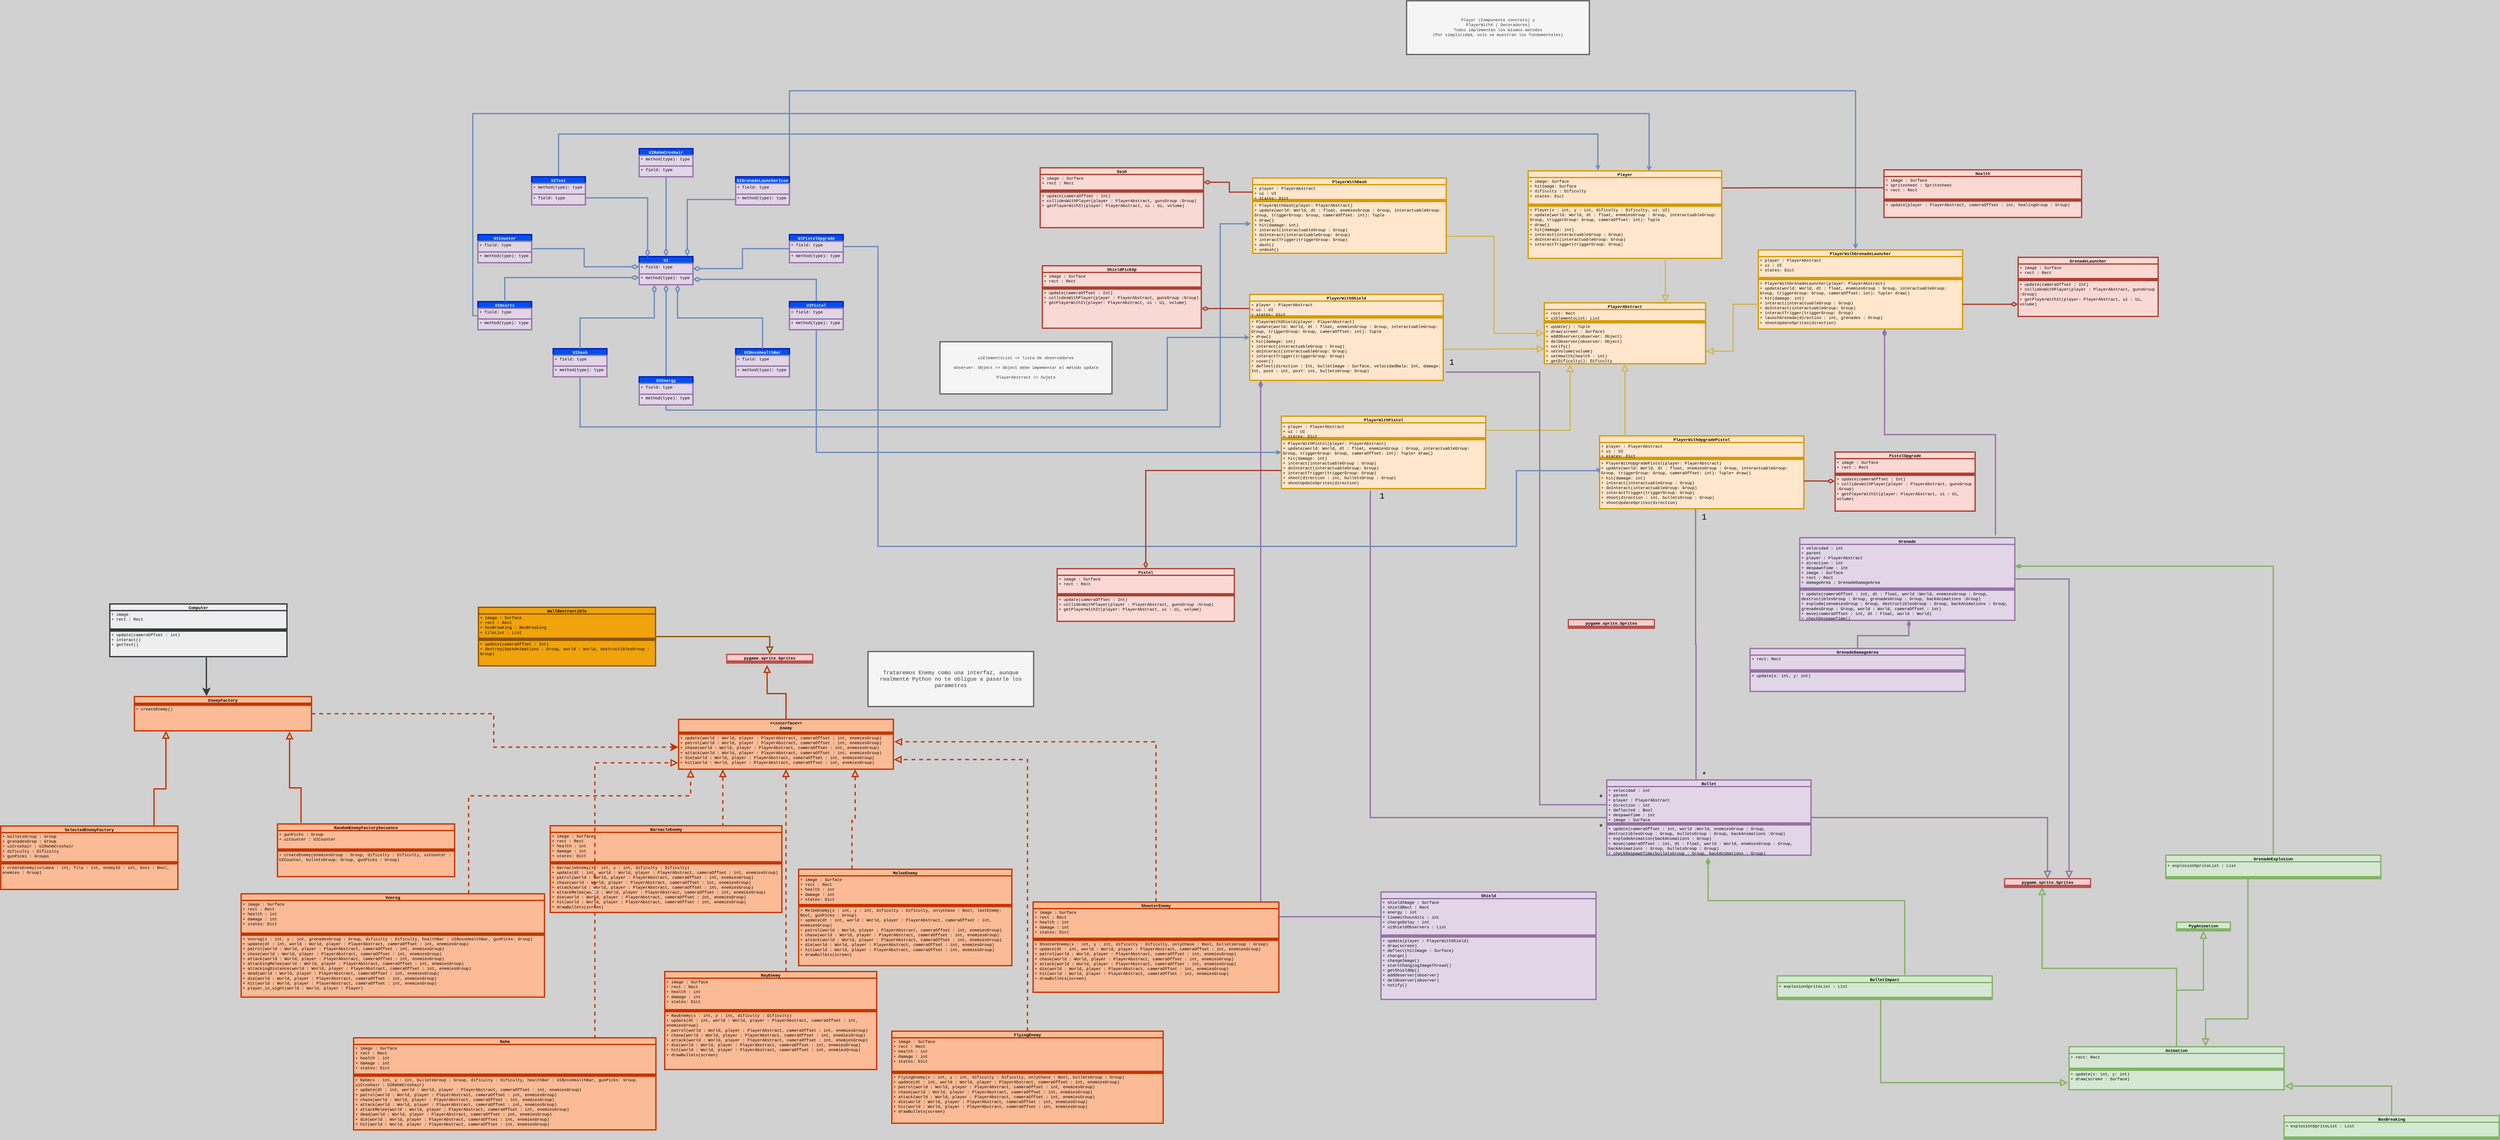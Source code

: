 <mxfile version="24.0.7" type="google">
  <diagram id="C5RBs43oDa-KdzZeNtuy" name="Page-1">
    <mxGraphModel grid="0" page="1" gridSize="42" guides="1" tooltips="1" connect="1" arrows="1" fold="1" pageScale="1" pageWidth="827" pageHeight="1169" background="#D1D1D1" math="0" shadow="0">
      <root>
        <mxCell id="WIyWlLk6GJQsqaUBKTNV-0" />
        <mxCell id="WIyWlLk6GJQsqaUBKTNV-1" parent="WIyWlLk6GJQsqaUBKTNV-0" />
        <mxCell id="TTCNMAuqTzoZXRjNOpaT-1" value="&lt;i style=&quot;font-size: 16px;&quot;&gt;PlayerAbstract&lt;/i&gt;" style="swimlane;fontStyle=1;align=center;verticalAlign=top;childLayout=stackLayout;horizontal=1;startSize=26;horizontalStack=0;resizeParent=1;resizeParentMax=0;resizeLast=0;collapsible=1;marginBottom=0;whiteSpace=wrap;html=1;fillColor=#ffe6cc;strokeColor=#d79b00;strokeWidth=5;swimlaneLine=1;fontSize=16;fontFamily=Courier New;" vertex="1" parent="WIyWlLk6GJQsqaUBKTNV-1">
          <mxGeometry x="-916" y="-69" width="630" height="238" as="geometry" />
        </mxCell>
        <mxCell id="TTCNMAuqTzoZXRjNOpaT-2" value="+ rect: Rect&lt;div style=&quot;font-size: 16px;&quot;&gt;+ uiElementsList: List&lt;/div&gt;" style="text;strokeColor=#d79b00;fillColor=#ffe6cc;align=left;verticalAlign=top;spacingLeft=4;spacingRight=4;overflow=hidden;rotatable=0;points=[[0,0.5],[1,0.5]];portConstraint=eastwest;whiteSpace=wrap;html=1;strokeWidth=5;swimlaneLine=1;fontSize=16;fontFamily=Courier New;" vertex="1" parent="TTCNMAuqTzoZXRjNOpaT-1">
          <mxGeometry y="26" width="630" height="44" as="geometry" />
        </mxCell>
        <mxCell id="TTCNMAuqTzoZXRjNOpaT-3" value="" style="line;strokeWidth=5;fillColor=#ffe6cc;align=left;verticalAlign=middle;spacingTop=-1;spacingLeft=3;spacingRight=3;rotatable=0;labelPosition=right;points=[];portConstraint=eastwest;strokeColor=#d79b00;swimlaneLine=1;fontSize=16;fontFamily=Courier New;" vertex="1" parent="TTCNMAuqTzoZXRjNOpaT-1">
          <mxGeometry y="70" width="630" height="8" as="geometry" />
        </mxCell>
        <mxCell id="TTCNMAuqTzoZXRjNOpaT-4" value="&lt;i style=&quot;font-size: 16px;&quot;&gt;+ update() : Tuple&lt;/i&gt;&lt;div style=&quot;font-size: 16px;&quot;&gt;&lt;i style=&quot;font-size: 16px;&quot;&gt;+ draw(screen : Surface)&lt;/i&gt;&lt;/div&gt;&lt;div style=&quot;font-size: 16px;&quot;&gt;+ addObserver(observer: Object)&lt;/div&gt;&lt;div style=&quot;font-size: 16px;&quot;&gt;+ delObserver(&lt;span style=&quot;background-color: initial; font-size: 16px;&quot;&gt;observer: Object&lt;/span&gt;&lt;span style=&quot;background-color: initial; font-size: 16px;&quot;&gt;)&lt;/span&gt;&lt;/div&gt;&lt;div style=&quot;font-size: 16px;&quot;&gt;+ notify()&lt;/div&gt;&lt;div style=&quot;font-size: 16px;&quot;&gt;+ setVolume(volume)&lt;/div&gt;&lt;div style=&quot;font-size: 16px;&quot;&gt;+ setHealth(health : int)&lt;/div&gt;&lt;div style=&quot;font-size: 16px;&quot;&gt;+ getDificulty(): Dificulty&lt;/div&gt;" style="text;strokeColor=#d79b00;fillColor=#ffe6cc;align=left;verticalAlign=top;spacingLeft=4;spacingRight=4;overflow=hidden;rotatable=0;points=[[0,0.5],[1,0.5]];portConstraint=eastwest;whiteSpace=wrap;html=1;strokeWidth=5;swimlaneLine=1;fontSize=16;fontFamily=Courier New;" vertex="1" parent="TTCNMAuqTzoZXRjNOpaT-1">
          <mxGeometry y="78" width="630" height="160" as="geometry" />
        </mxCell>
        <mxCell id="TTCNMAuqTzoZXRjNOpaT-5" value="Player" style="swimlane;fontStyle=1;align=center;verticalAlign=top;childLayout=stackLayout;horizontal=1;startSize=26;horizontalStack=0;resizeParent=1;resizeParentMax=0;resizeLast=0;collapsible=1;marginBottom=0;whiteSpace=wrap;html=1;fillColor=#ffe6cc;strokeColor=#d79b00;strokeWidth=5;swimlaneLine=1;fontSize=16;fontFamily=Courier New;" vertex="1" parent="WIyWlLk6GJQsqaUBKTNV-1">
          <mxGeometry x="-979" y="-585" width="756" height="342" as="geometry" />
        </mxCell>
        <mxCell id="TTCNMAuqTzoZXRjNOpaT-6" value="+ image: Surface&lt;div style=&quot;font-size: 16px;&quot;&gt;+ hitImage: Surface&lt;/div&gt;&lt;div style=&quot;font-size: 16px;&quot;&gt;+ dificulty : Dificulty&lt;/div&gt;&lt;div style=&quot;font-size: 16px;&quot;&gt;+ states: Dict&lt;/div&gt;" style="text;strokeColor=#d79b00;fillColor=#ffe6cc;align=left;verticalAlign=top;spacingLeft=4;spacingRight=4;overflow=hidden;rotatable=0;points=[[0,0.5],[1,0.5]];portConstraint=eastwest;whiteSpace=wrap;html=1;strokeWidth=5;swimlaneLine=1;fontSize=16;fontFamily=Courier New;" vertex="1" parent="TTCNMAuqTzoZXRjNOpaT-5">
          <mxGeometry y="26" width="756" height="104" as="geometry" />
        </mxCell>
        <mxCell id="TTCNMAuqTzoZXRjNOpaT-7" value="" style="line;strokeWidth=5;fillColor=#ffe6cc;align=left;verticalAlign=middle;spacingTop=-1;spacingLeft=3;spacingRight=3;rotatable=0;labelPosition=right;points=[];portConstraint=eastwest;strokeColor=#d79b00;swimlaneLine=1;fontSize=16;fontFamily=Courier New;" vertex="1" parent="TTCNMAuqTzoZXRjNOpaT-5">
          <mxGeometry y="130" width="756" height="8" as="geometry" />
        </mxCell>
        <mxCell id="TTCNMAuqTzoZXRjNOpaT-8" value="&lt;div style=&quot;font-size: 16px;&quot;&gt;+ Player(x : int, y : int, dificulty : Dificulty, ui: UI)&lt;/div&gt;&lt;div style=&quot;font-size: 16px;&quot;&gt;+ update(world: World, dt : float, enemiesGroup : Group, interactuableGroup: Group, triggerGroup: Group, cameraOffset: int): Tuple&lt;/div&gt;&lt;div style=&quot;font-size: 16px;&quot;&gt;+ draw()&lt;/div&gt;&lt;div style=&quot;font-size: 16px;&quot;&gt;+ hit(damage: int)&lt;/div&gt;&lt;div style=&quot;font-size: 16px;&quot;&gt;+ interact(interactuableGroup : Group)&lt;/div&gt;&lt;div style=&quot;font-size: 16px;&quot;&gt;+ doInteract(interactuableGroup: Group)&lt;/div&gt;&lt;div style=&quot;font-size: 16px;&quot;&gt;+ interactTrigger(triggerGroup: Group)&lt;/div&gt;" style="text;strokeColor=#d79b00;fillColor=#ffe6cc;align=left;verticalAlign=top;spacingLeft=4;spacingRight=4;overflow=hidden;rotatable=0;points=[[0,0.5],[1,0.5]];portConstraint=eastwest;whiteSpace=wrap;html=1;strokeWidth=5;swimlaneLine=1;fontSize=16;fontFamily=Courier New;" vertex="1" parent="TTCNMAuqTzoZXRjNOpaT-5">
          <mxGeometry y="138" width="756" height="204" as="geometry" />
        </mxCell>
        <mxCell id="TTCNMAuqTzoZXRjNOpaT-84" style="edgeStyle=orthogonalEdgeStyle;rounded=0;orthogonalLoop=1;jettySize=auto;html=1;exitX=1.002;exitY=0.672;exitDx=0;exitDy=0;endArrow=block;endFill=0;fillColor=#fff2cc;strokeColor=#d6b656;strokeWidth=5;swimlaneLine=1;fontSize=16;fontFamily=Courier New;exitPerimeter=0;entryX=0;entryY=0.5;entryDx=0;entryDy=0;endSize=18;" edge="1" parent="WIyWlLk6GJQsqaUBKTNV-1" source="TTCNMAuqTzoZXRjNOpaT-16" target="TTCNMAuqTzoZXRjNOpaT-1">
          <mxGeometry relative="1" as="geometry">
            <mxPoint x="-916.6" y="-497.04" as="targetPoint" />
            <mxPoint x="-2310" y="-250" as="sourcePoint" />
          </mxGeometry>
        </mxCell>
        <mxCell id="TTCNMAuqTzoZXRjNOpaT-13" value="PlayerWithDash&lt;div style=&quot;font-size: 16px;&quot;&gt;&lt;br style=&quot;font-size: 16px;&quot;&gt;&lt;/div&gt;" style="swimlane;fontStyle=1;align=center;verticalAlign=top;childLayout=stackLayout;horizontal=1;startSize=26;horizontalStack=0;resizeParent=1;resizeParentMax=0;resizeLast=0;collapsible=1;marginBottom=0;whiteSpace=wrap;html=1;fillColor=#ffe6cc;strokeColor=#d79b00;strokeWidth=5;swimlaneLine=1;fontSize=16;fontFamily=Courier New;" vertex="1" parent="WIyWlLk6GJQsqaUBKTNV-1">
          <mxGeometry x="-2055" y="-557" width="756" height="294" as="geometry" />
        </mxCell>
        <mxCell id="TTCNMAuqTzoZXRjNOpaT-14" value="+ player : PlayerAbstract&lt;div style=&quot;font-size: 16px;&quot;&gt;+ ui : UI&lt;/div&gt;&lt;div style=&quot;font-size: 16px;&quot;&gt;+ states: Dict&lt;/div&gt;" style="text;strokeColor=#d79b00;fillColor=#ffe6cc;align=left;verticalAlign=top;spacingLeft=4;spacingRight=4;overflow=hidden;rotatable=0;points=[[0,0.5],[1,0.5]];portConstraint=eastwest;whiteSpace=wrap;html=1;strokeWidth=5;swimlaneLine=1;fontSize=16;fontFamily=Courier New;" vertex="1" parent="TTCNMAuqTzoZXRjNOpaT-13">
          <mxGeometry y="26" width="756" height="58" as="geometry" />
        </mxCell>
        <mxCell id="TTCNMAuqTzoZXRjNOpaT-15" value="" style="line;strokeWidth=5;fillColor=#ffe6cc;align=left;verticalAlign=middle;spacingTop=-1;spacingLeft=3;spacingRight=3;rotatable=0;labelPosition=right;points=[];portConstraint=eastwest;strokeColor=#d79b00;swimlaneLine=1;fontSize=16;fontFamily=Courier New;" vertex="1" parent="TTCNMAuqTzoZXRjNOpaT-13">
          <mxGeometry y="84" width="756" height="8" as="geometry" />
        </mxCell>
        <mxCell id="TTCNMAuqTzoZXRjNOpaT-16" value="&lt;div style=&quot;font-size: 16px;&quot;&gt;&lt;div style=&quot;font-size: 16px;&quot;&gt;+ PlayerWithDash(player: PlayerAbstract)&lt;/div&gt;+ update(world: World, dt : float, enemiesGroup : Group, interactuableGroup: Group, triggerGroup: Group, cameraOffset: int): Tuple&lt;br style=&quot;font-size: 16px;&quot;&gt;&lt;div style=&quot;font-size: 16px;&quot;&gt;+ draw()&lt;/div&gt;&lt;div style=&quot;font-size: 16px;&quot;&gt;+ hit(damage: int)&lt;/div&gt;&lt;div style=&quot;font-size: 16px;&quot;&gt;+ interact(interactuableGroup : Group)&lt;/div&gt;&lt;div style=&quot;font-size: 16px;&quot;&gt;+ doInteract(interactuableGroup: Group)&lt;/div&gt;&lt;div style=&quot;font-size: 16px;&quot;&gt;+ interactTrigger(triggerGroup: Group)&lt;/div&gt;&lt;/div&gt;+ dash()&lt;div style=&quot;font-size: 16px;&quot;&gt;+ undash()&lt;/div&gt;" style="text;strokeColor=#d79b00;fillColor=#ffe6cc;align=left;verticalAlign=top;spacingLeft=4;spacingRight=4;overflow=hidden;rotatable=0;points=[[0,0.5],[1,0.5]];portConstraint=eastwest;whiteSpace=wrap;html=1;strokeWidth=5;swimlaneLine=1;fontSize=16;fontFamily=Courier New;" vertex="1" parent="TTCNMAuqTzoZXRjNOpaT-13">
          <mxGeometry y="92" width="756" height="202" as="geometry" />
        </mxCell>
        <mxCell id="TTCNMAuqTzoZXRjNOpaT-17" value="&lt;div style=&quot;font-size: 16px;&quot;&gt;PlayerWithShield&lt;/div&gt;" style="swimlane;fontStyle=1;align=center;verticalAlign=top;childLayout=stackLayout;horizontal=1;startSize=26;horizontalStack=0;resizeParent=1;resizeParentMax=0;resizeLast=0;collapsible=1;marginBottom=0;whiteSpace=wrap;html=1;fillColor=#ffe6cc;strokeColor=#d79b00;strokeWidth=5;swimlaneLine=1;fontSize=16;fontFamily=Courier New;" vertex="1" parent="WIyWlLk6GJQsqaUBKTNV-1">
          <mxGeometry x="-2067" y="-102" width="756" height="336" as="geometry" />
        </mxCell>
        <mxCell id="TTCNMAuqTzoZXRjNOpaT-18" value="+ player : PlayerAbstract&lt;div style=&quot;font-size: 16px;&quot;&gt;+ ui : UI&lt;/div&gt;&lt;div style=&quot;font-size: 16px;&quot;&gt;+ states: Dict&lt;/div&gt;" style="text;strokeColor=#d79b00;fillColor=#ffe6cc;align=left;verticalAlign=top;spacingLeft=4;spacingRight=4;overflow=hidden;rotatable=0;points=[[0,0.5],[1,0.5]];portConstraint=eastwest;whiteSpace=wrap;html=1;strokeWidth=5;swimlaneLine=1;fontSize=16;fontFamily=Courier New;" vertex="1" parent="TTCNMAuqTzoZXRjNOpaT-17">
          <mxGeometry y="26" width="756" height="58" as="geometry" />
        </mxCell>
        <mxCell id="TTCNMAuqTzoZXRjNOpaT-19" value="" style="line;strokeWidth=5;fillColor=#ffe6cc;align=left;verticalAlign=middle;spacingTop=-1;spacingLeft=3;spacingRight=3;rotatable=0;labelPosition=right;points=[];portConstraint=eastwest;strokeColor=#d79b00;swimlaneLine=1;fontSize=16;fontFamily=Courier New;" vertex="1" parent="TTCNMAuqTzoZXRjNOpaT-17">
          <mxGeometry y="84" width="756" height="8" as="geometry" />
        </mxCell>
        <mxCell id="TTCNMAuqTzoZXRjNOpaT-20" value="&lt;div style=&quot;font-size: 16px;&quot;&gt;+ PlayerWithShield(player: PlayerAbstract)&lt;/div&gt;+ update(world: World, dt : float, enemiesGroup : Group, interactuableGroup: Group, triggerGroup: Group, cameraOffset: int): Tuple&lt;div style=&quot;font-size: 16px;&quot;&gt;+ draw()&lt;/div&gt;&lt;div style=&quot;font-size: 16px;&quot;&gt;+ hit(damage: int)&lt;/div&gt;&lt;div style=&quot;font-size: 16px;&quot;&gt;+ interact(interactuableGroup : Group)&lt;/div&gt;&lt;div style=&quot;font-size: 16px;&quot;&gt;+ doInteract(interactuableGroup: Group)&lt;/div&gt;&lt;div style=&quot;font-size: 16px;&quot;&gt;+ interactTrigger(triggerGroup: Group)&lt;/div&gt;&lt;div style=&quot;font-size: 16px;&quot;&gt;+ cover()&lt;/div&gt;&lt;div style=&quot;font-size: 16px;&quot;&gt;+ deflect(direction : Int, bulletImage : Surface, velocidadBala: Int, damage: Int, posX : int, posY: int, bulletsGroup: Group)&lt;/div&gt;" style="text;strokeColor=#d79b00;fillColor=#ffe6cc;align=left;verticalAlign=top;spacingLeft=4;spacingRight=4;overflow=hidden;rotatable=0;points=[[0,0.5],[1,0.5]];portConstraint=eastwest;whiteSpace=wrap;html=1;strokeWidth=5;swimlaneLine=1;fontSize=16;fontFamily=Courier New;" vertex="1" parent="TTCNMAuqTzoZXRjNOpaT-17">
          <mxGeometry y="92" width="756" height="244" as="geometry" />
        </mxCell>
        <mxCell id="TTCNMAuqTzoZXRjNOpaT-21" value="&lt;div style=&quot;font-size: 16px;&quot;&gt;PlayerWithUpgradePistol&lt;/div&gt;&lt;div style=&quot;font-size: 16px;&quot;&gt;&lt;br style=&quot;font-size: 16px;&quot;&gt;&lt;/div&gt;" style="swimlane;fontStyle=1;align=center;verticalAlign=top;childLayout=stackLayout;horizontal=1;startSize=26;horizontalStack=0;resizeParent=1;resizeParentMax=0;resizeLast=0;collapsible=1;marginBottom=0;whiteSpace=wrap;html=1;fillColor=#ffe6cc;strokeColor=#d79b00;strokeWidth=5;swimlaneLine=1;fontSize=16;fontFamily=Courier New;" vertex="1" parent="WIyWlLk6GJQsqaUBKTNV-1">
          <mxGeometry x="-700" y="451" width="798" height="285" as="geometry" />
        </mxCell>
        <mxCell id="TTCNMAuqTzoZXRjNOpaT-22" value="+ player : PlayerAbstract&lt;div style=&quot;font-size: 16px;&quot;&gt;+ ui : UI&lt;/div&gt;&lt;div style=&quot;font-size: 16px;&quot;&gt;+ states: Dict&lt;/div&gt;" style="text;strokeColor=#d79b00;fillColor=#ffe6cc;align=left;verticalAlign=top;spacingLeft=4;spacingRight=4;overflow=hidden;rotatable=0;points=[[0,0.5],[1,0.5]];portConstraint=eastwest;whiteSpace=wrap;html=1;strokeWidth=5;swimlaneLine=1;fontSize=16;fontFamily=Courier New;" vertex="1" parent="TTCNMAuqTzoZXRjNOpaT-21">
          <mxGeometry y="26" width="798" height="58" as="geometry" />
        </mxCell>
        <mxCell id="TTCNMAuqTzoZXRjNOpaT-23" value="" style="line;strokeWidth=5;fillColor=#ffe6cc;align=left;verticalAlign=middle;spacingTop=-1;spacingLeft=3;spacingRight=3;rotatable=0;labelPosition=right;points=[];portConstraint=eastwest;strokeColor=#d79b00;swimlaneLine=1;fontSize=16;fontFamily=Courier New;" vertex="1" parent="TTCNMAuqTzoZXRjNOpaT-21">
          <mxGeometry y="84" width="798" height="8" as="geometry" />
        </mxCell>
        <mxCell id="TTCNMAuqTzoZXRjNOpaT-24" value="&lt;div style=&quot;font-size: 16px;&quot;&gt;+ PlayerWithUpgradePistol(player: PlayerAbstract)&lt;/div&gt;&lt;div style=&quot;font-size: 16px;&quot;&gt;&lt;span style=&quot;background-color: initial; font-size: 16px;&quot;&gt;+ update(world: World, dt : float, enemiesGroup : Group, interactuableGroup: Group, triggerGroup: Group, cameraOffset: int): Tuple&lt;/span&gt;+ draw()&lt;/div&gt;&lt;div style=&quot;font-size: 16px;&quot;&gt;+ hit(damage: int)&lt;/div&gt;&lt;div style=&quot;font-size: 16px;&quot;&gt;+ interact(interactuableGroup : Group)&lt;/div&gt;&lt;div style=&quot;font-size: 16px;&quot;&gt;+ doInteract(interactuableGroup: Group)&lt;/div&gt;&lt;div style=&quot;font-size: 16px;&quot;&gt;+ interactTrigger(triggerGroup: Group)&lt;/div&gt;&lt;div style=&quot;font-size: 16px;&quot;&gt;+ shoot(direction : int, bulletsGroup : Group)&lt;/div&gt;&lt;div style=&quot;font-size: 16px;&quot;&gt;+ shootUpdateSprites(direction)&lt;/div&gt;" style="text;strokeColor=#d79b00;fillColor=#ffe6cc;align=left;verticalAlign=top;spacingLeft=4;spacingRight=4;overflow=hidden;rotatable=0;points=[[0,0.5],[1,0.5]];portConstraint=eastwest;whiteSpace=wrap;html=1;strokeWidth=5;swimlaneLine=1;fontSize=16;fontFamily=Courier New;" vertex="1" parent="TTCNMAuqTzoZXRjNOpaT-21">
          <mxGeometry y="92" width="798" height="193" as="geometry" />
        </mxCell>
        <mxCell id="TTCNMAuqTzoZXRjNOpaT-25" value="&lt;div style=&quot;font-size: 16px;&quot;&gt;PlayerWithGrenadeLauncher&lt;/div&gt;&lt;div style=&quot;font-size: 16px;&quot;&gt;&lt;br style=&quot;font-size: 16px;&quot;&gt;&lt;/div&gt;" style="swimlane;fontStyle=1;align=center;verticalAlign=top;childLayout=stackLayout;horizontal=1;startSize=26;horizontalStack=0;resizeParent=1;resizeParentMax=0;resizeLast=0;collapsible=1;marginBottom=0;whiteSpace=wrap;html=1;fillColor=#ffe6cc;strokeColor=#d79b00;strokeWidth=5;swimlaneLine=1;fontSize=16;fontFamily=Courier New;" vertex="1" parent="WIyWlLk6GJQsqaUBKTNV-1">
          <mxGeometry x="-80" y="-276" width="798" height="309" as="geometry">
            <mxRectangle x="462" y="666" width="210" height="42" as="alternateBounds" />
          </mxGeometry>
        </mxCell>
        <mxCell id="TTCNMAuqTzoZXRjNOpaT-26" value="+ player : PlayerAbstract&lt;div style=&quot;font-size: 16px;&quot;&gt;+ ui : UI&lt;/div&gt;&lt;div style=&quot;font-size: 16px;&quot;&gt;+ states: Dict&lt;/div&gt;" style="text;strokeColor=#d79b00;fillColor=#ffe6cc;align=left;verticalAlign=top;spacingLeft=4;spacingRight=4;overflow=hidden;rotatable=0;points=[[0,0.5],[1,0.5]];portConstraint=eastwest;whiteSpace=wrap;html=1;strokeWidth=5;swimlaneLine=1;fontSize=16;fontFamily=Courier New;" vertex="1" parent="TTCNMAuqTzoZXRjNOpaT-25">
          <mxGeometry y="26" width="798" height="82" as="geometry" />
        </mxCell>
        <mxCell id="TTCNMAuqTzoZXRjNOpaT-27" value="" style="line;strokeWidth=5;fillColor=#ffe6cc;align=left;verticalAlign=middle;spacingTop=-1;spacingLeft=3;spacingRight=3;rotatable=0;labelPosition=right;points=[];portConstraint=eastwest;strokeColor=#d79b00;swimlaneLine=1;fontSize=16;fontFamily=Courier New;" vertex="1" parent="TTCNMAuqTzoZXRjNOpaT-25">
          <mxGeometry y="108" width="798" height="8" as="geometry" />
        </mxCell>
        <mxCell id="TTCNMAuqTzoZXRjNOpaT-28" value="&lt;div style=&quot;font-size: 16px;&quot;&gt;+ PlayerWithGrenadeLauncher(player: PlayerAbstract)&lt;/div&gt;&lt;div style=&quot;font-size: 16px;&quot;&gt;&lt;span style=&quot;background-color: initial; font-size: 16px;&quot;&gt;+ update(world: World, dt : float, enemiesGroup : Group, interactuableGroup: Group, triggerGroup: Group, cameraOffset: int): Tuple&lt;/span&gt;+ draw()&lt;/div&gt;&lt;div style=&quot;font-size: 16px;&quot;&gt;+ hit(damage: int)&lt;/div&gt;&lt;div style=&quot;font-size: 16px;&quot;&gt;+ interact(interactuableGroup : Group)&lt;/div&gt;&lt;div style=&quot;font-size: 16px;&quot;&gt;+ doInteract(interactuableGroup: Group)&lt;/div&gt;&lt;div style=&quot;font-size: 16px;&quot;&gt;+ interactTrigger(triggerGroup: Group)&lt;/div&gt;&lt;div style=&quot;font-size: 16px;&quot;&gt;+ launchGrenade(direction : int, grenades : Group)&lt;/div&gt;&lt;div style=&quot;font-size: 16px;&quot;&gt;+ shootUpdateSprites(direction)&lt;/div&gt;" style="text;strokeColor=#d79b00;fillColor=#ffe6cc;align=left;verticalAlign=top;spacingLeft=4;spacingRight=4;overflow=hidden;rotatable=0;points=[[0,0.5],[1,0.5]];portConstraint=eastwest;whiteSpace=wrap;html=1;strokeWidth=5;swimlaneLine=1;fontSize=16;fontFamily=Courier New;" vertex="1" parent="TTCNMAuqTzoZXRjNOpaT-25">
          <mxGeometry y="116" width="798" height="193" as="geometry" />
        </mxCell>
        <mxCell id="TTCNMAuqTzoZXRjNOpaT-30" value="uiElementsList =&amp;gt; lista de observadores&lt;div style=&quot;font-size: 16px;&quot;&gt;&lt;br style=&quot;font-size: 16px;&quot;&gt;&lt;div style=&quot;font-size: 16px;&quot;&gt;observer: Object =&amp;gt; Object debe impementar el método update&lt;/div&gt;&lt;/div&gt;&lt;div style=&quot;font-size: 16px;&quot;&gt;&lt;br style=&quot;font-size: 16px;&quot;&gt;&lt;/div&gt;&lt;div style=&quot;font-size: 16px;&quot;&gt;PlayerAbstract =&amp;gt; Sujeto&lt;/div&gt;" style="shape=note;whiteSpace=wrap;html=1;backgroundOutline=1;darkOpacity=0.05;size=0;fillColor=#f5f5f5;strokeColor=#666666;strokeWidth=5;swimlaneLine=1;fontSize=16;fontFamily=Courier New;fontColor=#333333;" vertex="1" parent="WIyWlLk6GJQsqaUBKTNV-1">
          <mxGeometry x="-3277" y="83" width="672" height="204" as="geometry" />
        </mxCell>
        <mxCell id="TTCNMAuqTzoZXRjNOpaT-82" style="edgeStyle=orthogonalEdgeStyle;rounded=0;orthogonalLoop=1;jettySize=auto;html=1;entryX=0.16;entryY=1.012;entryDx=0;entryDy=0;entryPerimeter=0;endArrow=block;endFill=0;exitX=1;exitY=0.5;exitDx=0;exitDy=0;fillColor=#fff2cc;strokeColor=#d6b656;strokeWidth=5;swimlaneLine=1;fontSize=16;fontFamily=Courier New;endSize=18;" edge="1" parent="WIyWlLk6GJQsqaUBKTNV-1" source="TTCNMAuqTzoZXRjNOpaT-10" target="TTCNMAuqTzoZXRjNOpaT-4">
          <mxGeometry relative="1" as="geometry">
            <mxPoint x="504" y="336" as="sourcePoint" />
            <mxPoint x="263" y="280.0" as="targetPoint" />
            <Array as="points">
              <mxPoint x="-815" y="429" />
            </Array>
          </mxGeometry>
        </mxCell>
        <mxCell id="TTCNMAuqTzoZXRjNOpaT-85" style="edgeStyle=orthogonalEdgeStyle;rounded=0;orthogonalLoop=1;jettySize=auto;html=1;entryX=0.5;entryY=1;entryDx=0;entryDy=0;endArrow=block;endFill=0;fillColor=#fff2cc;strokeColor=#d6b656;strokeWidth=5;swimlaneLine=1;fontSize=16;fontFamily=Courier New;endSize=18;exitX=0.124;exitY=0.006;exitDx=0;exitDy=0;exitPerimeter=0;" edge="1" parent="WIyWlLk6GJQsqaUBKTNV-1" source="TTCNMAuqTzoZXRjNOpaT-21" target="TTCNMAuqTzoZXRjNOpaT-1">
          <mxGeometry relative="1" as="geometry">
            <mxPoint x="-601" y="743" as="sourcePoint" />
          </mxGeometry>
        </mxCell>
        <mxCell id="TTCNMAuqTzoZXRjNOpaT-87" style="edgeStyle=orthogonalEdgeStyle;rounded=0;orthogonalLoop=1;jettySize=auto;html=1;entryX=1.001;entryY=0.693;entryDx=0;entryDy=0;entryPerimeter=0;endArrow=block;endFill=0;fillColor=#fff2cc;strokeColor=#d6b656;strokeWidth=5;swimlaneLine=1;fontSize=16;fontFamily=Courier New;endSize=18;" edge="1" parent="WIyWlLk6GJQsqaUBKTNV-1" source="TTCNMAuqTzoZXRjNOpaT-28" target="TTCNMAuqTzoZXRjNOpaT-4">
          <mxGeometry relative="1" as="geometry" />
        </mxCell>
        <mxCell id="TTCNMAuqTzoZXRjNOpaT-88" value="Player (Componente concreto) y&lt;div style=&quot;font-size: 16px;&quot;&gt;PlayerWithX ( Decoradores)&lt;/div&gt;&lt;div style=&quot;font-size: 16px;&quot;&gt;Todos implementan los mismos metodos&lt;/div&gt;&lt;div style=&quot;font-size: 16px;&quot;&gt;(Por simplicidad, solo se muestran los fundamentales)&lt;/div&gt;" style="shape=note;whiteSpace=wrap;html=1;backgroundOutline=1;darkOpacity=0.05;size=0;fillColor=#f5f5f5;strokeColor=#666666;strokeWidth=5;swimlaneLine=1;fontSize=16;fontFamily=Courier New;fontColor=#333333;" vertex="1" parent="WIyWlLk6GJQsqaUBKTNV-1">
          <mxGeometry x="-1454" y="-1250" width="714" height="210" as="geometry" />
        </mxCell>
        <mxCell id="TTCNMAuqTzoZXRjNOpaT-163" style="edgeStyle=orthogonalEdgeStyle;rounded=0;orthogonalLoop=1;jettySize=auto;html=1;exitX=1;exitY=0.5;exitDx=0;exitDy=0;entryX=0.5;entryY=0;entryDx=0;entryDy=0;strokeWidth=5;fillColor=#e1d5e7;strokeColor=#9673a6;endSize=18;endArrow=block;endFill=0;" edge="1" parent="WIyWlLk6GJQsqaUBKTNV-1" source="TTCNMAuqTzoZXRjNOpaT-106" target="TTCNMAuqTzoZXRjNOpaT-134">
          <mxGeometry relative="1" as="geometry" />
        </mxCell>
        <mxCell id="TTCNMAuqTzoZXRjNOpaT-106" value="Bullet" style="swimlane;fontStyle=1;align=center;verticalAlign=top;childLayout=stackLayout;horizontal=1;startSize=26;horizontalStack=0;resizeParent=1;resizeParentMax=0;resizeLast=0;collapsible=1;marginBottom=0;whiteSpace=wrap;html=1;fillColor=#e1d5e7;strokeColor=#9673a6;strokeWidth=5;swimlaneLine=1;fontSize=16;fontFamily=Courier New;" vertex="1" parent="WIyWlLk6GJQsqaUBKTNV-1">
          <mxGeometry x="-672" y="1796" width="798" height="294" as="geometry" />
        </mxCell>
        <mxCell id="TTCNMAuqTzoZXRjNOpaT-107" value="+ velocidad : int&lt;div style=&quot;font-size: 16px;&quot;&gt;+ parent&lt;/div&gt;&lt;div style=&quot;font-size: 16px;&quot;&gt;+ player : PlayerAbstract&lt;/div&gt;&lt;div style=&quot;font-size: 16px;&quot;&gt;+ direction : int&lt;/div&gt;&lt;div style=&quot;font-size: 16px;&quot;&gt;+ deflected : Bool&lt;/div&gt;&lt;div style=&quot;font-size: 16px;&quot;&gt;&lt;div style=&quot;font-size: 16px;&quot;&gt;+ despawnTime : int&lt;/div&gt;&lt;/div&gt;&lt;div style=&quot;font-size: 16px;&quot;&gt;+ image : Surface&lt;/div&gt;&lt;div style=&quot;font-size: 16px;&quot;&gt;+ rect : Rect&lt;/div&gt;&lt;div style=&quot;font-size: 16px;&quot;&gt;+ mask : Mask&lt;/div&gt;" style="text;strokeColor=#9673a6;fillColor=#e1d5e7;align=left;verticalAlign=top;spacingLeft=4;spacingRight=4;overflow=hidden;rotatable=0;points=[[0,0.5],[1,0.5]];portConstraint=eastwest;whiteSpace=wrap;html=1;strokeWidth=5;swimlaneLine=1;fontSize=16;fontFamily=Courier New;" vertex="1" parent="TTCNMAuqTzoZXRjNOpaT-106">
          <mxGeometry y="26" width="798" height="142" as="geometry" />
        </mxCell>
        <mxCell id="TTCNMAuqTzoZXRjNOpaT-108" value="" style="line;strokeWidth=5;fillColor=#e1d5e7;align=left;verticalAlign=middle;spacingTop=-1;spacingLeft=3;spacingRight=3;rotatable=0;labelPosition=right;points=[];portConstraint=eastwest;strokeColor=#9673a6;swimlaneLine=1;fontSize=16;fontFamily=Courier New;" vertex="1" parent="TTCNMAuqTzoZXRjNOpaT-106">
          <mxGeometry y="168" width="798" height="8" as="geometry" />
        </mxCell>
        <mxCell id="TTCNMAuqTzoZXRjNOpaT-109" value="&lt;div style=&quot;font-size: 16px;&quot;&gt;+ update(cameraOffset : int, world :World, enemiesGroup : Group, destructiblesGroup : Group, bulletsGroup : Group, backAnimations :Group)&lt;/div&gt;+ explodeAnimation(backAnimations : Group)&lt;div style=&quot;font-size: 16px;&quot;&gt;+ move(cameraOffset : int, dt : Float, world : World, enemiesGroup : Group, backAnimations : Group, bulletsGroup : Group)&lt;/div&gt;&lt;div style=&quot;font-size: 16px;&quot;&gt;+ checkDespawnTime(bulletsGroup : Group, backAnimations : Group)&lt;/div&gt;" style="text;strokeColor=#9673a6;fillColor=#e1d5e7;align=left;verticalAlign=top;spacingLeft=4;spacingRight=4;overflow=hidden;rotatable=0;points=[[0,0.5],[1,0.5]];portConstraint=eastwest;whiteSpace=wrap;html=1;strokeWidth=5;swimlaneLine=1;fontSize=16;fontFamily=Courier New;" vertex="1" parent="TTCNMAuqTzoZXRjNOpaT-106">
          <mxGeometry y="176" width="798" height="118" as="geometry" />
        </mxCell>
        <mxCell id="TTCNMAuqTzoZXRjNOpaT-164" style="edgeStyle=orthogonalEdgeStyle;rounded=0;orthogonalLoop=1;jettySize=auto;html=1;exitX=1;exitY=0.5;exitDx=0;exitDy=0;entryX=0.75;entryY=0;entryDx=0;entryDy=0;strokeWidth=5;fillColor=#e1d5e7;strokeColor=#9673a6;endArrow=block;endFill=0;endSize=18;" edge="1" parent="WIyWlLk6GJQsqaUBKTNV-1" source="TTCNMAuqTzoZXRjNOpaT-115" target="TTCNMAuqTzoZXRjNOpaT-134">
          <mxGeometry relative="1" as="geometry" />
        </mxCell>
        <mxCell id="TTCNMAuqTzoZXRjNOpaT-115" value="Grenade" style="swimlane;fontStyle=1;align=center;verticalAlign=top;childLayout=stackLayout;horizontal=1;startSize=26;horizontalStack=0;resizeParent=1;resizeParentMax=0;resizeLast=0;collapsible=1;marginBottom=0;whiteSpace=wrap;html=1;fillColor=#e1d5e7;strokeColor=#9673a6;strokeWidth=5;swimlaneLine=1;fontSize=16;fontFamily=Courier New;" vertex="1" parent="WIyWlLk6GJQsqaUBKTNV-1">
          <mxGeometry x="82" y="849" width="840" height="323" as="geometry" />
        </mxCell>
        <mxCell id="TTCNMAuqTzoZXRjNOpaT-116" value="+ velocidad : int&lt;div style=&quot;font-size: 16px;&quot;&gt;+ parent&lt;/div&gt;&lt;div style=&quot;font-size: 16px;&quot;&gt;+ player : PlayerAbstract&lt;/div&gt;&lt;div style=&quot;font-size: 16px;&quot;&gt;+ direction : int&lt;/div&gt;&lt;div style=&quot;font-size: 16px;&quot;&gt;&lt;span style=&quot;background-color: initial; font-size: 16px;&quot;&gt;+ despawnTime : int&lt;/span&gt;&lt;br style=&quot;font-size: 16px;&quot;&gt;&lt;/div&gt;&lt;div style=&quot;font-size: 16px;&quot;&gt;+ image : Surface&lt;/div&gt;&lt;div style=&quot;font-size: 16px;&quot;&gt;+ rect : Rect&lt;/div&gt;&lt;div style=&quot;font-size: 16px;&quot;&gt;+ damageArea : GrenadeDamageArea&lt;/div&gt;" style="text;strokeColor=#9673a6;fillColor=#e1d5e7;align=left;verticalAlign=top;spacingLeft=4;spacingRight=4;overflow=hidden;rotatable=0;points=[[0,0.5],[1,0.5]];portConstraint=eastwest;whiteSpace=wrap;html=1;strokeWidth=5;swimlaneLine=1;fontSize=16;fontFamily=Courier New;" vertex="1" parent="TTCNMAuqTzoZXRjNOpaT-115">
          <mxGeometry y="26" width="840" height="171" as="geometry" />
        </mxCell>
        <mxCell id="TTCNMAuqTzoZXRjNOpaT-117" value="" style="line;strokeWidth=5;fillColor=#e1d5e7;align=left;verticalAlign=middle;spacingTop=-1;spacingLeft=3;spacingRight=3;rotatable=0;labelPosition=right;points=[];portConstraint=eastwest;strokeColor=#9673a6;swimlaneLine=1;fontSize=16;fontFamily=Courier New;" vertex="1" parent="TTCNMAuqTzoZXRjNOpaT-115">
          <mxGeometry y="197" width="840" height="8" as="geometry" />
        </mxCell>
        <mxCell id="TTCNMAuqTzoZXRjNOpaT-118" value="&lt;div style=&quot;font-size: 16px;&quot;&gt;+ update(cameraOffset : int, dt : float, world :World, enemiesGroup : Group, destructiblesGroup : Group, grenadesGroup : Group, backAnimations :Group)&lt;/div&gt;+ explode(senemiesGroup : Group, destructiblesGroup : Group, backAnimations : Group, grenadesGroup : Group, world : World, cameraOffset : int)&lt;div style=&quot;font-size: 16px;&quot;&gt;+ move(cameraOffset : int, dt : Float, world : World)&lt;/div&gt;&lt;div style=&quot;font-size: 16px;&quot;&gt;+ checkDespawnTime()&lt;/div&gt;" style="text;strokeColor=#9673a6;fillColor=#e1d5e7;align=left;verticalAlign=top;spacingLeft=4;spacingRight=4;overflow=hidden;rotatable=0;points=[[0,0.5],[1,0.5]];portConstraint=eastwest;whiteSpace=wrap;html=1;strokeWidth=5;swimlaneLine=1;fontSize=16;fontFamily=Courier New;" vertex="1" parent="TTCNMAuqTzoZXRjNOpaT-115">
          <mxGeometry y="205" width="840" height="118" as="geometry" />
        </mxCell>
        <mxCell id="TTCNMAuqTzoZXRjNOpaT-119" value="GrenadeDamageArea" style="swimlane;fontStyle=1;align=center;verticalAlign=top;childLayout=stackLayout;horizontal=1;startSize=26;horizontalStack=0;resizeParent=1;resizeParentMax=0;resizeLast=0;collapsible=1;marginBottom=0;whiteSpace=wrap;html=1;fillColor=#e1d5e7;strokeColor=#9673a6;strokeWidth=5;swimlaneLine=1;fontSize=16;fontFamily=Courier New;" vertex="1" parent="WIyWlLk6GJQsqaUBKTNV-1">
          <mxGeometry x="-112" y="1282" width="840" height="168" as="geometry" />
        </mxCell>
        <mxCell id="TTCNMAuqTzoZXRjNOpaT-120" value="+ rect: Rect" style="text;strokeColor=#9673a6;fillColor=#e1d5e7;align=left;verticalAlign=top;spacingLeft=4;spacingRight=4;overflow=hidden;rotatable=0;points=[[0,0.5],[1,0.5]];portConstraint=eastwest;whiteSpace=wrap;html=1;strokeWidth=5;swimlaneLine=1;fontSize=16;fontFamily=Courier New;" vertex="1" parent="TTCNMAuqTzoZXRjNOpaT-119">
          <mxGeometry y="26" width="840" height="58" as="geometry" />
        </mxCell>
        <mxCell id="TTCNMAuqTzoZXRjNOpaT-121" value="" style="line;strokeWidth=5;fillColor=#e1d5e7;align=left;verticalAlign=middle;spacingTop=-1;spacingLeft=3;spacingRight=3;rotatable=0;labelPosition=right;points=[];portConstraint=eastwest;strokeColor=#9673a6;swimlaneLine=1;fontSize=16;fontFamily=Courier New;" vertex="1" parent="TTCNMAuqTzoZXRjNOpaT-119">
          <mxGeometry y="84" width="840" height="8" as="geometry" />
        </mxCell>
        <mxCell id="TTCNMAuqTzoZXRjNOpaT-122" value="&lt;div style=&quot;font-size: 16px;&quot;&gt;+ update(x: int, y: int)&lt;/div&gt;" style="text;strokeColor=#9673a6;fillColor=#e1d5e7;align=left;verticalAlign=top;spacingLeft=4;spacingRight=4;overflow=hidden;rotatable=0;points=[[0,0.5],[1,0.5]];portConstraint=eastwest;whiteSpace=wrap;html=1;strokeWidth=5;swimlaneLine=1;fontSize=16;fontFamily=Courier New;" vertex="1" parent="TTCNMAuqTzoZXRjNOpaT-119">
          <mxGeometry y="92" width="840" height="76" as="geometry" />
        </mxCell>
        <mxCell id="TTCNMAuqTzoZXRjNOpaT-125" style="edgeStyle=orthogonalEdgeStyle;rounded=0;orthogonalLoop=1;jettySize=auto;html=1;exitX=0.5;exitY=0;exitDx=0;exitDy=0;entryX=0.507;entryY=1;entryDx=0;entryDy=0;entryPerimeter=0;endArrow=diamondThin;endFill=1;endSize=14;fillColor=#e1d5e7;strokeColor=#9673a6;strokeWidth=5;swimlaneLine=1;fontSize=16;fontFamily=Courier New;" edge="1" parent="WIyWlLk6GJQsqaUBKTNV-1" source="TTCNMAuqTzoZXRjNOpaT-119" target="TTCNMAuqTzoZXRjNOpaT-118">
          <mxGeometry relative="1" as="geometry" />
        </mxCell>
        <mxCell id="TTCNMAuqTzoZXRjNOpaT-126" value="GrenadeExplosion" style="swimlane;fontStyle=1;align=center;verticalAlign=top;childLayout=stackLayout;horizontal=1;startSize=26;horizontalStack=0;resizeParent=1;resizeParentMax=0;resizeLast=0;collapsible=1;marginBottom=0;whiteSpace=wrap;html=1;fillColor=#d5e8d4;strokeColor=#82b366;strokeWidth=5;swimlaneLine=1;fontSize=16;fontFamily=Courier New;" vertex="1" parent="WIyWlLk6GJQsqaUBKTNV-1">
          <mxGeometry x="1512" y="2090" width="840" height="92" as="geometry" />
        </mxCell>
        <mxCell id="TTCNMAuqTzoZXRjNOpaT-127" value="+ explosionSpriteList : List" style="text;strokeColor=#82b366;fillColor=#d5e8d4;align=left;verticalAlign=top;spacingLeft=4;spacingRight=4;overflow=hidden;rotatable=0;points=[[0,0.5],[1,0.5]];portConstraint=eastwest;whiteSpace=wrap;html=1;strokeWidth=5;swimlaneLine=1;fontSize=16;fontFamily=Courier New;" vertex="1" parent="TTCNMAuqTzoZXRjNOpaT-126">
          <mxGeometry y="26" width="840" height="58" as="geometry" />
        </mxCell>
        <mxCell id="TTCNMAuqTzoZXRjNOpaT-128" value="" style="line;strokeWidth=5;fillColor=#d5e8d4;align=left;verticalAlign=middle;spacingTop=-1;spacingLeft=3;spacingRight=3;rotatable=0;labelPosition=right;points=[];portConstraint=eastwest;strokeColor=#82b366;swimlaneLine=1;fontSize=16;fontFamily=Courier New;" vertex="1" parent="TTCNMAuqTzoZXRjNOpaT-126">
          <mxGeometry y="84" width="840" height="8" as="geometry" />
        </mxCell>
        <mxCell id="TTCNMAuqTzoZXRjNOpaT-140" style="edgeStyle=orthogonalEdgeStyle;rounded=0;orthogonalLoop=1;jettySize=auto;html=1;exitX=0.5;exitY=0;exitDx=0;exitDy=0;entryX=0.5;entryY=1;entryDx=0;entryDy=0;fillColor=#d5e8d4;strokeColor=#82b366;strokeWidth=5;swimlaneLine=1;fontSize=16;fontFamily=Courier New;endArrow=block;endFill=0;endSize=18;" edge="1" parent="WIyWlLk6GJQsqaUBKTNV-1" source="TTCNMAuqTzoZXRjNOpaT-130" target="TTCNMAuqTzoZXRjNOpaT-138">
          <mxGeometry relative="1" as="geometry" />
        </mxCell>
        <mxCell id="TTCNMAuqTzoZXRjNOpaT-130" value="Animation" style="swimlane;fontStyle=1;align=center;verticalAlign=top;childLayout=stackLayout;horizontal=1;startSize=26;horizontalStack=0;resizeParent=1;resizeParentMax=0;resizeLast=0;collapsible=1;marginBottom=0;whiteSpace=wrap;html=1;fillColor=#d5e8d4;strokeColor=#82b366;strokeWidth=5;swimlaneLine=1;fontSize=16;fontFamily=Courier New;" vertex="1" parent="WIyWlLk6GJQsqaUBKTNV-1">
          <mxGeometry x="1134" y="2839" width="840" height="168" as="geometry" />
        </mxCell>
        <mxCell id="TTCNMAuqTzoZXRjNOpaT-131" value="+ rect: Rect" style="text;strokeColor=#82b366;fillColor=#d5e8d4;align=left;verticalAlign=top;spacingLeft=4;spacingRight=4;overflow=hidden;rotatable=0;points=[[0,0.5],[1,0.5]];portConstraint=eastwest;whiteSpace=wrap;html=1;strokeWidth=5;swimlaneLine=1;fontSize=16;fontFamily=Courier New;" vertex="1" parent="TTCNMAuqTzoZXRjNOpaT-130">
          <mxGeometry y="26" width="840" height="58" as="geometry" />
        </mxCell>
        <mxCell id="TTCNMAuqTzoZXRjNOpaT-132" value="" style="line;strokeWidth=5;fillColor=#d5e8d4;align=left;verticalAlign=middle;spacingTop=-1;spacingLeft=3;spacingRight=3;rotatable=0;labelPosition=right;points=[];portConstraint=eastwest;strokeColor=#82b366;swimlaneLine=1;fontSize=16;fontFamily=Courier New;" vertex="1" parent="TTCNMAuqTzoZXRjNOpaT-130">
          <mxGeometry y="84" width="840" height="8" as="geometry" />
        </mxCell>
        <mxCell id="TTCNMAuqTzoZXRjNOpaT-133" value="&lt;div style=&quot;font-size: 16px;&quot;&gt;+ update(x: int, y: int)&lt;/div&gt;&lt;div style=&quot;font-size: 16px;&quot;&gt;+ draw(screen : Surface)&lt;/div&gt;" style="text;strokeColor=#82b366;fillColor=#d5e8d4;align=left;verticalAlign=top;spacingLeft=4;spacingRight=4;overflow=hidden;rotatable=0;points=[[0,0.5],[1,0.5]];portConstraint=eastwest;whiteSpace=wrap;html=1;strokeWidth=5;swimlaneLine=1;fontSize=16;fontFamily=Courier New;" vertex="1" parent="TTCNMAuqTzoZXRjNOpaT-130">
          <mxGeometry y="92" width="840" height="76" as="geometry" />
        </mxCell>
        <mxCell id="TTCNMAuqTzoZXRjNOpaT-134" value="pygame.sprite.Sprites" style="swimlane;fontStyle=1;align=center;verticalAlign=top;childLayout=stackLayout;horizontal=1;startSize=26;horizontalStack=0;resizeParent=1;resizeParentMax=0;resizeLast=0;collapsible=1;marginBottom=0;whiteSpace=wrap;html=1;fillColor=#f8cecc;strokeColor=#b85450;strokeWidth=5;swimlaneLine=1;fontSize=16;fontFamily=Courier New;" vertex="1" parent="WIyWlLk6GJQsqaUBKTNV-1">
          <mxGeometry x="882" y="2182" width="336" height="34" as="geometry" />
        </mxCell>
        <mxCell id="TTCNMAuqTzoZXRjNOpaT-135" value="" style="line;strokeWidth=5;fillColor=#f8cecc;align=left;verticalAlign=middle;spacingTop=-1;spacingLeft=3;spacingRight=3;rotatable=0;labelPosition=right;points=[];portConstraint=eastwest;strokeColor=#b85450;swimlaneLine=1;fontSize=16;fontFamily=Courier New;" vertex="1" parent="TTCNMAuqTzoZXRjNOpaT-134">
          <mxGeometry y="26" width="336" height="8" as="geometry" />
        </mxCell>
        <mxCell id="TTCNMAuqTzoZXRjNOpaT-136" style="edgeStyle=orthogonalEdgeStyle;rounded=0;orthogonalLoop=1;jettySize=auto;html=1;exitX=0.5;exitY=0;exitDx=0;exitDy=0;entryX=0.437;entryY=0.914;entryDx=0;entryDy=0;entryPerimeter=0;fillColor=#d5e8d4;strokeColor=#82b366;strokeWidth=5;swimlaneLine=1;fontSize=16;fontFamily=Courier New;endSize=18;endArrow=block;endFill=0;" edge="1" parent="WIyWlLk6GJQsqaUBKTNV-1" source="TTCNMAuqTzoZXRjNOpaT-130" target="TTCNMAuqTzoZXRjNOpaT-135">
          <mxGeometry relative="1" as="geometry" />
        </mxCell>
        <mxCell id="TTCNMAuqTzoZXRjNOpaT-138" value="PygAnimation" style="swimlane;fontStyle=1;align=center;verticalAlign=top;childLayout=stackLayout;horizontal=1;startSize=26;horizontalStack=0;resizeParent=1;resizeParentMax=0;resizeLast=0;collapsible=1;marginBottom=0;whiteSpace=wrap;html=1;fillColor=#d5e8d4;strokeColor=#82b366;strokeWidth=5;swimlaneLine=1;fontSize=16;fontFamily=Courier New;" vertex="1" parent="WIyWlLk6GJQsqaUBKTNV-1">
          <mxGeometry x="1554" y="2352" width="210" height="34" as="geometry" />
        </mxCell>
        <mxCell id="TTCNMAuqTzoZXRjNOpaT-139" value="" style="line;strokeWidth=5;fillColor=#d5e8d4;align=left;verticalAlign=middle;spacingTop=-1;spacingLeft=3;spacingRight=3;rotatable=0;labelPosition=right;points=[];portConstraint=eastwest;strokeColor=#82b366;swimlaneLine=1;fontSize=16;fontFamily=Courier New;" vertex="1" parent="TTCNMAuqTzoZXRjNOpaT-138">
          <mxGeometry y="26" width="210" height="8" as="geometry" />
        </mxCell>
        <mxCell id="TTCNMAuqTzoZXRjNOpaT-141" style="edgeStyle=orthogonalEdgeStyle;rounded=0;orthogonalLoop=1;jettySize=auto;html=1;exitX=0.382;exitY=0.375;exitDx=0;exitDy=0;entryX=0.635;entryY=-0.012;entryDx=0;entryDy=0;entryPerimeter=0;fillColor=#d5e8d4;strokeColor=#82b366;strokeWidth=5;swimlaneLine=1;fontSize=16;fontFamily=Courier New;exitPerimeter=0;endSize=18;endArrow=block;endFill=0;" edge="1" parent="WIyWlLk6GJQsqaUBKTNV-1" source="TTCNMAuqTzoZXRjNOpaT-128" target="TTCNMAuqTzoZXRjNOpaT-130">
          <mxGeometry relative="1" as="geometry">
            <Array as="points">
              <mxPoint x="1833" y="2730" />
              <mxPoint x="1667" y="2730" />
            </Array>
          </mxGeometry>
        </mxCell>
        <mxCell id="TTCNMAuqTzoZXRjNOpaT-142" value="BulletImpact" style="swimlane;fontStyle=1;align=center;verticalAlign=top;childLayout=stackLayout;horizontal=1;startSize=26;horizontalStack=0;resizeParent=1;resizeParentMax=0;resizeLast=0;collapsible=1;marginBottom=0;whiteSpace=wrap;html=1;fillColor=#d5e8d4;strokeColor=#82b366;strokeWidth=5;swimlaneLine=1;fontSize=16;fontFamily=Courier New;" vertex="1" parent="WIyWlLk6GJQsqaUBKTNV-1">
          <mxGeometry x="-6" y="2562" width="840" height="92" as="geometry" />
        </mxCell>
        <mxCell id="TTCNMAuqTzoZXRjNOpaT-143" value="+ explosionSpriteList : List" style="text;strokeColor=#82b366;fillColor=#d5e8d4;align=left;verticalAlign=top;spacingLeft=4;spacingRight=4;overflow=hidden;rotatable=0;points=[[0,0.5],[1,0.5]];portConstraint=eastwest;whiteSpace=wrap;html=1;strokeWidth=5;swimlaneLine=1;fontSize=16;fontFamily=Courier New;" vertex="1" parent="TTCNMAuqTzoZXRjNOpaT-142">
          <mxGeometry y="26" width="840" height="58" as="geometry" />
        </mxCell>
        <mxCell id="TTCNMAuqTzoZXRjNOpaT-144" value="" style="line;strokeWidth=5;fillColor=#d5e8d4;align=left;verticalAlign=middle;spacingTop=-1;spacingLeft=3;spacingRight=3;rotatable=0;labelPosition=right;points=[];portConstraint=eastwest;strokeColor=#82b366;swimlaneLine=1;fontSize=16;fontFamily=Courier New;" vertex="1" parent="TTCNMAuqTzoZXRjNOpaT-142">
          <mxGeometry y="84" width="840" height="8" as="geometry" />
        </mxCell>
        <mxCell id="TTCNMAuqTzoZXRjNOpaT-147" style="edgeStyle=orthogonalEdgeStyle;rounded=0;orthogonalLoop=1;jettySize=auto;html=1;exitX=0.481;exitY=1.222;exitDx=0;exitDy=0;entryX=-0.005;entryY=0.638;entryDx=0;entryDy=0;entryPerimeter=0;fillColor=#d5e8d4;strokeColor=#82b366;strokeWidth=5;swimlaneLine=1;fontSize=16;fontFamily=Courier New;exitPerimeter=0;endSize=18;endArrow=block;endFill=0;" edge="1" parent="WIyWlLk6GJQsqaUBKTNV-1" source="TTCNMAuqTzoZXRjNOpaT-144" target="TTCNMAuqTzoZXRjNOpaT-133">
          <mxGeometry relative="1" as="geometry">
            <Array as="points">
              <mxPoint x="398" y="2979" />
            </Array>
          </mxGeometry>
        </mxCell>
        <mxCell id="TTCNMAuqTzoZXRjNOpaT-148" value="BoxBreaking" style="swimlane;fontStyle=1;align=center;verticalAlign=top;childLayout=stackLayout;horizontal=1;startSize=26;horizontalStack=0;resizeParent=1;resizeParentMax=0;resizeLast=0;collapsible=1;marginBottom=0;whiteSpace=wrap;html=1;fillColor=#d5e8d4;strokeColor=#82b366;strokeWidth=5;swimlaneLine=1;fontSize=16;fontFamily=Courier New;" vertex="1" parent="WIyWlLk6GJQsqaUBKTNV-1">
          <mxGeometry x="1974" y="3108" width="840" height="92" as="geometry" />
        </mxCell>
        <mxCell id="TTCNMAuqTzoZXRjNOpaT-149" value="+ explosionSpriteList : List" style="text;strokeColor=#82b366;fillColor=#d5e8d4;align=left;verticalAlign=top;spacingLeft=4;spacingRight=4;overflow=hidden;rotatable=0;points=[[0,0.5],[1,0.5]];portConstraint=eastwest;whiteSpace=wrap;html=1;strokeWidth=5;swimlaneLine=1;fontSize=16;fontFamily=Courier New;" vertex="1" parent="TTCNMAuqTzoZXRjNOpaT-148">
          <mxGeometry y="26" width="840" height="58" as="geometry" />
        </mxCell>
        <mxCell id="TTCNMAuqTzoZXRjNOpaT-150" value="" style="line;strokeWidth=5;fillColor=#d5e8d4;align=left;verticalAlign=middle;spacingTop=-1;spacingLeft=3;spacingRight=3;rotatable=0;labelPosition=right;points=[];portConstraint=eastwest;strokeColor=#82b366;swimlaneLine=1;fontSize=16;fontFamily=Courier New;" vertex="1" parent="TTCNMAuqTzoZXRjNOpaT-148">
          <mxGeometry y="84" width="840" height="8" as="geometry" />
        </mxCell>
        <mxCell id="TTCNMAuqTzoZXRjNOpaT-151" style="edgeStyle=orthogonalEdgeStyle;rounded=0;orthogonalLoop=1;jettySize=auto;html=1;exitX=0.5;exitY=0;exitDx=0;exitDy=0;entryX=1.003;entryY=0.811;entryDx=0;entryDy=0;entryPerimeter=0;fillColor=#d5e8d4;strokeColor=#82b366;strokeWidth=5;swimlaneLine=1;fontSize=16;fontFamily=Courier New;endSize=18;endArrow=block;endFill=0;" edge="1" parent="WIyWlLk6GJQsqaUBKTNV-1" source="TTCNMAuqTzoZXRjNOpaT-148" target="TTCNMAuqTzoZXRjNOpaT-133">
          <mxGeometry relative="1" as="geometry">
            <Array as="points">
              <mxPoint x="2394" y="2993" />
            </Array>
          </mxGeometry>
        </mxCell>
        <mxCell id="TTCNMAuqTzoZXRjNOpaT-152" style="edgeStyle=orthogonalEdgeStyle;rounded=0;orthogonalLoop=1;jettySize=auto;html=1;exitX=0.5;exitY=0;exitDx=0;exitDy=0;entryX=1;entryY=0.5;entryDx=0;entryDy=0;endArrow=diamondThin;endFill=1;endSize=18;fillColor=#d5e8d4;strokeColor=#82b366;strokeWidth=5;swimlaneLine=1;fontSize=16;fontFamily=Courier New;" edge="1" parent="WIyWlLk6GJQsqaUBKTNV-1" source="TTCNMAuqTzoZXRjNOpaT-126" target="TTCNMAuqTzoZXRjNOpaT-116">
          <mxGeometry relative="1" as="geometry" />
        </mxCell>
        <mxCell id="TTCNMAuqTzoZXRjNOpaT-153" style="edgeStyle=orthogonalEdgeStyle;rounded=0;orthogonalLoop=1;jettySize=auto;html=1;exitX=0.593;exitY=-0.043;exitDx=0;exitDy=0;entryX=0.496;entryY=1.085;entryDx=0;entryDy=0;entryPerimeter=0;endSize=18;endArrow=diamondThin;endFill=1;exitPerimeter=0;fillColor=#d5e8d4;strokeColor=#82b366;strokeWidth=5;swimlaneLine=1;fontSize=16;fontFamily=Courier New;" edge="1" parent="WIyWlLk6GJQsqaUBKTNV-1" source="TTCNMAuqTzoZXRjNOpaT-142" target="TTCNMAuqTzoZXRjNOpaT-109">
          <mxGeometry relative="1" as="geometry">
            <mxPoint x="3001.95" y="2380.94" as="sourcePoint" />
            <mxPoint x="1848.0" y="1007.998" as="targetPoint" />
            <Array as="points">
              <mxPoint x="492" y="2268" />
              <mxPoint x="-276" y="2268" />
            </Array>
          </mxGeometry>
        </mxCell>
        <mxCell id="TTCNMAuqTzoZXRjNOpaT-31" value="&lt;div style=&quot;font-size: 16px;&quot;&gt;UI&lt;/div&gt;" style="swimlane;fontStyle=1;align=center;verticalAlign=top;childLayout=stackLayout;horizontal=1;startSize=26;horizontalStack=0;resizeParent=1;resizeParentMax=0;resizeLast=0;collapsible=1;marginBottom=0;whiteSpace=wrap;html=1;fillColor=#0050ef;strokeColor=#001DBC;strokeWidth=5;swimlaneLine=1;fontSize=16;fontFamily=Courier New;fontColor=#ffffff;" vertex="1" parent="WIyWlLk6GJQsqaUBKTNV-1">
          <mxGeometry x="-4452" y="-250" width="210" height="110" as="geometry" />
        </mxCell>
        <mxCell id="TTCNMAuqTzoZXRjNOpaT-32" value="+ field: type" style="text;strokeColor=#9673a6;fillColor=#e1d5e7;align=left;verticalAlign=top;spacingLeft=4;spacingRight=4;overflow=hidden;rotatable=0;points=[[0,0.5],[1,0.5]];portConstraint=eastwest;whiteSpace=wrap;html=1;strokeWidth=5;swimlaneLine=1;fontSize=16;fontFamily=Courier New;" vertex="1" parent="TTCNMAuqTzoZXRjNOpaT-31">
          <mxGeometry y="26" width="210" height="42" as="geometry" />
        </mxCell>
        <mxCell id="TTCNMAuqTzoZXRjNOpaT-33" value="" style="line;strokeWidth=5;fillColor=#e1d5e7;align=left;verticalAlign=middle;spacingTop=-1;spacingLeft=3;spacingRight=3;rotatable=0;labelPosition=right;points=[];portConstraint=eastwest;strokeColor=#9673a6;swimlaneLine=1;fontSize=16;fontFamily=Courier New;" vertex="1" parent="TTCNMAuqTzoZXRjNOpaT-31">
          <mxGeometry y="68" width="210" as="geometry" />
        </mxCell>
        <mxCell id="TTCNMAuqTzoZXRjNOpaT-34" value="+ method(type): type" style="text;strokeColor=#9673a6;fillColor=#e1d5e7;align=left;verticalAlign=top;spacingLeft=4;spacingRight=4;overflow=hidden;rotatable=0;points=[[0,0.5],[1,0.5]];portConstraint=eastwest;whiteSpace=wrap;html=1;strokeWidth=5;swimlaneLine=1;fontSize=16;fontFamily=Courier New;" vertex="1" parent="TTCNMAuqTzoZXRjNOpaT-31">
          <mxGeometry y="68" width="210" height="42" as="geometry" />
        </mxCell>
        <mxCell id="TTCNMAuqTzoZXRjNOpaT-35" value="UIHearts" style="swimlane;fontStyle=1;align=center;verticalAlign=top;childLayout=stackLayout;horizontal=1;startSize=26;horizontalStack=0;resizeParent=1;resizeParentMax=0;resizeLast=0;collapsible=1;marginBottom=0;whiteSpace=wrap;html=1;fillColor=#0050ef;strokeColor=#001DBC;strokeWidth=5;swimlaneLine=1;fontSize=16;fontFamily=Courier New;fontColor=#ffffff;" vertex="1" parent="WIyWlLk6GJQsqaUBKTNV-1">
          <mxGeometry x="-5082" y="-74" width="210" height="110" as="geometry" />
        </mxCell>
        <mxCell id="TTCNMAuqTzoZXRjNOpaT-36" value="+ field: type" style="text;strokeColor=#9673a6;fillColor=#e1d5e7;align=left;verticalAlign=top;spacingLeft=4;spacingRight=4;overflow=hidden;rotatable=0;points=[[0,0.5],[1,0.5]];portConstraint=eastwest;whiteSpace=wrap;html=1;strokeWidth=5;swimlaneLine=1;fontSize=16;fontFamily=Courier New;" vertex="1" parent="TTCNMAuqTzoZXRjNOpaT-35">
          <mxGeometry y="26" width="210" height="42" as="geometry" />
        </mxCell>
        <mxCell id="TTCNMAuqTzoZXRjNOpaT-37" value="" style="line;strokeWidth=5;fillColor=#e1d5e7;align=left;verticalAlign=middle;spacingTop=-1;spacingLeft=3;spacingRight=3;rotatable=0;labelPosition=right;points=[];portConstraint=eastwest;strokeColor=#9673a6;swimlaneLine=1;fontSize=16;fontFamily=Courier New;" vertex="1" parent="TTCNMAuqTzoZXRjNOpaT-35">
          <mxGeometry y="68" width="210" as="geometry" />
        </mxCell>
        <mxCell id="TTCNMAuqTzoZXRjNOpaT-38" value="+ method(type): type" style="text;strokeColor=#9673a6;fillColor=#e1d5e7;align=left;verticalAlign=top;spacingLeft=4;spacingRight=4;overflow=hidden;rotatable=0;points=[[0,0.5],[1,0.5]];portConstraint=eastwest;whiteSpace=wrap;html=1;strokeWidth=5;swimlaneLine=1;fontSize=16;fontFamily=Courier New;" vertex="1" parent="TTCNMAuqTzoZXRjNOpaT-35">
          <mxGeometry y="68" width="210" height="42" as="geometry" />
        </mxCell>
        <mxCell id="TTCNMAuqTzoZXRjNOpaT-39" value="&lt;div style=&quot;font-size: 16px;&quot;&gt;UICounter&lt;/div&gt;" style="swimlane;fontStyle=1;align=center;verticalAlign=top;childLayout=stackLayout;horizontal=1;startSize=26;horizontalStack=0;resizeParent=1;resizeParentMax=0;resizeLast=0;collapsible=1;marginBottom=0;whiteSpace=wrap;html=1;fillColor=#0050ef;strokeColor=#001DBC;strokeWidth=5;swimlaneLine=1;fontSize=16;fontFamily=Courier New;fontColor=#ffffff;" vertex="1" parent="WIyWlLk6GJQsqaUBKTNV-1">
          <mxGeometry x="-5082" y="-336" width="210" height="110" as="geometry" />
        </mxCell>
        <mxCell id="TTCNMAuqTzoZXRjNOpaT-40" value="+ field: type" style="text;strokeColor=#9673a6;fillColor=#e1d5e7;align=left;verticalAlign=top;spacingLeft=4;spacingRight=4;overflow=hidden;rotatable=0;points=[[0,0.5],[1,0.5]];portConstraint=eastwest;whiteSpace=wrap;html=1;strokeWidth=5;swimlaneLine=1;fontSize=16;fontFamily=Courier New;" vertex="1" parent="TTCNMAuqTzoZXRjNOpaT-39">
          <mxGeometry y="26" width="210" height="42" as="geometry" />
        </mxCell>
        <mxCell id="TTCNMAuqTzoZXRjNOpaT-41" value="" style="line;strokeWidth=5;fillColor=#e1d5e7;align=left;verticalAlign=middle;spacingTop=-1;spacingLeft=3;spacingRight=3;rotatable=0;labelPosition=right;points=[];portConstraint=eastwest;strokeColor=#9673a6;swimlaneLine=1;fontSize=16;fontFamily=Courier New;" vertex="1" parent="TTCNMAuqTzoZXRjNOpaT-39">
          <mxGeometry y="68" width="210" as="geometry" />
        </mxCell>
        <mxCell id="TTCNMAuqTzoZXRjNOpaT-42" value="+ method(type): type" style="text;strokeColor=#9673a6;fillColor=#e1d5e7;align=left;verticalAlign=top;spacingLeft=4;spacingRight=4;overflow=hidden;rotatable=0;points=[[0,0.5],[1,0.5]];portConstraint=eastwest;whiteSpace=wrap;html=1;strokeWidth=5;swimlaneLine=1;fontSize=16;fontFamily=Courier New;" vertex="1" parent="TTCNMAuqTzoZXRjNOpaT-39">
          <mxGeometry y="68" width="210" height="42" as="geometry" />
        </mxCell>
        <mxCell id="TTCNMAuqTzoZXRjNOpaT-43" value="&lt;div style=&quot;font-size: 16px;&quot;&gt;UIDash&lt;/div&gt;" style="swimlane;fontStyle=1;align=center;verticalAlign=top;childLayout=stackLayout;horizontal=1;startSize=26;horizontalStack=0;resizeParent=1;resizeParentMax=0;resizeLast=0;collapsible=1;marginBottom=0;whiteSpace=wrap;html=1;fillColor=#0050ef;strokeColor=#001DBC;strokeWidth=5;swimlaneLine=1;fontSize=16;fontFamily=Courier New;fontColor=#ffffff;" vertex="1" parent="WIyWlLk6GJQsqaUBKTNV-1">
          <mxGeometry x="-4788" y="110" width="210" height="110" as="geometry" />
        </mxCell>
        <mxCell id="TTCNMAuqTzoZXRjNOpaT-44" value="+ field: type" style="text;strokeColor=#9673a6;fillColor=#e1d5e7;align=left;verticalAlign=top;spacingLeft=4;spacingRight=4;overflow=hidden;rotatable=0;points=[[0,0.5],[1,0.5]];portConstraint=eastwest;whiteSpace=wrap;html=1;strokeWidth=5;swimlaneLine=1;fontSize=16;fontFamily=Courier New;" vertex="1" parent="TTCNMAuqTzoZXRjNOpaT-43">
          <mxGeometry y="26" width="210" height="42" as="geometry" />
        </mxCell>
        <mxCell id="TTCNMAuqTzoZXRjNOpaT-45" value="" style="line;strokeWidth=5;fillColor=#e1d5e7;align=left;verticalAlign=middle;spacingTop=-1;spacingLeft=3;spacingRight=3;rotatable=0;labelPosition=right;points=[];portConstraint=eastwest;strokeColor=#9673a6;swimlaneLine=1;fontSize=16;fontFamily=Courier New;" vertex="1" parent="TTCNMAuqTzoZXRjNOpaT-43">
          <mxGeometry y="68" width="210" as="geometry" />
        </mxCell>
        <mxCell id="TTCNMAuqTzoZXRjNOpaT-46" value="+ method(type): type" style="text;strokeColor=#9673a6;fillColor=#e1d5e7;align=left;verticalAlign=top;spacingLeft=4;spacingRight=4;overflow=hidden;rotatable=0;points=[[0,0.5],[1,0.5]];portConstraint=eastwest;whiteSpace=wrap;html=1;strokeWidth=5;swimlaneLine=1;fontSize=16;fontFamily=Courier New;" vertex="1" parent="TTCNMAuqTzoZXRjNOpaT-43">
          <mxGeometry y="68" width="210" height="42" as="geometry" />
        </mxCell>
        <mxCell id="Ig-3myvOuiy7OCBKOPEr-1" style="edgeStyle=orthogonalEdgeStyle;rounded=0;orthogonalLoop=1;jettySize=auto;html=1;exitX=0.5;exitY=0;exitDx=0;exitDy=0;entryX=0.5;entryY=1;entryDx=0;entryDy=0;strokeWidth=5;fillColor=#dae8fc;strokeColor=#6c8ebf;endArrow=diamondThin;endFill=0;endSize=20;" edge="1" parent="WIyWlLk6GJQsqaUBKTNV-1" source="TTCNMAuqTzoZXRjNOpaT-52" target="TTCNMAuqTzoZXRjNOpaT-31">
          <mxGeometry relative="1" as="geometry" />
        </mxCell>
        <mxCell id="Ig-3myvOuiy7OCBKOPEr-22" style="edgeStyle=orthogonalEdgeStyle;rounded=0;orthogonalLoop=1;jettySize=auto;html=1;exitX=0.5;exitY=1;exitDx=0;exitDy=0;entryX=0;entryY=0.5;entryDx=0;entryDy=0;fillColor=#dae8fc;strokeColor=#6c8ebf;strokeWidth=5;" edge="1" parent="WIyWlLk6GJQsqaUBKTNV-1" source="TTCNMAuqTzoZXRjNOpaT-52" target="TTCNMAuqTzoZXRjNOpaT-17">
          <mxGeometry relative="1" as="geometry">
            <Array as="points">
              <mxPoint x="-4347" y="350" />
              <mxPoint x="-2389" y="350" />
              <mxPoint x="-2389" y="66" />
            </Array>
          </mxGeometry>
        </mxCell>
        <mxCell id="TTCNMAuqTzoZXRjNOpaT-52" value="&lt;div style=&quot;font-size: 16px;&quot;&gt;UIEnergy&lt;/div&gt;" style="swimlane;fontStyle=1;align=center;verticalAlign=top;childLayout=stackLayout;horizontal=1;startSize=26;horizontalStack=0;resizeParent=1;resizeParentMax=0;resizeLast=0;collapsible=1;marginBottom=0;whiteSpace=wrap;html=1;fillColor=#0050ef;strokeColor=#001DBC;strokeWidth=5;swimlaneLine=1;fontSize=16;fontFamily=Courier New;fontColor=#ffffff;" vertex="1" parent="WIyWlLk6GJQsqaUBKTNV-1">
          <mxGeometry x="-4452" y="220" width="210" height="110" as="geometry" />
        </mxCell>
        <mxCell id="TTCNMAuqTzoZXRjNOpaT-53" value="+ field: type" style="text;strokeColor=#9673a6;fillColor=#e1d5e7;align=left;verticalAlign=top;spacingLeft=4;spacingRight=4;overflow=hidden;rotatable=0;points=[[0,0.5],[1,0.5]];portConstraint=eastwest;whiteSpace=wrap;html=1;strokeWidth=5;swimlaneLine=1;fontSize=16;fontFamily=Courier New;" vertex="1" parent="TTCNMAuqTzoZXRjNOpaT-52">
          <mxGeometry y="26" width="210" height="42" as="geometry" />
        </mxCell>
        <mxCell id="TTCNMAuqTzoZXRjNOpaT-54" value="" style="line;strokeWidth=5;fillColor=#e1d5e7;align=left;verticalAlign=middle;spacingTop=-1;spacingLeft=3;spacingRight=3;rotatable=0;labelPosition=right;points=[];portConstraint=eastwest;strokeColor=#9673a6;swimlaneLine=1;fontSize=16;fontFamily=Courier New;" vertex="1" parent="TTCNMAuqTzoZXRjNOpaT-52">
          <mxGeometry y="68" width="210" as="geometry" />
        </mxCell>
        <mxCell id="TTCNMAuqTzoZXRjNOpaT-55" value="+ method(type): type" style="text;strokeColor=#9673a6;fillColor=#e1d5e7;align=left;verticalAlign=top;spacingLeft=4;spacingRight=4;overflow=hidden;rotatable=0;points=[[0,0.5],[1,0.5]];portConstraint=eastwest;whiteSpace=wrap;html=1;strokeWidth=5;swimlaneLine=1;fontSize=16;fontFamily=Courier New;" vertex="1" parent="TTCNMAuqTzoZXRjNOpaT-52">
          <mxGeometry y="68" width="210" height="42" as="geometry" />
        </mxCell>
        <mxCell id="Ig-3myvOuiy7OCBKOPEr-25" style="edgeStyle=orthogonalEdgeStyle;rounded=0;orthogonalLoop=1;jettySize=auto;html=1;exitX=1;exitY=0.5;exitDx=0;exitDy=0;entryX=0.476;entryY=-0.01;entryDx=0;entryDy=0;fillColor=#dae8fc;strokeColor=#6c8ebf;strokeWidth=5;entryPerimeter=0;" edge="1" parent="WIyWlLk6GJQsqaUBKTNV-1" source="TTCNMAuqTzoZXRjNOpaT-56" target="TTCNMAuqTzoZXRjNOpaT-25">
          <mxGeometry relative="1" as="geometry">
            <Array as="points">
              <mxPoint x="-3865" y="-898" />
              <mxPoint x="300" y="-898" />
            </Array>
          </mxGeometry>
        </mxCell>
        <mxCell id="TTCNMAuqTzoZXRjNOpaT-56" value="UIGrenadeLauncherIcon" style="swimlane;fontStyle=1;align=center;verticalAlign=top;childLayout=stackLayout;horizontal=1;startSize=26;horizontalStack=0;resizeParent=1;resizeParentMax=0;resizeLast=0;collapsible=1;marginBottom=0;whiteSpace=wrap;html=1;fillColor=#0050ef;strokeColor=#001DBC;strokeWidth=5;swimlaneLine=1;fontSize=16;fontFamily=Courier New;fontColor=#ffffff;" vertex="1" parent="WIyWlLk6GJQsqaUBKTNV-1">
          <mxGeometry x="-4075" y="-562" width="210" height="110" as="geometry" />
        </mxCell>
        <mxCell id="TTCNMAuqTzoZXRjNOpaT-57" value="+ field: type" style="text;strokeColor=#9673a6;fillColor=#e1d5e7;align=left;verticalAlign=top;spacingLeft=4;spacingRight=4;overflow=hidden;rotatable=0;points=[[0,0.5],[1,0.5]];portConstraint=eastwest;whiteSpace=wrap;html=1;strokeWidth=5;swimlaneLine=1;fontSize=16;fontFamily=Courier New;" vertex="1" parent="TTCNMAuqTzoZXRjNOpaT-56">
          <mxGeometry y="26" width="210" height="42" as="geometry" />
        </mxCell>
        <mxCell id="TTCNMAuqTzoZXRjNOpaT-58" value="" style="line;strokeWidth=5;fillColor=#e1d5e7;align=left;verticalAlign=middle;spacingTop=-1;spacingLeft=3;spacingRight=3;rotatable=0;labelPosition=right;points=[];portConstraint=eastwest;strokeColor=#9673a6;swimlaneLine=1;fontSize=16;fontFamily=Courier New;" vertex="1" parent="TTCNMAuqTzoZXRjNOpaT-56">
          <mxGeometry y="68" width="210" as="geometry" />
        </mxCell>
        <mxCell id="TTCNMAuqTzoZXRjNOpaT-59" value="+ method(type): type" style="text;strokeColor=#9673a6;fillColor=#e1d5e7;align=left;verticalAlign=top;spacingLeft=4;spacingRight=4;overflow=hidden;rotatable=0;points=[[0,0.5],[1,0.5]];portConstraint=eastwest;whiteSpace=wrap;html=1;strokeWidth=5;swimlaneLine=1;fontSize=16;fontFamily=Courier New;" vertex="1" parent="TTCNMAuqTzoZXRjNOpaT-56">
          <mxGeometry y="68" width="210" height="42" as="geometry" />
        </mxCell>
        <mxCell id="TTCNMAuqTzoZXRjNOpaT-60" value="&lt;div style=&quot;font-size: 16px;&quot;&gt;UIBossHealthBar&lt;/div&gt;" style="swimlane;fontStyle=1;align=center;verticalAlign=top;childLayout=stackLayout;horizontal=1;startSize=26;horizontalStack=0;resizeParent=1;resizeParentMax=0;resizeLast=0;collapsible=1;marginBottom=0;whiteSpace=wrap;html=1;fillColor=#0050ef;strokeColor=#001DBC;strokeWidth=5;swimlaneLine=1;fontSize=16;fontFamily=Courier New;fontColor=#ffffff;" vertex="1" parent="WIyWlLk6GJQsqaUBKTNV-1">
          <mxGeometry x="-4075" y="110" width="210" height="110" as="geometry" />
        </mxCell>
        <mxCell id="TTCNMAuqTzoZXRjNOpaT-61" value="+ field: type" style="text;strokeColor=#9673a6;fillColor=#e1d5e7;align=left;verticalAlign=top;spacingLeft=4;spacingRight=4;overflow=hidden;rotatable=0;points=[[0,0.5],[1,0.5]];portConstraint=eastwest;whiteSpace=wrap;html=1;strokeWidth=5;swimlaneLine=1;fontSize=16;fontFamily=Courier New;" vertex="1" parent="TTCNMAuqTzoZXRjNOpaT-60">
          <mxGeometry y="26" width="210" height="42" as="geometry" />
        </mxCell>
        <mxCell id="TTCNMAuqTzoZXRjNOpaT-62" value="" style="line;strokeWidth=5;fillColor=#e1d5e7;align=left;verticalAlign=middle;spacingTop=-1;spacingLeft=3;spacingRight=3;rotatable=0;labelPosition=right;points=[];portConstraint=eastwest;strokeColor=#9673a6;swimlaneLine=1;fontSize=16;fontFamily=Courier New;" vertex="1" parent="TTCNMAuqTzoZXRjNOpaT-60">
          <mxGeometry y="68" width="210" as="geometry" />
        </mxCell>
        <mxCell id="TTCNMAuqTzoZXRjNOpaT-63" value="+ method(type): type" style="text;strokeColor=#9673a6;fillColor=#e1d5e7;align=left;verticalAlign=top;spacingLeft=4;spacingRight=4;overflow=hidden;rotatable=0;points=[[0,0.5],[1,0.5]];portConstraint=eastwest;whiteSpace=wrap;html=1;strokeWidth=5;swimlaneLine=1;fontSize=16;fontFamily=Courier New;" vertex="1" parent="TTCNMAuqTzoZXRjNOpaT-60">
          <mxGeometry y="68" width="210" height="42" as="geometry" />
        </mxCell>
        <mxCell id="Ig-3myvOuiy7OCBKOPEr-3" style="edgeStyle=orthogonalEdgeStyle;rounded=0;orthogonalLoop=1;jettySize=auto;html=1;exitX=0.5;exitY=0;exitDx=0;exitDy=0;entryX=1;entryY=0.5;entryDx=0;entryDy=0;strokeWidth=5;fillColor=#dae8fc;strokeColor=#6c8ebf;endArrow=diamondThin;endFill=0;endSize=20;" edge="1" parent="WIyWlLk6GJQsqaUBKTNV-1" source="TTCNMAuqTzoZXRjNOpaT-64" target="TTCNMAuqTzoZXRjNOpaT-34">
          <mxGeometry relative="1" as="geometry" />
        </mxCell>
        <mxCell id="Ig-3myvOuiy7OCBKOPEr-23" style="edgeStyle=orthogonalEdgeStyle;rounded=0;orthogonalLoop=1;jettySize=auto;html=1;exitX=0.5;exitY=1;exitDx=0;exitDy=0;entryX=0;entryY=0.5;entryDx=0;entryDy=0;strokeWidth=5;fillColor=#dae8fc;strokeColor=#6c8ebf;" edge="1" parent="WIyWlLk6GJQsqaUBKTNV-1" source="TTCNMAuqTzoZXRjNOpaT-64" target="TTCNMAuqTzoZXRjNOpaT-9">
          <mxGeometry relative="1" as="geometry" />
        </mxCell>
        <mxCell id="TTCNMAuqTzoZXRjNOpaT-64" value="&lt;div style=&quot;font-size: 16px;&quot;&gt;UIPistol&lt;/div&gt;" style="swimlane;fontStyle=1;align=center;verticalAlign=top;childLayout=stackLayout;horizontal=1;startSize=26;horizontalStack=0;resizeParent=1;resizeParentMax=0;resizeLast=0;collapsible=1;marginBottom=0;whiteSpace=wrap;html=1;fillColor=#0050ef;strokeColor=#001DBC;strokeWidth=5;swimlaneLine=1;fontSize=16;fontFamily=Courier New;fontColor=#ffffff;" vertex="1" parent="WIyWlLk6GJQsqaUBKTNV-1">
          <mxGeometry x="-3865" y="-74" width="210" height="110" as="geometry" />
        </mxCell>
        <mxCell id="TTCNMAuqTzoZXRjNOpaT-65" value="+ field: type" style="text;strokeColor=#9673a6;fillColor=#e1d5e7;align=left;verticalAlign=top;spacingLeft=4;spacingRight=4;overflow=hidden;rotatable=0;points=[[0,0.5],[1,0.5]];portConstraint=eastwest;whiteSpace=wrap;html=1;strokeWidth=5;swimlaneLine=1;fontSize=16;fontFamily=Courier New;" vertex="1" parent="TTCNMAuqTzoZXRjNOpaT-64">
          <mxGeometry y="26" width="210" height="42" as="geometry" />
        </mxCell>
        <mxCell id="TTCNMAuqTzoZXRjNOpaT-66" value="" style="line;strokeWidth=5;fillColor=#e1d5e7;align=left;verticalAlign=middle;spacingTop=-1;spacingLeft=3;spacingRight=3;rotatable=0;labelPosition=right;points=[];portConstraint=eastwest;strokeColor=#9673a6;swimlaneLine=1;fontSize=16;fontFamily=Courier New;" vertex="1" parent="TTCNMAuqTzoZXRjNOpaT-64">
          <mxGeometry y="68" width="210" as="geometry" />
        </mxCell>
        <mxCell id="TTCNMAuqTzoZXRjNOpaT-67" value="+ method(type): type" style="text;strokeColor=#9673a6;fillColor=#e1d5e7;align=left;verticalAlign=top;spacingLeft=4;spacingRight=4;overflow=hidden;rotatable=0;points=[[0,0.5],[1,0.5]];portConstraint=eastwest;whiteSpace=wrap;html=1;strokeWidth=5;swimlaneLine=1;fontSize=16;fontFamily=Courier New;" vertex="1" parent="TTCNMAuqTzoZXRjNOpaT-64">
          <mxGeometry y="68" width="210" height="42" as="geometry" />
        </mxCell>
        <mxCell id="Ig-3myvOuiy7OCBKOPEr-4" style="edgeStyle=orthogonalEdgeStyle;rounded=0;orthogonalLoop=1;jettySize=auto;html=1;exitX=0;exitY=0.5;exitDx=0;exitDy=0;entryX=1;entryY=0.5;entryDx=0;entryDy=0;strokeWidth=5;fillColor=#dae8fc;strokeColor=#6c8ebf;endArrow=diamondThin;endFill=0;endSize=20;" edge="1" parent="WIyWlLk6GJQsqaUBKTNV-1" source="TTCNMAuqTzoZXRjNOpaT-68" target="TTCNMAuqTzoZXRjNOpaT-32">
          <mxGeometry relative="1" as="geometry" />
        </mxCell>
        <mxCell id="TTCNMAuqTzoZXRjNOpaT-68" value="&lt;div style=&quot;font-size: 16px;&quot;&gt;UIPistolUpgrade&lt;/div&gt;" style="swimlane;fontStyle=1;align=center;verticalAlign=top;childLayout=stackLayout;horizontal=1;startSize=26;horizontalStack=0;resizeParent=1;resizeParentMax=0;resizeLast=0;collapsible=1;marginBottom=0;whiteSpace=wrap;html=1;fillColor=#0050ef;strokeColor=#001DBC;strokeWidth=5;swimlaneLine=1;fontSize=16;fontFamily=Courier New;fontColor=#ffffff;" vertex="1" parent="WIyWlLk6GJQsqaUBKTNV-1">
          <mxGeometry x="-3865" y="-336" width="210" height="110" as="geometry" />
        </mxCell>
        <mxCell id="TTCNMAuqTzoZXRjNOpaT-69" value="+ field: type" style="text;strokeColor=#9673a6;fillColor=#e1d5e7;align=left;verticalAlign=top;spacingLeft=4;spacingRight=4;overflow=hidden;rotatable=0;points=[[0,0.5],[1,0.5]];portConstraint=eastwest;whiteSpace=wrap;html=1;strokeWidth=5;swimlaneLine=1;fontSize=16;fontFamily=Courier New;" vertex="1" parent="TTCNMAuqTzoZXRjNOpaT-68">
          <mxGeometry y="26" width="210" height="42" as="geometry" />
        </mxCell>
        <mxCell id="TTCNMAuqTzoZXRjNOpaT-70" value="" style="line;strokeWidth=5;fillColor=#e1d5e7;align=left;verticalAlign=middle;spacingTop=-1;spacingLeft=3;spacingRight=3;rotatable=0;labelPosition=right;points=[];portConstraint=eastwest;strokeColor=#9673a6;swimlaneLine=1;fontSize=16;fontFamily=Courier New;" vertex="1" parent="TTCNMAuqTzoZXRjNOpaT-68">
          <mxGeometry y="68" width="210" as="geometry" />
        </mxCell>
        <mxCell id="TTCNMAuqTzoZXRjNOpaT-71" value="+ method(type): type" style="text;strokeColor=#9673a6;fillColor=#e1d5e7;align=left;verticalAlign=top;spacingLeft=4;spacingRight=4;overflow=hidden;rotatable=0;points=[[0,0.5],[1,0.5]];portConstraint=eastwest;whiteSpace=wrap;html=1;strokeWidth=5;swimlaneLine=1;fontSize=16;fontFamily=Courier New;" vertex="1" parent="TTCNMAuqTzoZXRjNOpaT-68">
          <mxGeometry y="68" width="210" height="42" as="geometry" />
        </mxCell>
        <mxCell id="Ig-3myvOuiy7OCBKOPEr-6" style="edgeStyle=orthogonalEdgeStyle;rounded=0;orthogonalLoop=1;jettySize=auto;html=1;exitX=0.5;exitY=1;exitDx=0;exitDy=0;entryX=0.5;entryY=0;entryDx=0;entryDy=0;strokeWidth=5;fillColor=#dae8fc;strokeColor=#6c8ebf;endArrow=diamondThin;endFill=0;endSize=20;" edge="1" parent="WIyWlLk6GJQsqaUBKTNV-1" source="TTCNMAuqTzoZXRjNOpaT-72" target="TTCNMAuqTzoZXRjNOpaT-31">
          <mxGeometry relative="1" as="geometry" />
        </mxCell>
        <mxCell id="TTCNMAuqTzoZXRjNOpaT-72" value="&lt;div style=&quot;font-size: 16px;&quot;&gt;UIRahmCroshair&lt;/div&gt;" style="swimlane;fontStyle=1;align=center;verticalAlign=top;childLayout=stackLayout;horizontal=1;startSize=26;horizontalStack=0;resizeParent=1;resizeParentMax=0;resizeLast=0;collapsible=1;marginBottom=0;whiteSpace=wrap;html=1;fillColor=#0050ef;strokeColor=#001DBC;strokeWidth=5;swimlaneLine=1;fontSize=16;fontFamily=Courier New;fontColor=#ffffff;" vertex="1" parent="WIyWlLk6GJQsqaUBKTNV-1">
          <mxGeometry x="-4452" y="-672" width="210" height="110" as="geometry" />
        </mxCell>
        <mxCell id="TTCNMAuqTzoZXRjNOpaT-75" value="+ method(type): type" style="text;strokeColor=#9673a6;fillColor=#e1d5e7;align=left;verticalAlign=top;spacingLeft=4;spacingRight=4;overflow=hidden;rotatable=0;points=[[0,0.5],[1,0.5]];portConstraint=eastwest;whiteSpace=wrap;html=1;strokeWidth=5;swimlaneLine=1;fontSize=16;fontFamily=Courier New;" vertex="1" parent="TTCNMAuqTzoZXRjNOpaT-72">
          <mxGeometry y="26" width="210" height="42" as="geometry" />
        </mxCell>
        <mxCell id="TTCNMAuqTzoZXRjNOpaT-73" value="+ field: type" style="text;strokeColor=#9673a6;fillColor=#e1d5e7;align=left;verticalAlign=top;spacingLeft=4;spacingRight=4;overflow=hidden;rotatable=0;points=[[0,0.5],[1,0.5]];portConstraint=eastwest;whiteSpace=wrap;html=1;strokeWidth=5;swimlaneLine=1;fontSize=16;fontFamily=Courier New;" vertex="1" parent="TTCNMAuqTzoZXRjNOpaT-72">
          <mxGeometry y="68" width="210" height="42" as="geometry" />
        </mxCell>
        <mxCell id="TTCNMAuqTzoZXRjNOpaT-74" value="" style="line;strokeWidth=5;fillColor=#e1d5e7;align=left;verticalAlign=middle;spacingTop=-1;spacingLeft=3;spacingRight=3;rotatable=0;labelPosition=right;points=[];portConstraint=eastwest;strokeColor=#9673a6;swimlaneLine=1;fontSize=16;fontFamily=Courier New;" vertex="1" parent="TTCNMAuqTzoZXRjNOpaT-72">
          <mxGeometry y="110" width="210" as="geometry" />
        </mxCell>
        <mxCell id="Ig-3myvOuiy7OCBKOPEr-19" style="edgeStyle=orthogonalEdgeStyle;rounded=0;orthogonalLoop=1;jettySize=auto;html=1;exitX=0.5;exitY=0;exitDx=0;exitDy=0;entryX=0.36;entryY=-0.006;entryDx=0;entryDy=0;strokeWidth=5;fillColor=#dae8fc;strokeColor=#6c8ebf;entryPerimeter=0;" edge="1" parent="WIyWlLk6GJQsqaUBKTNV-1" source="TTCNMAuqTzoZXRjNOpaT-76" target="TTCNMAuqTzoZXRjNOpaT-5">
          <mxGeometry relative="1" as="geometry">
            <Array as="points">
              <mxPoint x="-4767" y="-729" />
              <mxPoint x="-707" y="-729" />
            </Array>
          </mxGeometry>
        </mxCell>
        <mxCell id="TTCNMAuqTzoZXRjNOpaT-76" value="&lt;div style=&quot;font-size: 16px;&quot;&gt;UIText&lt;/div&gt;" style="swimlane;fontStyle=1;align=center;verticalAlign=top;childLayout=stackLayout;horizontal=1;startSize=26;horizontalStack=0;resizeParent=1;resizeParentMax=0;resizeLast=0;collapsible=1;marginBottom=0;whiteSpace=wrap;html=1;fillColor=#0050ef;strokeColor=#001DBC;strokeWidth=5;swimlaneLine=1;fontSize=16;fontFamily=Courier New;fontColor=#ffffff;" vertex="1" parent="WIyWlLk6GJQsqaUBKTNV-1">
          <mxGeometry x="-4872" y="-562" width="210" height="110" as="geometry" />
        </mxCell>
        <mxCell id="TTCNMAuqTzoZXRjNOpaT-79" value="+ method(type): type" style="text;strokeColor=#9673a6;fillColor=#e1d5e7;align=left;verticalAlign=top;spacingLeft=4;spacingRight=4;overflow=hidden;rotatable=0;points=[[0,0.5],[1,0.5]];portConstraint=eastwest;whiteSpace=wrap;html=1;strokeWidth=5;swimlaneLine=1;fontSize=16;fontFamily=Courier New;" vertex="1" parent="TTCNMAuqTzoZXRjNOpaT-76">
          <mxGeometry y="26" width="210" height="42" as="geometry" />
        </mxCell>
        <mxCell id="TTCNMAuqTzoZXRjNOpaT-77" value="+ field: type" style="text;strokeColor=#9673a6;fillColor=#e1d5e7;align=left;verticalAlign=top;spacingLeft=4;spacingRight=4;overflow=hidden;rotatable=0;points=[[0,0.5],[1,0.5]];portConstraint=eastwest;whiteSpace=wrap;html=1;strokeWidth=5;swimlaneLine=1;fontSize=16;fontFamily=Courier New;" vertex="1" parent="TTCNMAuqTzoZXRjNOpaT-76">
          <mxGeometry y="68" width="210" height="42" as="geometry" />
        </mxCell>
        <mxCell id="TTCNMAuqTzoZXRjNOpaT-78" value="" style="line;strokeWidth=5;fillColor=#e1d5e7;align=left;verticalAlign=middle;spacingTop=-1;spacingLeft=3;spacingRight=3;rotatable=0;labelPosition=right;points=[];portConstraint=eastwest;strokeColor=#9673a6;swimlaneLine=1;fontSize=16;fontFamily=Courier New;" vertex="1" parent="TTCNMAuqTzoZXRjNOpaT-76">
          <mxGeometry y="110" width="210" as="geometry" />
        </mxCell>
        <mxCell id="TTCNMAuqTzoZXRjNOpaT-156" style="edgeStyle=orthogonalEdgeStyle;rounded=0;orthogonalLoop=1;jettySize=auto;html=1;entryX=0.75;entryY=0;entryDx=0;entryDy=0;endArrow=block;endFill=0;strokeWidth=5;fillColor=#fff2cc;strokeColor=#d6b656;endSize=18;exitX=0.704;exitY=1.005;exitDx=0;exitDy=0;exitPerimeter=0;" edge="1" parent="WIyWlLk6GJQsqaUBKTNV-1" source="TTCNMAuqTzoZXRjNOpaT-8" target="TTCNMAuqTzoZXRjNOpaT-1">
          <mxGeometry relative="1" as="geometry">
            <mxPoint x="-429" y="-178" as="sourcePoint" />
            <Array as="points">
              <mxPoint x="-443" y="-242" />
              <mxPoint x="-443" y="-161" />
            </Array>
          </mxGeometry>
        </mxCell>
        <mxCell id="TTCNMAuqTzoZXRjNOpaT-160" style="edgeStyle=orthogonalEdgeStyle;rounded=0;orthogonalLoop=1;jettySize=auto;html=1;fillColor=#e1d5e7;strokeColor=#9673a6;endArrow=diamondThin;endFill=1;endSize=18;strokeWidth=5;exitX=0.91;exitY=-0.029;exitDx=0;exitDy=0;exitPerimeter=0;entryX=0.618;entryY=0.999;entryDx=0;entryDy=0;entryPerimeter=0;" edge="1" parent="WIyWlLk6GJQsqaUBKTNV-1" source="TTCNMAuqTzoZXRjNOpaT-115" target="TTCNMAuqTzoZXRjNOpaT-28">
          <mxGeometry relative="1" as="geometry">
            <mxPoint x="391" y="839" as="sourcePoint" />
            <mxPoint x="391" y="-66" as="targetPoint" />
          </mxGeometry>
        </mxCell>
        <mxCell id="TTCNMAuqTzoZXRjNOpaT-161" style="edgeStyle=orthogonalEdgeStyle;rounded=0;orthogonalLoop=1;jettySize=auto;html=1;entryX=0.47;entryY=1.001;entryDx=0;entryDy=0;entryPerimeter=0;strokeWidth=5;endArrow=none;endFill=0;endSize=18;fillColor=#e1d5e7;strokeColor=#9673a6;exitX=0.437;exitY=0.001;exitDx=0;exitDy=0;exitPerimeter=0;flowAnimation=0;jumpStyle=none;curved=0;" edge="1" parent="WIyWlLk6GJQsqaUBKTNV-1" source="TTCNMAuqTzoZXRjNOpaT-106" target="TTCNMAuqTzoZXRjNOpaT-24">
          <mxGeometry relative="1" as="geometry">
            <mxPoint x="-672" y="1848" as="sourcePoint" />
          </mxGeometry>
        </mxCell>
        <mxCell id="TTCNMAuqTzoZXRjNOpaT-167" style="edgeStyle=orthogonalEdgeStyle;rounded=0;orthogonalLoop=1;jettySize=auto;html=1;exitX=0;exitY=0.5;exitDx=0;exitDy=0;entryX=0.435;entryY=1.041;entryDx=0;entryDy=0;entryPerimeter=0;strokeWidth=5;fillColor=#e1d5e7;strokeColor=#9673a6;endArrow=none;endFill=0;endSize=18;" edge="1" parent="WIyWlLk6GJQsqaUBKTNV-1" source="TTCNMAuqTzoZXRjNOpaT-106" target="TTCNMAuqTzoZXRjNOpaT-12">
          <mxGeometry relative="1" as="geometry">
            <Array as="points">
              <mxPoint x="-1596" y="1943" />
            </Array>
          </mxGeometry>
        </mxCell>
        <mxCell id="TTCNMAuqTzoZXRjNOpaT-176" value="Shield" style="swimlane;fontStyle=1;align=center;verticalAlign=top;childLayout=stackLayout;horizontal=1;startSize=26;horizontalStack=0;resizeParent=1;resizeParentMax=0;resizeLast=0;collapsible=1;marginBottom=0;whiteSpace=wrap;html=1;fillColor=#e1d5e7;strokeColor=#9673a6;strokeWidth=5;swimlaneLine=1;fontSize=16;fontFamily=Courier New;" vertex="1" parent="WIyWlLk6GJQsqaUBKTNV-1">
          <mxGeometry x="-1554" y="2234" width="840" height="420" as="geometry" />
        </mxCell>
        <mxCell id="TTCNMAuqTzoZXRjNOpaT-177" value="+ shieldImage : Surface&lt;div&gt;+ shieldRect : Rect&lt;/div&gt;&lt;div&gt;+ energy : int&lt;/div&gt;&lt;div&gt;+ timeWithoutHits : int&lt;/div&gt;&lt;div&gt;+ chargeDelay : int&lt;/div&gt;&lt;div&gt;+ uiShieldObservers : List&lt;/div&gt;" style="text;strokeColor=#9673a6;fillColor=#e1d5e7;align=left;verticalAlign=top;spacingLeft=4;spacingRight=4;overflow=hidden;rotatable=0;points=[[0,0.5],[1,0.5]];portConstraint=eastwest;whiteSpace=wrap;html=1;strokeWidth=5;swimlaneLine=1;fontSize=16;fontFamily=Courier New;" vertex="1" parent="TTCNMAuqTzoZXRjNOpaT-176">
          <mxGeometry y="26" width="840" height="142" as="geometry" />
        </mxCell>
        <mxCell id="TTCNMAuqTzoZXRjNOpaT-178" value="" style="line;strokeWidth=5;fillColor=#e1d5e7;align=left;verticalAlign=middle;spacingTop=-1;spacingLeft=3;spacingRight=3;rotatable=0;labelPosition=right;points=[];portConstraint=eastwest;strokeColor=#9673a6;swimlaneLine=1;fontSize=16;fontFamily=Courier New;" vertex="1" parent="TTCNMAuqTzoZXRjNOpaT-176">
          <mxGeometry y="168" width="840" height="8" as="geometry" />
        </mxCell>
        <mxCell id="TTCNMAuqTzoZXRjNOpaT-179" value="&lt;div style=&quot;font-size: 16px;&quot;&gt;&lt;span style=&quot;background-color: initial;&quot;&gt;+ update(player : PlayerWithShield)&lt;/span&gt;&lt;/div&gt;&lt;div style=&quot;font-size: 16px;&quot;&gt;&lt;span style=&quot;background-color: initial;&quot;&gt;+ draw(screen)&lt;/span&gt;&lt;br&gt;&lt;/div&gt;&lt;div style=&quot;font-size: 16px;&quot;&gt;+ deflect(hitImage : Surface)&lt;/div&gt;&lt;div style=&quot;font-size: 16px;&quot;&gt;+ charge()&lt;/div&gt;&lt;div style=&quot;font-size: 16px;&quot;&gt;+ changeImage()&lt;/div&gt;&lt;div style=&quot;font-size: 16px;&quot;&gt;+ startChangingImageThread()&lt;/div&gt;&lt;div style=&quot;font-size: 16px;&quot;&gt;+ getShieldHp()&lt;/div&gt;&lt;div style=&quot;font-size: 16px;&quot;&gt;+ addObserver(observer)&lt;/div&gt;&lt;div style=&quot;font-size: 16px;&quot;&gt;+ delObserver(observer)&lt;/div&gt;&lt;div style=&quot;font-size: 16px;&quot;&gt;+ notify()&lt;/div&gt;" style="text;strokeColor=#9673a6;fillColor=#e1d5e7;align=left;verticalAlign=top;spacingLeft=4;spacingRight=4;overflow=hidden;rotatable=0;points=[[0,0.5],[1,0.5]];portConstraint=eastwest;whiteSpace=wrap;html=1;strokeWidth=5;swimlaneLine=1;fontSize=16;fontFamily=Courier New;" vertex="1" parent="TTCNMAuqTzoZXRjNOpaT-176">
          <mxGeometry y="176" width="840" height="244" as="geometry" />
        </mxCell>
        <mxCell id="TTCNMAuqTzoZXRjNOpaT-181" style="edgeStyle=orthogonalEdgeStyle;rounded=0;orthogonalLoop=1;jettySize=auto;html=1;exitX=0;exitY=0.5;exitDx=0;exitDy=0;entryX=0.057;entryY=1;entryDx=0;entryDy=0;strokeWidth=5;fillColor=#e1d5e7;strokeColor=#9673a6;endArrow=diamondThin;endFill=1;endSize=18;entryPerimeter=0;" edge="1" parent="WIyWlLk6GJQsqaUBKTNV-1" source="TTCNMAuqTzoZXRjNOpaT-177" target="TTCNMAuqTzoZXRjNOpaT-20">
          <mxGeometry relative="1" as="geometry" />
        </mxCell>
        <mxCell id="Ig-3myvOuiy7OCBKOPEr-2" style="edgeStyle=orthogonalEdgeStyle;rounded=0;orthogonalLoop=1;jettySize=auto;html=1;exitX=0.5;exitY=0;exitDx=0;exitDy=0;entryX=0.714;entryY=1;entryDx=0;entryDy=0;entryPerimeter=0;strokeWidth=5;fillColor=#dae8fc;strokeColor=#6c8ebf;endArrow=diamondThin;endFill=0;endSize=20;" edge="1" parent="WIyWlLk6GJQsqaUBKTNV-1" source="TTCNMAuqTzoZXRjNOpaT-60" target="TTCNMAuqTzoZXRjNOpaT-34">
          <mxGeometry relative="1" as="geometry" />
        </mxCell>
        <mxCell id="Ig-3myvOuiy7OCBKOPEr-5" style="edgeStyle=orthogonalEdgeStyle;rounded=0;orthogonalLoop=1;jettySize=auto;html=1;exitX=0;exitY=0.5;exitDx=0;exitDy=0;entryX=0.895;entryY=-0.018;entryDx=0;entryDy=0;entryPerimeter=0;strokeWidth=5;fillColor=#dae8fc;strokeColor=#6c8ebf;endArrow=diamondThin;endFill=0;endSize=20;" edge="1" parent="WIyWlLk6GJQsqaUBKTNV-1" source="TTCNMAuqTzoZXRjNOpaT-59" target="TTCNMAuqTzoZXRjNOpaT-31">
          <mxGeometry relative="1" as="geometry" />
        </mxCell>
        <mxCell id="Ig-3myvOuiy7OCBKOPEr-7" style="edgeStyle=orthogonalEdgeStyle;rounded=0;orthogonalLoop=1;jettySize=auto;html=1;exitX=1;exitY=0.75;exitDx=0;exitDy=0;entryX=0.157;entryY=0.018;entryDx=0;entryDy=0;entryPerimeter=0;strokeWidth=5;fillColor=#dae8fc;strokeColor=#6c8ebf;endArrow=diamondThin;endFill=0;endSize=20;" edge="1" parent="WIyWlLk6GJQsqaUBKTNV-1" source="TTCNMAuqTzoZXRjNOpaT-76" target="TTCNMAuqTzoZXRjNOpaT-31">
          <mxGeometry relative="1" as="geometry" />
        </mxCell>
        <mxCell id="Ig-3myvOuiy7OCBKOPEr-8" style="edgeStyle=orthogonalEdgeStyle;rounded=0;orthogonalLoop=1;jettySize=auto;html=1;exitX=1;exitY=0.5;exitDx=0;exitDy=0;entryX=0;entryY=0.333;entryDx=0;entryDy=0;entryPerimeter=0;strokeWidth=5;fillColor=#dae8fc;strokeColor=#6c8ebf;endArrow=diamondThin;endFill=0;endSize=20;" edge="1" parent="WIyWlLk6GJQsqaUBKTNV-1" source="TTCNMAuqTzoZXRjNOpaT-39" target="TTCNMAuqTzoZXRjNOpaT-32">
          <mxGeometry relative="1" as="geometry" />
        </mxCell>
        <mxCell id="Ig-3myvOuiy7OCBKOPEr-10" style="edgeStyle=orthogonalEdgeStyle;rounded=0;orthogonalLoop=1;jettySize=auto;html=1;exitX=0.5;exitY=0;exitDx=0;exitDy=0;entryX=0;entryY=0.333;entryDx=0;entryDy=0;entryPerimeter=0;strokeWidth=5;fillColor=#dae8fc;strokeColor=#6c8ebf;endArrow=diamondThin;endFill=0;endSize=20;" edge="1" parent="WIyWlLk6GJQsqaUBKTNV-1" source="TTCNMAuqTzoZXRjNOpaT-35" target="TTCNMAuqTzoZXRjNOpaT-34">
          <mxGeometry relative="1" as="geometry" />
        </mxCell>
        <mxCell id="Ig-3myvOuiy7OCBKOPEr-11" style="edgeStyle=orthogonalEdgeStyle;rounded=0;orthogonalLoop=1;jettySize=auto;html=1;exitX=0.5;exitY=0;exitDx=0;exitDy=0;entryX=0.281;entryY=1.024;entryDx=0;entryDy=0;entryPerimeter=0;strokeWidth=5;fillColor=#dae8fc;strokeColor=#6c8ebf;endArrow=diamondThin;endFill=0;endSize=20;" edge="1" parent="WIyWlLk6GJQsqaUBKTNV-1" source="TTCNMAuqTzoZXRjNOpaT-43" target="TTCNMAuqTzoZXRjNOpaT-34">
          <mxGeometry relative="1" as="geometry" />
        </mxCell>
        <mxCell id="Ig-3myvOuiy7OCBKOPEr-20" style="edgeStyle=orthogonalEdgeStyle;rounded=0;orthogonalLoop=1;jettySize=auto;html=1;exitX=0;exitY=0.5;exitDx=0;exitDy=0;entryX=0.625;entryY=0.005;entryDx=0;entryDy=0;entryPerimeter=0;strokeWidth=5;fillColor=#dae8fc;strokeColor=#6c8ebf;" edge="1" parent="WIyWlLk6GJQsqaUBKTNV-1" source="TTCNMAuqTzoZXRjNOpaT-35" target="TTCNMAuqTzoZXRjNOpaT-5">
          <mxGeometry relative="1" as="geometry">
            <Array as="points">
              <mxPoint x="-5102" y="-19" />
              <mxPoint x="-5102" y="-809" />
              <mxPoint x="-507" y="-809" />
            </Array>
          </mxGeometry>
        </mxCell>
        <mxCell id="Ig-3myvOuiy7OCBKOPEr-21" style="edgeStyle=orthogonalEdgeStyle;rounded=0;orthogonalLoop=1;jettySize=auto;html=1;exitX=0.5;exitY=1;exitDx=0;exitDy=0;entryX=-0.009;entryY=0.43;entryDx=0;entryDy=0;entryPerimeter=0;fillColor=#dae8fc;strokeColor=#6c8ebf;strokeWidth=5;" edge="1" parent="WIyWlLk6GJQsqaUBKTNV-1" source="TTCNMAuqTzoZXRjNOpaT-43" target="TTCNMAuqTzoZXRjNOpaT-16">
          <mxGeometry relative="1" as="geometry">
            <Array as="points">
              <mxPoint x="-4683" y="416" />
              <mxPoint x="-2182" y="416" />
              <mxPoint x="-2182" y="-378" />
            </Array>
          </mxGeometry>
        </mxCell>
        <mxCell id="Ig-3myvOuiy7OCBKOPEr-24" style="edgeStyle=orthogonalEdgeStyle;rounded=0;orthogonalLoop=1;jettySize=auto;html=1;exitX=1;exitY=0.5;exitDx=0;exitDy=0;entryX=-0.006;entryY=0.278;entryDx=0;entryDy=0;entryPerimeter=0;fillColor=#dae8fc;strokeColor=#6c8ebf;strokeWidth=5;" edge="1" parent="WIyWlLk6GJQsqaUBKTNV-1" source="TTCNMAuqTzoZXRjNOpaT-69" target="TTCNMAuqTzoZXRjNOpaT-24">
          <mxGeometry relative="1" as="geometry">
            <Array as="points">
              <mxPoint x="-3519" y="-289" />
              <mxPoint x="-3519" y="883" />
              <mxPoint x="-1025" y="883" />
              <mxPoint x="-1025" y="587" />
            </Array>
          </mxGeometry>
        </mxCell>
        <mxCell id="TTCNMAuqTzoZXRjNOpaT-9" value="PlayerWithPistol" style="swimlane;fontStyle=1;align=center;verticalAlign=top;childLayout=stackLayout;horizontal=1;startSize=26;horizontalStack=0;resizeParent=1;resizeParentMax=0;resizeLast=0;collapsible=1;marginBottom=0;whiteSpace=wrap;html=1;fillColor=#ffe6cc;strokeColor=#d79b00;strokeWidth=5;swimlaneLine=1;fontSize=16;fontFamily=Courier New;" vertex="1" parent="WIyWlLk6GJQsqaUBKTNV-1">
          <mxGeometry x="-1943" y="374" width="798" height="283" as="geometry">
            <mxRectangle x="183" y="490" width="126" height="42" as="alternateBounds" />
          </mxGeometry>
        </mxCell>
        <mxCell id="TTCNMAuqTzoZXRjNOpaT-10" value="+ player : PlayerAbstract&lt;div style=&quot;font-size: 16px;&quot;&gt;+ ui : UI&lt;/div&gt;&lt;div style=&quot;font-size: 16px;&quot;&gt;+ states: Dict&lt;/div&gt;" style="text;strokeColor=#d79b00;fillColor=#ffe6cc;align=left;verticalAlign=top;spacingLeft=4;spacingRight=4;overflow=hidden;rotatable=0;points=[[0,0.5],[1,0.5]];portConstraint=eastwest;whiteSpace=wrap;html=1;strokeWidth=5;swimlaneLine=1;fontSize=16;fontFamily=Courier New;" vertex="1" parent="TTCNMAuqTzoZXRjNOpaT-9">
          <mxGeometry y="26" width="798" height="58" as="geometry" />
        </mxCell>
        <mxCell id="TTCNMAuqTzoZXRjNOpaT-11" value="" style="line;strokeWidth=5;fillColor=#ffe6cc;align=left;verticalAlign=middle;spacingTop=-1;spacingLeft=3;spacingRight=3;rotatable=0;labelPosition=right;points=[];portConstraint=eastwest;strokeColor=#d79b00;swimlaneLine=1;fontSize=16;fontFamily=Courier New;" vertex="1" parent="TTCNMAuqTzoZXRjNOpaT-9">
          <mxGeometry y="84" width="798" height="8" as="geometry" />
        </mxCell>
        <mxCell id="TTCNMAuqTzoZXRjNOpaT-12" value="&lt;div style=&quot;font-size: 16px;&quot;&gt;+ PlayerWithPistol(player: PlayerAbstract)&lt;/div&gt;&lt;div style=&quot;font-size: 16px;&quot;&gt;&lt;span style=&quot;background-color: initial; font-size: 16px;&quot;&gt;+ update(world: World, dt : float, enemiesGroup : Group, interactuableGroup: Group, triggerGroup: Group, cameraOffset: int): Tuple&lt;/span&gt;+ draw()&lt;/div&gt;&lt;div style=&quot;font-size: 16px;&quot;&gt;+ hit(damage: int)&lt;/div&gt;&lt;div style=&quot;font-size: 16px;&quot;&gt;+ interact(interactuableGroup : Group)&lt;/div&gt;&lt;div style=&quot;font-size: 16px;&quot;&gt;+ doInteract(interactuableGroup: Group)&lt;/div&gt;&lt;div style=&quot;font-size: 16px;&quot;&gt;+ interactTrigger(triggerGroup: Group)&lt;/div&gt;&lt;div style=&quot;font-size: 16px;&quot;&gt;+ shoot(direction : int, bulletsGroup : Group)&lt;/div&gt;&lt;div style=&quot;font-size: 16px;&quot;&gt;+ shootUpdateSprites(direction)&lt;/div&gt;" style="text;strokeColor=#d79b00;fillColor=#ffe6cc;align=left;verticalAlign=top;spacingLeft=4;spacingRight=4;overflow=hidden;rotatable=0;points=[[0,0.5],[1,0.5]];portConstraint=eastwest;whiteSpace=wrap;html=1;strokeWidth=5;swimlaneLine=1;fontSize=16;fontFamily=Courier New;" vertex="1" parent="TTCNMAuqTzoZXRjNOpaT-9">
          <mxGeometry y="92" width="798" height="191" as="geometry" />
        </mxCell>
        <mxCell id="Ig-3myvOuiy7OCBKOPEr-32" style="edgeStyle=orthogonalEdgeStyle;rounded=0;orthogonalLoop=1;jettySize=auto;html=1;exitX=1;exitY=0.5;exitDx=0;exitDy=0;entryX=0.002;entryY=0.636;entryDx=0;entryDy=0;entryPerimeter=0;fillColor=#fff2cc;strokeColor=#d6b656;strokeWidth=5;endArrow=block;endFill=0;endSize=18;" edge="1" parent="WIyWlLk6GJQsqaUBKTNV-1" source="TTCNMAuqTzoZXRjNOpaT-20" target="TTCNMAuqTzoZXRjNOpaT-4">
          <mxGeometry relative="1" as="geometry" />
        </mxCell>
        <mxCell id="Ig-3myvOuiy7OCBKOPEr-43" value="Health" style="swimlane;fontStyle=1;align=center;verticalAlign=top;childLayout=stackLayout;horizontal=1;startSize=26;horizontalStack=0;resizeParent=1;resizeParentMax=0;resizeLast=0;collapsible=1;marginBottom=0;whiteSpace=wrap;html=1;fillColor=#fad9d5;strokeWidth=5;strokeColor=#ae4132;fontSize=16;fontFamily=Courier New;" vertex="1" parent="WIyWlLk6GJQsqaUBKTNV-1">
          <mxGeometry x="411" y="-589" width="772" height="186" as="geometry" />
        </mxCell>
        <mxCell id="Ig-3myvOuiy7OCBKOPEr-44" value="+ image : Surface&lt;div&gt;+ spritesheet : Spritesheet&lt;br&gt;&lt;div&gt;+ rect : Rect&lt;/div&gt;&lt;/div&gt;" style="text;fillColor=#fad9d5;align=left;verticalAlign=top;spacingLeft=4;spacingRight=4;overflow=hidden;rotatable=0;points=[[0,0.5],[1,0.5]];portConstraint=eastwest;whiteSpace=wrap;html=1;strokeWidth=5;strokeColor=#ae4132;fontSize=16;fontFamily=Courier New;" vertex="1" parent="Ig-3myvOuiy7OCBKOPEr-43">
          <mxGeometry y="26" width="772" height="88" as="geometry" />
        </mxCell>
        <mxCell id="Ig-3myvOuiy7OCBKOPEr-45" value="" style="line;strokeWidth=5;fillColor=#fad9d5;align=left;verticalAlign=middle;spacingTop=-1;spacingLeft=3;spacingRight=3;rotatable=0;labelPosition=right;points=[];portConstraint=eastwest;strokeColor=#ae4132;fontSize=16;fontFamily=Courier New;" vertex="1" parent="Ig-3myvOuiy7OCBKOPEr-43">
          <mxGeometry y="114" width="772" height="8" as="geometry" />
        </mxCell>
        <mxCell id="Ig-3myvOuiy7OCBKOPEr-46" value="+ update(player : PlayerAbstract, cameraOffset : int, healingGroup : Group)" style="text;fillColor=#fad9d5;align=left;verticalAlign=top;spacingLeft=4;spacingRight=4;overflow=hidden;rotatable=0;points=[[0,0.5],[1,0.5]];portConstraint=eastwest;whiteSpace=wrap;html=1;strokeWidth=5;strokeColor=#ae4132;fontSize=16;fontFamily=Courier New;" vertex="1" parent="Ig-3myvOuiy7OCBKOPEr-43">
          <mxGeometry y="122" width="772" height="64" as="geometry" />
        </mxCell>
        <mxCell id="Ig-3myvOuiy7OCBKOPEr-47" value="Pistol" style="swimlane;fontStyle=1;align=center;verticalAlign=top;childLayout=stackLayout;horizontal=1;startSize=26;horizontalStack=0;resizeParent=1;resizeParentMax=0;resizeLast=0;collapsible=1;marginBottom=0;whiteSpace=wrap;html=1;fillColor=#fad9d5;strokeWidth=5;strokeColor=#ae4132;fontSize=16;fontFamily=Courier New;" vertex="1" parent="WIyWlLk6GJQsqaUBKTNV-1">
          <mxGeometry x="-2819" y="970" width="692" height="206" as="geometry" />
        </mxCell>
        <mxCell id="Ig-3myvOuiy7OCBKOPEr-48" value="+ image : Surface&lt;div&gt;+ rect : Rect&lt;/div&gt;" style="text;fillColor=#fad9d5;align=left;verticalAlign=top;spacingLeft=4;spacingRight=4;overflow=hidden;rotatable=0;points=[[0,0.5],[1,0.5]];portConstraint=eastwest;whiteSpace=wrap;html=1;strokeWidth=5;strokeColor=#ae4132;fontSize=16;fontFamily=Courier New;" vertex="1" parent="Ig-3myvOuiy7OCBKOPEr-47">
          <mxGeometry y="26" width="692" height="72" as="geometry" />
        </mxCell>
        <mxCell id="Ig-3myvOuiy7OCBKOPEr-49" value="" style="line;strokeWidth=5;fillColor=#fad9d5;align=left;verticalAlign=middle;spacingTop=-1;spacingLeft=3;spacingRight=3;rotatable=0;labelPosition=right;points=[];portConstraint=eastwest;strokeColor=#ae4132;fontSize=16;fontFamily=Courier New;" vertex="1" parent="Ig-3myvOuiy7OCBKOPEr-47">
          <mxGeometry y="98" width="692" height="8" as="geometry" />
        </mxCell>
        <mxCell id="Ig-3myvOuiy7OCBKOPEr-50" value="+ update(cameraOffset : Int)&lt;div&gt;+ collidesWithPlayer(player : PlayerAbstract, gunsGroup :Group)&lt;/div&gt;&lt;div&gt;+ getPlayerWithIt(player: PlayerAbstract, ui : Ui, volume)&lt;/div&gt;&lt;div&gt;&lt;br&gt;&lt;/div&gt;" style="text;fillColor=#fad9d5;align=left;verticalAlign=top;spacingLeft=4;spacingRight=4;overflow=hidden;rotatable=0;points=[[0,0.5],[1,0.5]];portConstraint=eastwest;whiteSpace=wrap;html=1;strokeWidth=5;strokeColor=#ae4132;fontSize=16;fontFamily=Courier New;" vertex="1" parent="Ig-3myvOuiy7OCBKOPEr-47">
          <mxGeometry y="106" width="692" height="100" as="geometry" />
        </mxCell>
        <mxCell id="Ig-3myvOuiy7OCBKOPEr-67" style="edgeStyle=orthogonalEdgeStyle;rounded=0;orthogonalLoop=1;jettySize=auto;html=1;exitX=1;exitY=0.437;exitDx=0;exitDy=0;strokeWidth=5;fillColor=#fad9d5;strokeColor=#ae4132;endSize=18;endArrow=diamondThin;endFill=0;exitPerimeter=0;entryX=-0.002;entryY=0.164;entryDx=0;entryDy=0;entryPerimeter=0;" edge="1" parent="WIyWlLk6GJQsqaUBKTNV-1" source="TTCNMAuqTzoZXRjNOpaT-24" target="Ig-3myvOuiy7OCBKOPEr-54">
          <mxGeometry relative="1" as="geometry">
            <mxPoint x="199" y="628" as="targetPoint" />
          </mxGeometry>
        </mxCell>
        <mxCell id="Ig-3myvOuiy7OCBKOPEr-51" value="PistolUpgrade" style="swimlane;fontStyle=1;align=center;verticalAlign=top;childLayout=stackLayout;horizontal=1;startSize=26;horizontalStack=0;resizeParent=1;resizeParentMax=0;resizeLast=0;collapsible=1;marginBottom=0;whiteSpace=wrap;html=1;fillColor=#fad9d5;strokeWidth=5;strokeColor=#ae4132;fontSize=16;fontFamily=Courier New;" vertex="1" parent="WIyWlLk6GJQsqaUBKTNV-1">
          <mxGeometry x="220" y="514" width="547" height="231" as="geometry" />
        </mxCell>
        <mxCell id="Ig-3myvOuiy7OCBKOPEr-52" value="+ image : Surface&lt;div&gt;+ rect : Rect&lt;/div&gt;" style="text;fillColor=#fad9d5;align=left;verticalAlign=top;spacingLeft=4;spacingRight=4;overflow=hidden;rotatable=0;points=[[0,0.5],[1,0.5]];portConstraint=eastwest;whiteSpace=wrap;html=1;strokeWidth=5;strokeColor=#ae4132;fontSize=16;fontFamily=Courier New;" vertex="1" parent="Ig-3myvOuiy7OCBKOPEr-51">
          <mxGeometry y="26" width="547" height="57" as="geometry" />
        </mxCell>
        <mxCell id="Ig-3myvOuiy7OCBKOPEr-53" value="" style="line;strokeWidth=5;fillColor=#fad9d5;align=left;verticalAlign=middle;spacingTop=-1;spacingLeft=3;spacingRight=3;rotatable=0;labelPosition=right;points=[];portConstraint=eastwest;strokeColor=#ae4132;fontSize=16;fontFamily=Courier New;" vertex="1" parent="Ig-3myvOuiy7OCBKOPEr-51">
          <mxGeometry y="83" width="547" height="8" as="geometry" />
        </mxCell>
        <mxCell id="Ig-3myvOuiy7OCBKOPEr-54" value="+ update(cameraOffset : Int)&lt;div&gt;+ collidesWithPlayer(player : PlayerAbstract, gunsGroup :Group)&lt;/div&gt;&lt;div&gt;+ getPlayerWithIt(player: PlayerAbstract, ui : Ui, volume)&lt;/div&gt;" style="text;fillColor=#fad9d5;align=left;verticalAlign=top;spacingLeft=4;spacingRight=4;overflow=hidden;rotatable=0;points=[[0,0.5],[1,0.5]];portConstraint=eastwest;whiteSpace=wrap;html=1;strokeWidth=5;strokeColor=#ae4132;fontSize=16;fontFamily=Courier New;" vertex="1" parent="Ig-3myvOuiy7OCBKOPEr-51">
          <mxGeometry y="91" width="547" height="140" as="geometry" />
        </mxCell>
        <mxCell id="Ig-3myvOuiy7OCBKOPEr-55" value="ShieldPickUp" style="swimlane;fontStyle=1;align=center;verticalAlign=top;childLayout=stackLayout;horizontal=1;startSize=26;horizontalStack=0;resizeParent=1;resizeParentMax=0;resizeLast=0;collapsible=1;marginBottom=0;whiteSpace=wrap;html=1;fillColor=#fad9d5;strokeWidth=5;strokeColor=#ae4132;fontSize=16;fontFamily=Courier New;" vertex="1" parent="WIyWlLk6GJQsqaUBKTNV-1">
          <mxGeometry x="-2877" y="-214" width="621" height="244" as="geometry" />
        </mxCell>
        <mxCell id="Ig-3myvOuiy7OCBKOPEr-56" value="+ image : Surface&lt;div&gt;+ rect : Rect&lt;/div&gt;" style="text;fillColor=#fad9d5;align=left;verticalAlign=top;spacingLeft=4;spacingRight=4;overflow=hidden;rotatable=0;points=[[0,0.5],[1,0.5]];portConstraint=eastwest;whiteSpace=wrap;html=1;strokeWidth=5;strokeColor=#ae4132;fontSize=16;fontFamily=Courier New;" vertex="1" parent="Ig-3myvOuiy7OCBKOPEr-55">
          <mxGeometry y="26" width="621" height="57" as="geometry" />
        </mxCell>
        <mxCell id="Ig-3myvOuiy7OCBKOPEr-57" value="" style="line;strokeWidth=5;fillColor=#fad9d5;align=left;verticalAlign=middle;spacingTop=-1;spacingLeft=3;spacingRight=3;rotatable=0;labelPosition=right;points=[];portConstraint=eastwest;strokeColor=#ae4132;fontSize=16;fontFamily=Courier New;" vertex="1" parent="Ig-3myvOuiy7OCBKOPEr-55">
          <mxGeometry y="83" width="621" height="8" as="geometry" />
        </mxCell>
        <mxCell id="Ig-3myvOuiy7OCBKOPEr-58" value="+ update(cameraOffset : Int)&lt;div&gt;+ collidesWithPlayer(player : PlayerAbstract, gunsGroup :Group)&lt;/div&gt;&lt;div&gt;+ getPlayerWithIt(player: PlayerAbstract, ui : Ui, volume)&lt;/div&gt;" style="text;fillColor=#fad9d5;align=left;verticalAlign=top;spacingLeft=4;spacingRight=4;overflow=hidden;rotatable=0;points=[[0,0.5],[1,0.5]];portConstraint=eastwest;whiteSpace=wrap;html=1;strokeWidth=5;strokeColor=#ae4132;fontSize=16;fontFamily=Courier New;" vertex="1" parent="Ig-3myvOuiy7OCBKOPEr-55">
          <mxGeometry y="91" width="621" height="153" as="geometry" />
        </mxCell>
        <mxCell id="Ig-3myvOuiy7OCBKOPEr-59" value="Dash" style="swimlane;fontStyle=1;align=center;verticalAlign=top;childLayout=stackLayout;horizontal=1;startSize=26;horizontalStack=0;resizeParent=1;resizeParentMax=0;resizeLast=0;collapsible=1;marginBottom=0;whiteSpace=wrap;html=1;fillColor=#fad9d5;strokeWidth=5;strokeColor=#ae4132;fontSize=16;fontFamily=Courier New;" vertex="1" parent="WIyWlLk6GJQsqaUBKTNV-1">
          <mxGeometry x="-2885.5" y="-597" width="638" height="234" as="geometry" />
        </mxCell>
        <mxCell id="Ig-3myvOuiy7OCBKOPEr-60" value="+ image : Surface&lt;div&gt;+ rect : Rect&lt;/div&gt;" style="text;fillColor=#fad9d5;align=left;verticalAlign=top;spacingLeft=4;spacingRight=4;overflow=hidden;rotatable=0;points=[[0,0.5],[1,0.5]];portConstraint=eastwest;whiteSpace=wrap;html=1;strokeWidth=5;strokeColor=#ae4132;fontSize=16;fontFamily=Courier New;" vertex="1" parent="Ig-3myvOuiy7OCBKOPEr-59">
          <mxGeometry y="26" width="638" height="61" as="geometry" />
        </mxCell>
        <mxCell id="Ig-3myvOuiy7OCBKOPEr-61" value="" style="line;strokeWidth=5;fillColor=#fad9d5;align=left;verticalAlign=middle;spacingTop=-1;spacingLeft=3;spacingRight=3;rotatable=0;labelPosition=right;points=[];portConstraint=eastwest;strokeColor=#ae4132;fontSize=16;fontFamily=Courier New;" vertex="1" parent="Ig-3myvOuiy7OCBKOPEr-59">
          <mxGeometry y="87" width="638" height="8" as="geometry" />
        </mxCell>
        <mxCell id="Ig-3myvOuiy7OCBKOPEr-62" value="+ update(cameraOffset : Int)&lt;div&gt;+ collidesWithPlayer(player : PlayerAbstract, gunsGroup :Group)&lt;/div&gt;&lt;div&gt;+ getPlayerWithIt(player: PlayerAbstract, ui : Ui, volume)&lt;/div&gt;" style="text;fillColor=#fad9d5;align=left;verticalAlign=top;spacingLeft=4;spacingRight=4;overflow=hidden;rotatable=0;points=[[0,0.5],[1,0.5]];portConstraint=eastwest;whiteSpace=wrap;html=1;strokeWidth=5;strokeColor=#ae4132;fontSize=16;fontFamily=Courier New;" vertex="1" parent="Ig-3myvOuiy7OCBKOPEr-59">
          <mxGeometry y="95" width="638" height="139" as="geometry" />
        </mxCell>
        <mxCell id="Ig-3myvOuiy7OCBKOPEr-63" style="edgeStyle=orthogonalEdgeStyle;rounded=0;orthogonalLoop=1;jettySize=auto;html=1;entryX=0.5;entryY=0;entryDx=0;entryDy=0;strokeWidth=5;fillColor=#fad9d5;strokeColor=#ae4132;endArrow=diamondThin;endFill=0;endSize=18;exitX=0;exitY=0.75;exitDx=0;exitDy=0;" edge="1" parent="WIyWlLk6GJQsqaUBKTNV-1" source="TTCNMAuqTzoZXRjNOpaT-9" target="Ig-3myvOuiy7OCBKOPEr-47">
          <mxGeometry relative="1" as="geometry">
            <mxPoint x="-2247" y="733" as="sourcePoint" />
          </mxGeometry>
        </mxCell>
        <mxCell id="Ig-3myvOuiy7OCBKOPEr-66" style="edgeStyle=orthogonalEdgeStyle;rounded=0;orthogonalLoop=1;jettySize=auto;html=1;exitX=0;exitY=0.5;exitDx=0;exitDy=0;fillColor=#fad9d5;strokeColor=#ae4132;strokeWidth=5;endSize=18;endArrow=diamondThin;endFill=0;entryX=1;entryY=0.5;entryDx=0;entryDy=0;" edge="1" parent="WIyWlLk6GJQsqaUBKTNV-1" source="TTCNMAuqTzoZXRjNOpaT-18" target="Ig-3myvOuiy7OCBKOPEr-58">
          <mxGeometry relative="1" as="geometry">
            <mxPoint x="-2080" y="-47" as="targetPoint" />
          </mxGeometry>
        </mxCell>
        <mxCell id="Ig-3myvOuiy7OCBKOPEr-68" style="edgeStyle=orthogonalEdgeStyle;rounded=0;orthogonalLoop=1;jettySize=auto;html=1;exitX=0;exitY=0.5;exitDx=0;exitDy=0;strokeWidth=5;fillColor=#fad9d5;strokeColor=#ae4132;endArrow=diamondThin;endFill=0;endSize=18;" edge="1" parent="WIyWlLk6GJQsqaUBKTNV-1" source="TTCNMAuqTzoZXRjNOpaT-14" target="Ig-3myvOuiy7OCBKOPEr-60">
          <mxGeometry relative="1" as="geometry" />
        </mxCell>
        <mxCell id="Ig-3myvOuiy7OCBKOPEr-69" style="rounded=0;orthogonalLoop=1;jettySize=auto;html=1;exitX=0;exitY=0.5;exitDx=0;exitDy=0;entryX=1.004;entryY=0.392;entryDx=0;entryDy=0;entryPerimeter=0;edgeStyle=orthogonalEdgeStyle;endArrow=none;endFill=0;strokeWidth=5;fillColor=#fad9d5;strokeColor=#ae4132;" edge="1" parent="WIyWlLk6GJQsqaUBKTNV-1" source="Ig-3myvOuiy7OCBKOPEr-44" target="TTCNMAuqTzoZXRjNOpaT-6">
          <mxGeometry relative="1" as="geometry">
            <Array as="points">
              <mxPoint x="-24" y="-518" />
            </Array>
          </mxGeometry>
        </mxCell>
        <mxCell id="Ig-3myvOuiy7OCBKOPEr-72" value="GrenadeLauncher" style="swimlane;fontStyle=1;align=center;verticalAlign=top;childLayout=stackLayout;horizontal=1;startSize=26;horizontalStack=0;resizeParent=1;resizeParentMax=0;resizeLast=0;collapsible=1;marginBottom=0;whiteSpace=wrap;html=1;fillColor=#fad9d5;strokeWidth=5;strokeColor=#ae4132;fontSize=16;fontFamily=Courier New;" vertex="1" parent="WIyWlLk6GJQsqaUBKTNV-1">
          <mxGeometry x="935" y="-247" width="547" height="231" as="geometry" />
        </mxCell>
        <mxCell id="Ig-3myvOuiy7OCBKOPEr-73" value="+ image : Surface&lt;div&gt;+ rect : Rect&lt;/div&gt;" style="text;fillColor=#fad9d5;align=left;verticalAlign=top;spacingLeft=4;spacingRight=4;overflow=hidden;rotatable=0;points=[[0,0.5],[1,0.5]];portConstraint=eastwest;whiteSpace=wrap;html=1;strokeWidth=5;strokeColor=#ae4132;fontSize=16;fontFamily=Courier New;" vertex="1" parent="Ig-3myvOuiy7OCBKOPEr-72">
          <mxGeometry y="26" width="547" height="57" as="geometry" />
        </mxCell>
        <mxCell id="Ig-3myvOuiy7OCBKOPEr-74" value="" style="line;strokeWidth=5;fillColor=#fad9d5;align=left;verticalAlign=middle;spacingTop=-1;spacingLeft=3;spacingRight=3;rotatable=0;labelPosition=right;points=[];portConstraint=eastwest;strokeColor=#ae4132;fontSize=16;fontFamily=Courier New;" vertex="1" parent="Ig-3myvOuiy7OCBKOPEr-72">
          <mxGeometry y="83" width="547" height="8" as="geometry" />
        </mxCell>
        <mxCell id="Ig-3myvOuiy7OCBKOPEr-75" value="+ update(cameraOffset : Int)&lt;div&gt;+ collidesWithPlayer(player : PlayerAbstract, gunsGroup :Group)&lt;/div&gt;&lt;div&gt;+ getPlayerWithIt(player: PlayerAbstract, ui : Ui, volume)&lt;/div&gt;" style="text;fillColor=#fad9d5;align=left;verticalAlign=top;spacingLeft=4;spacingRight=4;overflow=hidden;rotatable=0;points=[[0,0.5],[1,0.5]];portConstraint=eastwest;whiteSpace=wrap;html=1;strokeWidth=5;strokeColor=#ae4132;fontSize=16;fontFamily=Courier New;" vertex="1" parent="Ig-3myvOuiy7OCBKOPEr-72">
          <mxGeometry y="91" width="547" height="140" as="geometry" />
        </mxCell>
        <mxCell id="Ig-3myvOuiy7OCBKOPEr-76" style="edgeStyle=orthogonalEdgeStyle;rounded=0;orthogonalLoop=1;jettySize=auto;html=1;entryX=0;entryY=0.659;entryDx=0;entryDy=0;entryPerimeter=0;strokeWidth=5;endSize=18;fillColor=#fad9d5;strokeColor=#ae4132;endArrow=diamondThin;endFill=0;" edge="1" parent="WIyWlLk6GJQsqaUBKTNV-1" source="TTCNMAuqTzoZXRjNOpaT-28" target="Ig-3myvOuiy7OCBKOPEr-75">
          <mxGeometry relative="1" as="geometry" />
        </mxCell>
        <mxCell id="Ig-3myvOuiy7OCBKOPEr-78" style="edgeStyle=orthogonalEdgeStyle;rounded=0;orthogonalLoop=1;jettySize=auto;html=1;exitX=0;exitY=0.5;exitDx=0;exitDy=0;entryX=1.013;entryY=0.867;entryDx=0;entryDy=0;entryPerimeter=0;strokeWidth=5;fillColor=#e1d5e7;strokeColor=#9673a6;endArrow=none;endFill=0;" edge="1" parent="WIyWlLk6GJQsqaUBKTNV-1" source="TTCNMAuqTzoZXRjNOpaT-107" target="TTCNMAuqTzoZXRjNOpaT-20">
          <mxGeometry relative="1" as="geometry">
            <Array as="points">
              <mxPoint x="-934" y="1893" />
              <mxPoint x="-934" y="202" />
            </Array>
          </mxGeometry>
        </mxCell>
        <mxCell id="Ig-3myvOuiy7OCBKOPEr-79" value="&lt;font face=&quot;Courier New&quot; style=&quot;font-size: 32px;&quot;&gt;*&lt;/font&gt;" style="text;html=1;align=center;verticalAlign=middle;resizable=0;points=[];autosize=1;strokeColor=none;fillColor=none;" vertex="1" parent="WIyWlLk6GJQsqaUBKTNV-1">
          <mxGeometry x="-311" y="1754" width="37" height="50" as="geometry" />
        </mxCell>
        <mxCell id="Ig-3myvOuiy7OCBKOPEr-80" value="&lt;font face=&quot;Courier New&quot; style=&quot;font-size: 32px;&quot;&gt;1&lt;/font&gt;" style="text;html=1;align=center;verticalAlign=middle;resizable=0;points=[];autosize=1;strokeColor=none;fillColor=none;" vertex="1" parent="WIyWlLk6GJQsqaUBKTNV-1">
          <mxGeometry x="-311" y="745" width="37" height="50" as="geometry" />
        </mxCell>
        <mxCell id="Ig-3myvOuiy7OCBKOPEr-81" value="&lt;font face=&quot;Courier New&quot; style=&quot;font-size: 32px;&quot;&gt;1&lt;/font&gt;" style="text;html=1;align=center;verticalAlign=middle;resizable=0;points=[];autosize=1;strokeColor=none;fillColor=none;" vertex="1" parent="WIyWlLk6GJQsqaUBKTNV-1">
          <mxGeometry x="-1569" y="663" width="37" height="50" as="geometry" />
        </mxCell>
        <mxCell id="Ig-3myvOuiy7OCBKOPEr-82" value="&lt;font face=&quot;Courier New&quot; style=&quot;font-size: 32px;&quot;&gt;1&lt;/font&gt;" style="text;html=1;align=center;verticalAlign=middle;resizable=0;points=[];autosize=1;strokeColor=none;fillColor=none;" vertex="1" parent="WIyWlLk6GJQsqaUBKTNV-1">
          <mxGeometry x="-1297" y="140" width="37" height="50" as="geometry" />
        </mxCell>
        <mxCell id="Ig-3myvOuiy7OCBKOPEr-84" value="&lt;font face=&quot;Courier New&quot; style=&quot;font-size: 32px;&quot;&gt;*&lt;/font&gt;" style="text;html=1;align=center;verticalAlign=middle;resizable=0;points=[];autosize=1;strokeColor=none;fillColor=none;" vertex="1" parent="WIyWlLk6GJQsqaUBKTNV-1">
          <mxGeometry x="-714" y="1843" width="37" height="50" as="geometry" />
        </mxCell>
        <mxCell id="Ig-3myvOuiy7OCBKOPEr-85" value="&lt;font face=&quot;Courier New&quot; style=&quot;font-size: 32px;&quot;&gt;*&lt;/font&gt;" style="text;html=1;align=center;verticalAlign=middle;resizable=0;points=[];autosize=1;strokeColor=none;fillColor=none;" vertex="1" parent="WIyWlLk6GJQsqaUBKTNV-1">
          <mxGeometry x="-714" y="1958" width="37" height="50" as="geometry" />
        </mxCell>
        <mxCell id="Ig-3myvOuiy7OCBKOPEr-90" value="Computer" style="swimlane;fontStyle=1;align=center;verticalAlign=top;childLayout=stackLayout;horizontal=1;startSize=26;horizontalStack=0;resizeParent=1;resizeParentMax=0;resizeLast=0;collapsible=1;marginBottom=0;whiteSpace=wrap;html=1;fillColor=#eeeeee;strokeWidth=5;strokeColor=#36393d;fontSize=16;fontFamily=Courier New;" vertex="1" parent="WIyWlLk6GJQsqaUBKTNV-1">
          <mxGeometry x="-6520" y="1108" width="692" height="206" as="geometry" />
        </mxCell>
        <mxCell id="Ig-3myvOuiy7OCBKOPEr-91" value="+ image&lt;div&gt;+ rect : Rect&lt;/div&gt;" style="text;fillColor=#eeeeee;align=left;verticalAlign=top;spacingLeft=4;spacingRight=4;overflow=hidden;rotatable=0;points=[[0,0.5],[1,0.5]];portConstraint=eastwest;whiteSpace=wrap;html=1;strokeWidth=5;strokeColor=#36393d;fontSize=16;fontFamily=Courier New;" vertex="1" parent="Ig-3myvOuiy7OCBKOPEr-90">
          <mxGeometry y="26" width="692" height="72" as="geometry" />
        </mxCell>
        <mxCell id="Ig-3myvOuiy7OCBKOPEr-92" value="" style="line;strokeWidth=5;fillColor=#eeeeee;align=left;verticalAlign=middle;spacingTop=-1;spacingLeft=3;spacingRight=3;rotatable=0;labelPosition=right;points=[];portConstraint=eastwest;strokeColor=#36393d;fontSize=16;fontFamily=Courier New;" vertex="1" parent="Ig-3myvOuiy7OCBKOPEr-90">
          <mxGeometry y="98" width="692" height="8" as="geometry" />
        </mxCell>
        <mxCell id="Ig-3myvOuiy7OCBKOPEr-93" value="+ update(cameraOffset : int)&lt;div&gt;+ interact()&lt;/div&gt;&lt;div&gt;+ getText()&lt;/div&gt;" style="text;fillColor=#eeeeee;align=left;verticalAlign=top;spacingLeft=4;spacingRight=4;overflow=hidden;rotatable=0;points=[[0,0.5],[1,0.5]];portConstraint=eastwest;whiteSpace=wrap;html=1;strokeWidth=5;strokeColor=#36393D;fontSize=16;fontFamily=Courier New;" vertex="1" parent="Ig-3myvOuiy7OCBKOPEr-90">
          <mxGeometry y="106" width="692" height="100" as="geometry" />
        </mxCell>
        <mxCell id="Ig-3myvOuiy7OCBKOPEr-98" value="RandomEnemyFactorySecuence" style="swimlane;fontStyle=1;align=center;verticalAlign=top;childLayout=stackLayout;horizontal=1;startSize=26;horizontalStack=0;resizeParent=1;resizeParentMax=0;resizeLast=0;collapsible=1;marginBottom=0;whiteSpace=wrap;html=1;fillColor=#FABB96;strokeWidth=5;strokeColor=#C73500;fontSize=16;fontFamily=Courier New;fontColor=#000000;" vertex="1" parent="WIyWlLk6GJQsqaUBKTNV-1">
          <mxGeometry x="-5865" y="1968" width="692" height="206" as="geometry" />
        </mxCell>
        <mxCell id="Ig-3myvOuiy7OCBKOPEr-99" value="+ gunPicks : Group&lt;div&gt;+ uiCounter : UICounter&lt;/div&gt;" style="text;fillColor=#FABB96;align=left;verticalAlign=top;spacingLeft=4;spacingRight=4;overflow=hidden;rotatable=0;points=[[0,0.5],[1,0.5]];portConstraint=eastwest;whiteSpace=wrap;html=1;strokeWidth=5;strokeColor=#C73500;fontSize=16;fontFamily=Courier New;fontColor=#000000;" vertex="1" parent="Ig-3myvOuiy7OCBKOPEr-98">
          <mxGeometry y="26" width="692" height="72" as="geometry" />
        </mxCell>
        <mxCell id="Ig-3myvOuiy7OCBKOPEr-100" value="" style="line;strokeWidth=5;fillColor=#FABB96;align=left;verticalAlign=middle;spacingTop=-1;spacingLeft=3;spacingRight=3;rotatable=0;labelPosition=right;points=[];portConstraint=eastwest;strokeColor=#C73500;fontSize=16;fontFamily=Courier New;fontColor=#000000;" vertex="1" parent="Ig-3myvOuiy7OCBKOPEr-98">
          <mxGeometry y="98" width="692" height="8" as="geometry" />
        </mxCell>
        <mxCell id="Ig-3myvOuiy7OCBKOPEr-101" value="&lt;div&gt;+ createEnemy(enemiesGroup : Group, dificulty : Dificulty, uiCounter : UICounter, bulletsGroup: Group, gunPicks : Group)&lt;/div&gt;" style="text;fillColor=#FABB96;align=left;verticalAlign=top;spacingLeft=4;spacingRight=4;overflow=hidden;rotatable=0;points=[[0,0.5],[1,0.5]];portConstraint=eastwest;whiteSpace=wrap;html=1;strokeWidth=5;strokeColor=#C73500;fontSize=16;fontFamily=Courier New;fontColor=#000000;" vertex="1" parent="Ig-3myvOuiy7OCBKOPEr-98">
          <mxGeometry y="106" width="692" height="100" as="geometry" />
        </mxCell>
        <mxCell id="Ig-3myvOuiy7OCBKOPEr-102" value="SelectedEnemyFactory" style="swimlane;fontStyle=1;align=center;verticalAlign=top;childLayout=stackLayout;horizontal=1;startSize=26;horizontalStack=0;resizeParent=1;resizeParentMax=0;resizeLast=0;collapsible=1;marginBottom=0;whiteSpace=wrap;html=1;fillColor=#FABB96;strokeWidth=5;strokeColor=#C73500;fontSize=16;fontFamily=Courier New;fontColor=#000000;" vertex="1" parent="WIyWlLk6GJQsqaUBKTNV-1">
          <mxGeometry x="-6946" y="1976" width="692" height="248" as="geometry" />
        </mxCell>
        <mxCell id="Ig-3myvOuiy7OCBKOPEr-103" value="+ bulletsGroup : Group&lt;div&gt;+ grenadesGrop : Group&lt;/div&gt;&lt;div&gt;+ uiCroshair : UIRahmCroshair&lt;/div&gt;&lt;div&gt;+ dificulty : Dificulty&lt;/div&gt;&lt;div&gt;+ gunPicks : Groups&lt;/div&gt;" style="text;fillColor=#FABB96;align=left;verticalAlign=top;spacingLeft=4;spacingRight=4;overflow=hidden;rotatable=0;points=[[0,0.5],[1,0.5]];portConstraint=eastwest;whiteSpace=wrap;html=1;strokeWidth=5;strokeColor=#C73500;fontSize=16;fontFamily=Courier New;fontColor=#000000;" vertex="1" parent="Ig-3myvOuiy7OCBKOPEr-102">
          <mxGeometry y="26" width="692" height="114" as="geometry" />
        </mxCell>
        <mxCell id="Ig-3myvOuiy7OCBKOPEr-104" value="" style="line;strokeWidth=5;fillColor=#FABB96;align=left;verticalAlign=middle;spacingTop=-1;spacingLeft=3;spacingRight=3;rotatable=0;labelPosition=right;points=[];portConstraint=eastwest;strokeColor=#C73500;fontSize=16;fontFamily=Courier New;fontColor=#000000;" vertex="1" parent="Ig-3myvOuiy7OCBKOPEr-102">
          <mxGeometry y="140" width="692" height="8" as="geometry" />
        </mxCell>
        <mxCell id="Ig-3myvOuiy7OCBKOPEr-105" value="&lt;div&gt;&lt;span style=&quot;background-color: initial;&quot;&gt;+ createEnemy(columna : int, fila : int, enemyID : int, boss : Bool, enemies : Group)&lt;/span&gt;&lt;br&gt;&lt;/div&gt;" style="text;fillColor=#FABB96;align=left;verticalAlign=top;spacingLeft=4;spacingRight=4;overflow=hidden;rotatable=0;points=[[0,0.5],[1,0.5]];portConstraint=eastwest;whiteSpace=wrap;html=1;strokeWidth=5;strokeColor=#C73500;fontSize=16;fontFamily=Courier New;fontColor=#000000;" vertex="1" parent="Ig-3myvOuiy7OCBKOPEr-102">
          <mxGeometry y="148" width="692" height="100" as="geometry" />
        </mxCell>
        <mxCell id="Ig-3myvOuiy7OCBKOPEr-106" value="MeleeEnemy" style="swimlane;fontStyle=1;align=center;verticalAlign=top;childLayout=stackLayout;horizontal=1;startSize=26;horizontalStack=0;resizeParent=1;resizeParentMax=0;resizeLast=0;collapsible=1;marginBottom=0;whiteSpace=wrap;html=1;fillColor=#FABB96;strokeWidth=5;strokeColor=#C73500;fontSize=16;fontFamily=Courier New;fontColor=#000000;" vertex="1" parent="WIyWlLk6GJQsqaUBKTNV-1">
          <mxGeometry x="-3829" y="2145" width="833" height="377" as="geometry" />
        </mxCell>
        <mxCell id="Ig-3myvOuiy7OCBKOPEr-107" value="+ image : Surface&lt;div&gt;+ rect : Rect&lt;/div&gt;&lt;div&gt;+ health : int&lt;/div&gt;&lt;div&gt;+ damage : int&lt;/div&gt;&lt;div&gt;+ states: Dict&lt;/div&gt;" style="text;fillColor=#FABB96;align=left;verticalAlign=top;spacingLeft=4;spacingRight=4;overflow=hidden;rotatable=0;points=[[0,0.5],[1,0.5]];portConstraint=eastwest;whiteSpace=wrap;html=1;strokeWidth=5;strokeColor=#C73500;fontSize=16;fontFamily=Courier New;fontColor=#000000;" vertex="1" parent="Ig-3myvOuiy7OCBKOPEr-106">
          <mxGeometry y="26" width="833" height="112" as="geometry" />
        </mxCell>
        <mxCell id="Ig-3myvOuiy7OCBKOPEr-108" value="" style="line;strokeWidth=5;fillColor=#FABB96;align=left;verticalAlign=middle;spacingTop=-1;spacingLeft=3;spacingRight=3;rotatable=0;labelPosition=right;points=[];portConstraint=eastwest;strokeColor=#C73500;fontSize=16;fontFamily=Courier New;fontColor=#000000;" vertex="1" parent="Ig-3myvOuiy7OCBKOPEr-106">
          <mxGeometry y="138" width="833" height="8" as="geometry" />
        </mxCell>
        <mxCell id="Ig-3myvOuiy7OCBKOPEr-109" value="+ MeleeEnemy(x : int, y : int, dificulty : Dificulty, onlyChase : Bool, lastEnemy: Bool, gunPicks : Group)&lt;div&gt;+ update(dt : int, world : World, player : PlayerAbstract, cameraOffset : int, enemiesGroup)&lt;/div&gt;&lt;div&gt;+ patrol(world : World, player : PlayerAbstract, cameraOffset : int, enemiesGroup)&lt;/div&gt;&lt;div&gt;&lt;div&gt;+ chase(world : World, player : PlayerAbstract, cameraOffset : int, enemiesGroup)&lt;/div&gt;&lt;div&gt;&lt;span style=&quot;background-color: initial;&quot;&gt;+ attack(world : World, player : PlayerAbstract, cameraOffset : int, enemiesGroup)&lt;/span&gt;&lt;/div&gt;&lt;/div&gt;&lt;div&gt;&lt;span style=&quot;background-color: initial;&quot;&gt;+ die(world : World, player : PlayerAbstract, cameraOffset : int, enemiesGroup)&lt;/span&gt;&lt;br&gt;&lt;/div&gt;&lt;div&gt;+ hit(world : World, player : PlayerAbstract, cameraOffset : int, enemiesGroup)&lt;/div&gt;&lt;div&gt;+ drawBullets(screen)&lt;/div&gt;&lt;div&gt;&lt;br style=&quot;color: rgb(0, 0, 0); font-family: &amp;quot;Courier New&amp;quot;; font-size: 16px; font-style: normal; font-variant-ligatures: normal; font-variant-caps: normal; font-weight: 400; letter-spacing: normal; orphans: 2; text-align: left; text-indent: 0px; text-transform: none; widows: 2; word-spacing: 0px; -webkit-text-stroke-width: 0px; white-space: normal; text-decoration-thickness: initial; text-decoration-style: initial; text-decoration-color: initial; background-color: rgb(251, 251, 251);&quot;&gt;&lt;/div&gt;" style="text;fillColor=#FABB96;align=left;verticalAlign=top;spacingLeft=4;spacingRight=4;overflow=hidden;rotatable=0;points=[[0,0.5],[1,0.5]];portConstraint=eastwest;whiteSpace=wrap;html=1;strokeWidth=5;strokeColor=#C73500;fontSize=16;fontFamily=Courier New;fontColor=#000000;" vertex="1" parent="Ig-3myvOuiy7OCBKOPEr-106">
          <mxGeometry y="146" width="833" height="231" as="geometry" />
        </mxCell>
        <mxCell id="Ig-3myvOuiy7OCBKOPEr-110" value="FlyingEnemy" style="swimlane;fontStyle=1;align=center;verticalAlign=top;childLayout=stackLayout;horizontal=1;startSize=26;horizontalStack=0;resizeParent=1;resizeParentMax=0;resizeLast=0;collapsible=1;marginBottom=0;whiteSpace=wrap;html=1;fillColor=#FABB96;strokeWidth=5;strokeColor=#C73500;fontSize=16;fontFamily=Courier New;fontColor=#000000;" vertex="1" parent="WIyWlLk6GJQsqaUBKTNV-1">
          <mxGeometry x="-3465" y="2778" width="1060" height="360" as="geometry" />
        </mxCell>
        <mxCell id="Ig-3myvOuiy7OCBKOPEr-111" value="+ image : Surface&lt;div&gt;+ rect : Rect&lt;/div&gt;&lt;div&gt;+ health : int&lt;/div&gt;&lt;div&gt;+ damage : int&lt;/div&gt;&lt;div&gt;+ states: Dict&lt;/div&gt;" style="text;fillColor=#FABB96;align=left;verticalAlign=top;spacingLeft=4;spacingRight=4;overflow=hidden;rotatable=0;points=[[0,0.5],[1,0.5]];portConstraint=eastwest;whiteSpace=wrap;html=1;strokeWidth=5;strokeColor=#C73500;fontSize=16;fontFamily=Courier New;fontColor=#000000;" vertex="1" parent="Ig-3myvOuiy7OCBKOPEr-110">
          <mxGeometry y="26" width="1060" height="131" as="geometry" />
        </mxCell>
        <mxCell id="Ig-3myvOuiy7OCBKOPEr-112" value="" style="line;strokeWidth=5;fillColor=#FABB96;align=left;verticalAlign=middle;spacingTop=-1;spacingLeft=3;spacingRight=3;rotatable=0;labelPosition=right;points=[];portConstraint=eastwest;strokeColor=#C73500;fontSize=16;fontFamily=Courier New;fontColor=#000000;" vertex="1" parent="Ig-3myvOuiy7OCBKOPEr-110">
          <mxGeometry y="157" width="1060" height="8" as="geometry" />
        </mxCell>
        <mxCell id="Ig-3myvOuiy7OCBKOPEr-113" value="&lt;div&gt;+ FlyingEnemy(x : int, y : int, dificulty : Dificulty, onlyChase : Bool, bulletsGroup : Group)&lt;div&gt;+ update(dt : int, world : World, player : PlayerAbstract, cameraOffset : int, enemiesGroup)&lt;/div&gt;&lt;div&gt;+ patrol(world : World, player : PlayerAbstract, cameraOffset : int, enemiesGroup)&lt;/div&gt;&lt;div&gt;&lt;div&gt;+ chase(world : World, player : PlayerAbstract, cameraOffset : int, enemiesGroup)&lt;/div&gt;&lt;div&gt;&lt;span style=&quot;background-color: initial;&quot;&gt;+ attack(world : World, player : PlayerAbstract, cameraOffset : int, enemiesGroup)&lt;/span&gt;&lt;/div&gt;&lt;/div&gt;&lt;div&gt;&lt;span style=&quot;background-color: initial;&quot;&gt;+ die(world : World, player : PlayerAbstract, cameraOffset : int, enemiesGroup)&lt;/span&gt;&lt;br&gt;&lt;/div&gt;&lt;div&gt;+ hit(world : World, player : PlayerAbstract, cameraOffset : int, enemiesGroup)&lt;/div&gt;&lt;div&gt;+ drawBullets(screen)&lt;/div&gt;&lt;div&gt;&lt;br&gt;&lt;/div&gt;&lt;/div&gt;" style="text;fillColor=#FABB96;align=left;verticalAlign=top;spacingLeft=4;spacingRight=4;overflow=hidden;rotatable=0;points=[[0,0.5],[1,0.5]];portConstraint=eastwest;whiteSpace=wrap;html=1;strokeWidth=5;strokeColor=#C73500;fontSize=16;fontFamily=Courier New;fontColor=#000000;" vertex="1" parent="Ig-3myvOuiy7OCBKOPEr-110">
          <mxGeometry y="165" width="1060" height="195" as="geometry" />
        </mxCell>
        <mxCell id="Ig-3myvOuiy7OCBKOPEr-114" value="ShooterEnemy" style="swimlane;fontStyle=1;align=center;verticalAlign=top;childLayout=stackLayout;horizontal=1;startSize=26;horizontalStack=0;resizeParent=1;resizeParentMax=0;resizeLast=0;collapsible=1;marginBottom=0;whiteSpace=wrap;html=1;fillColor=#FABB96;strokeWidth=5;strokeColor=#C73500;fontSize=16;fontFamily=Courier New;fontColor=#000000;" vertex="1" parent="WIyWlLk6GJQsqaUBKTNV-1">
          <mxGeometry x="-2913" y="2273" width="960" height="353" as="geometry" />
        </mxCell>
        <mxCell id="Ig-3myvOuiy7OCBKOPEr-115" value="+ image : Surface&lt;div&gt;+ rect : Rect&lt;/div&gt;&lt;div&gt;+ health : int&lt;/div&gt;&lt;div&gt;+ damage : int&lt;/div&gt;&lt;div&gt;+ states: Dict&lt;/div&gt;" style="text;fillColor=#FABB96;align=left;verticalAlign=top;spacingLeft=4;spacingRight=4;overflow=hidden;rotatable=0;points=[[0,0.5],[1,0.5]];portConstraint=eastwest;whiteSpace=wrap;html=1;strokeWidth=5;strokeColor=#C73500;fontSize=16;fontFamily=Courier New;fontColor=#000000;" vertex="1" parent="Ig-3myvOuiy7OCBKOPEr-114">
          <mxGeometry y="26" width="960" height="116" as="geometry" />
        </mxCell>
        <mxCell id="Ig-3myvOuiy7OCBKOPEr-116" value="" style="line;strokeWidth=5;fillColor=#FABB96;align=left;verticalAlign=middle;spacingTop=-1;spacingLeft=3;spacingRight=3;rotatable=0;labelPosition=right;points=[];portConstraint=eastwest;strokeColor=#C73500;fontSize=16;fontFamily=Courier New;fontColor=#000000;" vertex="1" parent="Ig-3myvOuiy7OCBKOPEr-114">
          <mxGeometry y="142" width="960" height="8" as="geometry" />
        </mxCell>
        <mxCell id="Ig-3myvOuiy7OCBKOPEr-117" value="&lt;div&gt;+ ShooterEnemy(x : int, y : int, dificulty : Dificulty, onlyChase : Bool, bulletsGroup : Group)&lt;div&gt;+ update(dt : int, world : World, player : PlayerAbstract, cameraOffset : int, enemiesGroup)&lt;/div&gt;&lt;div&gt;+ patrol(world : World, player : PlayerAbstract, cameraOffset : int, enemiesGroup)&lt;/div&gt;&lt;div&gt;&lt;div&gt;+ chase(world : World, player : PlayerAbstract, cameraOffset : int, enemiesGroup)&lt;/div&gt;&lt;div&gt;&lt;span style=&quot;background-color: initial;&quot;&gt;+ attack(world : World, player : PlayerAbstract, cameraOffset : int, enemiesGroup)&lt;/span&gt;&lt;/div&gt;&lt;/div&gt;&lt;div&gt;&lt;span style=&quot;background-color: initial;&quot;&gt;+ die(world : World, player : PlayerAbstract, cameraOffset : int, enemiesGroup)&lt;/span&gt;&lt;br&gt;&lt;/div&gt;&lt;div&gt;+ hit(world : World, player : PlayerAbstract, cameraOffset : int, enemiesGroup)&lt;/div&gt;&lt;div&gt;+ drawBullets(screen)&lt;/div&gt;&lt;div&gt;&lt;br&gt;&lt;/div&gt;&lt;/div&gt;" style="text;fillColor=#FABB96;align=left;verticalAlign=top;spacingLeft=4;spacingRight=4;overflow=hidden;rotatable=0;points=[[0,0.5],[1,0.5]];portConstraint=eastwest;whiteSpace=wrap;html=1;strokeWidth=5;strokeColor=#C73500;fontSize=16;fontFamily=Courier New;fontColor=#000000;" vertex="1" parent="Ig-3myvOuiy7OCBKOPEr-114">
          <mxGeometry y="150" width="960" height="203" as="geometry" />
        </mxCell>
        <mxCell id="Ig-3myvOuiy7OCBKOPEr-118" value="RayEnemy" style="swimlane;fontStyle=1;align=center;verticalAlign=top;childLayout=stackLayout;horizontal=1;startSize=26;horizontalStack=0;resizeParent=1;resizeParentMax=0;resizeLast=0;collapsible=1;marginBottom=0;whiteSpace=wrap;html=1;fillColor=#FABB96;strokeWidth=5;strokeColor=#C73500;fontSize=16;fontFamily=Courier New;fontColor=#000000;" vertex="1" parent="WIyWlLk6GJQsqaUBKTNV-1">
          <mxGeometry x="-4352" y="2545" width="828" height="383" as="geometry" />
        </mxCell>
        <mxCell id="Ig-3myvOuiy7OCBKOPEr-119" value="+ image : Surface&lt;div&gt;+ rect : Rect&lt;/div&gt;&lt;div&gt;+ health : int&lt;/div&gt;&lt;div&gt;+ damage : int&lt;/div&gt;&lt;div&gt;+ states: Dict&lt;/div&gt;" style="text;fillColor=#FABB96;align=left;verticalAlign=top;spacingLeft=4;spacingRight=4;overflow=hidden;rotatable=0;points=[[0,0.5],[1,0.5]];portConstraint=eastwest;whiteSpace=wrap;html=1;strokeWidth=5;strokeColor=#C73500;fontSize=16;fontFamily=Courier New;fontColor=#000000;" vertex="1" parent="Ig-3myvOuiy7OCBKOPEr-118">
          <mxGeometry y="26" width="828" height="123" as="geometry" />
        </mxCell>
        <mxCell id="Ig-3myvOuiy7OCBKOPEr-120" value="" style="line;strokeWidth=5;fillColor=#FABB96;align=left;verticalAlign=middle;spacingTop=-1;spacingLeft=3;spacingRight=3;rotatable=0;labelPosition=right;points=[];portConstraint=eastwest;strokeColor=#C73500;fontSize=16;fontFamily=Courier New;fontColor=#000000;" vertex="1" parent="Ig-3myvOuiy7OCBKOPEr-118">
          <mxGeometry y="149" width="828" height="8" as="geometry" />
        </mxCell>
        <mxCell id="Ig-3myvOuiy7OCBKOPEr-121" value="+ RayEnemy(x : int, y : int, dificulty : Dificulty)&lt;div&gt;+ update(dt : int, world : World, player : PlayerAbstract, cameraOffset : int, enemiesGroup)&lt;/div&gt;&lt;div&gt;+ patrol(world : World, player : PlayerAbstract, cameraOffset : int, enemiesGroup)&lt;/div&gt;&lt;div&gt;&lt;div&gt;+ chase(world : World, player : PlayerAbstract, cameraOffset : int, enemiesGroup)&lt;/div&gt;&lt;div&gt;&lt;span style=&quot;background-color: initial;&quot;&gt;+ attack(world : World, player : PlayerAbstract, cameraOffset : int, enemiesGroup)&lt;/span&gt;&lt;/div&gt;&lt;/div&gt;&lt;div&gt;&lt;span style=&quot;background-color: initial;&quot;&gt;+ die(world : World, player : PlayerAbstract, cameraOffset : int, enemiesGroup)&lt;/span&gt;&lt;br&gt;&lt;/div&gt;&lt;div&gt;+ hit(world : World, player : PlayerAbstract, cameraOffset : int, enemiesGroup)&lt;/div&gt;&lt;div&gt;+ drawBullets(screen)&lt;/div&gt;&lt;div&gt;&lt;br style=&quot;color: rgb(0, 0, 0); font-family: &amp;quot;Courier New&amp;quot;; font-size: 16px; font-style: normal; font-variant-ligatures: normal; font-variant-caps: normal; font-weight: 400; letter-spacing: normal; orphans: 2; text-align: left; text-indent: 0px; text-transform: none; widows: 2; word-spacing: 0px; -webkit-text-stroke-width: 0px; white-space: normal; background-color: rgb(251, 251, 251); text-decoration-thickness: initial; text-decoration-style: initial; text-decoration-color: initial;&quot;&gt;&lt;/div&gt;" style="text;fillColor=#FABB96;align=left;verticalAlign=top;spacingLeft=4;spacingRight=4;overflow=hidden;rotatable=0;points=[[0,0.5],[1,0.5]];portConstraint=eastwest;whiteSpace=wrap;html=1;strokeWidth=5;strokeColor=#C73500;fontSize=16;fontFamily=Courier New;fontColor=#000000;" vertex="1" parent="Ig-3myvOuiy7OCBKOPEr-118">
          <mxGeometry y="157" width="828" height="226" as="geometry" />
        </mxCell>
        <mxCell id="Ig-3myvOuiy7OCBKOPEr-122" value="BarnacleEnemy" style="swimlane;fontStyle=1;align=center;verticalAlign=top;childLayout=stackLayout;horizontal=1;startSize=26;horizontalStack=0;resizeParent=1;resizeParentMax=0;resizeLast=0;collapsible=1;marginBottom=0;whiteSpace=wrap;html=1;fillColor=#FABB96;strokeWidth=5;strokeColor=#C73500;fontSize=16;fontFamily=Courier New;fontColor=#000000;" vertex="1" parent="WIyWlLk6GJQsqaUBKTNV-1">
          <mxGeometry x="-4799.5" y="1975" width="905" height="339" as="geometry" />
        </mxCell>
        <mxCell id="Ig-3myvOuiy7OCBKOPEr-123" value="+ image : Surface&lt;div&gt;+ rect : Rect&lt;/div&gt;&lt;div&gt;+ health : int&lt;/div&gt;&lt;div&gt;+ damage : int&lt;/div&gt;&lt;div&gt;+ states: Dict&lt;/div&gt;" style="text;fillColor=#FABB96;align=left;verticalAlign=top;spacingLeft=4;spacingRight=4;overflow=hidden;rotatable=0;points=[[0,0.5],[1,0.5]];portConstraint=eastwest;whiteSpace=wrap;html=1;strokeWidth=5;strokeColor=#C73500;fontSize=16;fontFamily=Courier New;fontColor=#000000;" vertex="1" parent="Ig-3myvOuiy7OCBKOPEr-122">
          <mxGeometry y="26" width="905" height="115" as="geometry" />
        </mxCell>
        <mxCell id="Ig-3myvOuiy7OCBKOPEr-124" value="" style="line;strokeWidth=5;fillColor=#FABB96;align=left;verticalAlign=middle;spacingTop=-1;spacingLeft=3;spacingRight=3;rotatable=0;labelPosition=right;points=[];portConstraint=eastwest;strokeColor=#C73500;fontSize=16;fontFamily=Courier New;fontColor=#000000;" vertex="1" parent="Ig-3myvOuiy7OCBKOPEr-122">
          <mxGeometry y="141" width="905" height="8" as="geometry" />
        </mxCell>
        <mxCell id="Ig-3myvOuiy7OCBKOPEr-125" value="+ BarnacleEnemy(x : int, y : int, dificulty : Dificulty)&lt;div&gt;+ update(dt : int, world : World, player : PlayerAbstract, cameraOffset : int, enemiesGroup)&lt;/div&gt;&lt;div&gt;+ patrol(world : World, player : PlayerAbstract, cameraOffset : int, enemiesGroup)&lt;/div&gt;&lt;div&gt;&lt;div&gt;+ chase(world : World, player : PlayerAbstract, cameraOffset : int, enemiesGroup)&lt;/div&gt;&lt;div&gt;&lt;span style=&quot;background-color: initial;&quot;&gt;+ attack(world : World, player : PlayerAbstract, cameraOffset : int, enemiesGroup)&lt;/span&gt;&lt;br&gt;&lt;/div&gt;&lt;/div&gt;&lt;div&gt;+ attackMelee(world : World, player : PlayerAbstract, cameraOffset : int, enemiesGroup)&lt;/div&gt;&lt;div&gt;&lt;span style=&quot;background-color: initial;&quot;&gt;+ die(world : World, player : PlayerAbstract, cameraOffset : int, enemiesGroup)&lt;/span&gt;&lt;br&gt;&lt;/div&gt;&lt;div&gt;+ hit(world : World, player : PlayerAbstract, cameraOffset : int, enemiesGroup)&lt;/div&gt;&lt;div&gt;+ drawBullets(screen)&lt;/div&gt;&lt;div&gt;&lt;br&gt;&lt;/div&gt;" style="text;fillColor=#FABB96;align=left;verticalAlign=top;spacingLeft=4;spacingRight=4;overflow=hidden;rotatable=0;points=[[0,0.5],[1,0.5]];portConstraint=eastwest;whiteSpace=wrap;html=1;strokeWidth=5;strokeColor=#C73500;fontSize=16;fontFamily=Courier New;fontColor=#000000;" vertex="1" parent="Ig-3myvOuiy7OCBKOPEr-122">
          <mxGeometry y="149" width="905" height="190" as="geometry" />
        </mxCell>
        <mxCell id="Ig-3myvOuiy7OCBKOPEr-153" style="edgeStyle=orthogonalEdgeStyle;rounded=0;orthogonalLoop=1;jettySize=auto;html=1;exitX=0.75;exitY=0;exitDx=0;exitDy=0;entryX=0.056;entryY=1.013;entryDx=0;entryDy=0;fillColor=#fa6800;strokeColor=#C73500;strokeWidth=5;endSize=18;endArrow=block;endFill=0;dashed=1;entryPerimeter=0;" edge="1" parent="WIyWlLk6GJQsqaUBKTNV-1" source="Ig-3myvOuiy7OCBKOPEr-126" target="Ig-3myvOuiy7OCBKOPEr-145">
          <mxGeometry relative="1" as="geometry">
            <Array as="points">
              <mxPoint x="-5118" y="1858" />
              <mxPoint x="-4251" y="1858" />
            </Array>
          </mxGeometry>
        </mxCell>
        <mxCell id="Ig-3myvOuiy7OCBKOPEr-126" value="Vonreg" style="swimlane;fontStyle=1;align=center;verticalAlign=top;childLayout=stackLayout;horizontal=1;startSize=26;horizontalStack=0;resizeParent=1;resizeParentMax=0;resizeLast=0;collapsible=1;marginBottom=0;whiteSpace=wrap;html=1;fillColor=#FABB96;strokeWidth=5;strokeColor=#C73500;fontSize=16;fontFamily=Courier New;fontColor=#000000;" vertex="1" parent="WIyWlLk6GJQsqaUBKTNV-1">
          <mxGeometry x="-6007" y="2241" width="1185" height="404" as="geometry" />
        </mxCell>
        <mxCell id="Ig-3myvOuiy7OCBKOPEr-127" value="+ image : Surface&lt;div&gt;+ rect : Rect&lt;/div&gt;&lt;div&gt;+ health : int&lt;/div&gt;&lt;div&gt;+ damage : int&lt;/div&gt;&lt;div&gt;+ states: Dict&lt;br&gt;&lt;/div&gt;" style="text;fillColor=#FABB96;align=left;verticalAlign=top;spacingLeft=4;spacingRight=4;overflow=hidden;rotatable=0;points=[[0,0.5],[1,0.5]];portConstraint=eastwest;whiteSpace=wrap;html=1;strokeWidth=5;strokeColor=#C73500;fontSize=16;fontFamily=Courier New;fontColor=#000000;" vertex="1" parent="Ig-3myvOuiy7OCBKOPEr-126">
          <mxGeometry y="26" width="1185" height="128" as="geometry" />
        </mxCell>
        <mxCell id="Ig-3myvOuiy7OCBKOPEr-128" value="" style="line;strokeWidth=5;fillColor=#FABB96;align=left;verticalAlign=middle;spacingTop=-1;spacingLeft=3;spacingRight=3;rotatable=0;labelPosition=right;points=[];portConstraint=eastwest;strokeColor=#C73500;fontSize=16;fontFamily=Courier New;fontColor=#000000;" vertex="1" parent="Ig-3myvOuiy7OCBKOPEr-126">
          <mxGeometry y="154" width="1185" height="8" as="geometry" />
        </mxCell>
        <mxCell id="Ig-3myvOuiy7OCBKOPEr-129" value="+ Vonreg(x : int, y : int, grenadesGroup : Group, dificulty : Dificulty, healthBar : UIBossHealthBar, gunPicks: Group)&lt;div&gt;+ update(dt : int, world : World, player : PlayerAbstract, cameraOffset : int, enemiesGroup)&lt;/div&gt;&lt;div&gt;&lt;div&gt;+ patrol(world : World, player : PlayerAbstract, cameraOffset : int, enemiesGroup)&lt;/div&gt;&lt;/div&gt;&lt;div&gt;&lt;div&gt;+ chase(world : World, player : PlayerAbstract, cameraOffset : int, enemiesGroup)&lt;/div&gt;&lt;div&gt;&lt;span style=&quot;background-color: initial;&quot;&gt;+ attack(world : World, player : PlayerAbstract, cameraOffset : int, enemiesGroup)&lt;/span&gt;&lt;br&gt;&lt;/div&gt;&lt;/div&gt;&lt;div&gt;&lt;div&gt;+ attackingMelee(world : World, player : PlayerAbstract, cameraOffset : int, enemiesGroup)&lt;/div&gt;&lt;/div&gt;&lt;div&gt;&lt;div&gt;+ attackingDistance(world : World, player : PlayerAbstract, cameraOffset : int, enemiesGroup)&lt;/div&gt;&lt;/div&gt;&lt;div&gt;+ dead(&lt;span style=&quot;background-color: initial;&quot;&gt;world : World, player : PlayerAbstract, cameraOffset : int, enemiesGroup&lt;/span&gt;&lt;span style=&quot;background-color: initial;&quot;&gt;)&lt;/span&gt;&lt;/div&gt;&lt;div&gt;&lt;div&gt;+ die(world : World, player : PlayerAbstract, cameraOffset : int, enemiesGroup)&lt;/div&gt;&lt;/div&gt;&lt;div&gt;&lt;div&gt;+ hit(world : World, player : PlayerAbstract, cameraOffset : int, enemiesGroup)&lt;/div&gt;&lt;/div&gt;&lt;div&gt;+ player_in_sight(world : World, player : Player)&lt;/div&gt;&lt;div&gt;&lt;br&gt;&lt;/div&gt;&lt;div&gt;&lt;div&gt;&lt;br&gt;&lt;/div&gt;&lt;/div&gt;" style="text;fillColor=#FABB96;align=left;verticalAlign=top;spacingLeft=4;spacingRight=4;overflow=hidden;rotatable=0;points=[[0,0.5],[1,0.5]];portConstraint=eastwest;whiteSpace=wrap;html=1;strokeWidth=5;strokeColor=#C73500;fontSize=16;fontFamily=Courier New;fontColor=#000000;" vertex="1" parent="Ig-3myvOuiy7OCBKOPEr-126">
          <mxGeometry y="162" width="1185" height="242" as="geometry" />
        </mxCell>
        <mxCell id="Ig-3myvOuiy7OCBKOPEr-130" value="Rahm" style="swimlane;fontStyle=1;align=center;verticalAlign=top;childLayout=stackLayout;horizontal=1;startSize=26;horizontalStack=0;resizeParent=1;resizeParentMax=0;resizeLast=0;collapsible=1;marginBottom=0;whiteSpace=wrap;html=1;fillColor=#FABB96;strokeWidth=5;strokeColor=#C73500;fontSize=16;fontFamily=Courier New;fontColor=#000000;" vertex="1" parent="WIyWlLk6GJQsqaUBKTNV-1">
          <mxGeometry x="-5567.5" y="2804" width="1181" height="360" as="geometry" />
        </mxCell>
        <mxCell id="Ig-3myvOuiy7OCBKOPEr-131" value="+ image : Surface&lt;div&gt;+ rect : Rect&lt;/div&gt;&lt;div&gt;+ health : int&lt;/div&gt;&lt;div&gt;+ damage : int&lt;/div&gt;&lt;div&gt;+ states: Dict&lt;br&gt;&lt;/div&gt;" style="text;fillColor=#FABB96;align=left;verticalAlign=top;spacingLeft=4;spacingRight=4;overflow=hidden;rotatable=0;points=[[0,0.5],[1,0.5]];portConstraint=eastwest;whiteSpace=wrap;html=1;strokeWidth=5;strokeColor=#C73500;fontSize=16;fontFamily=Courier New;fontColor=#000000;" vertex="1" parent="Ig-3myvOuiy7OCBKOPEr-130">
          <mxGeometry y="26" width="1181" height="116" as="geometry" />
        </mxCell>
        <mxCell id="Ig-3myvOuiy7OCBKOPEr-132" value="" style="line;strokeWidth=5;fillColor=#FABB96;align=left;verticalAlign=middle;spacingTop=-1;spacingLeft=3;spacingRight=3;rotatable=0;labelPosition=right;points=[];portConstraint=eastwest;strokeColor=#C73500;fontSize=16;fontFamily=Courier New;fontColor=#000000;" vertex="1" parent="Ig-3myvOuiy7OCBKOPEr-130">
          <mxGeometry y="142" width="1181" height="8" as="geometry" />
        </mxCell>
        <mxCell id="Ig-3myvOuiy7OCBKOPEr-133" value="+ Rahm(x : int, y : int, bulletsGroup : Group, dificulty : Dificulty, healthBar : UIBossHealthBar, gunPicks: Group, uiCroshair : UIRahmCroshair)&lt;div&gt;+ update(dt : int, world : World, player : PlayerAbstract, cameraOffset : int, enemiesGroup)&lt;/div&gt;&lt;div&gt;&lt;div&gt;+ patrol(world : World, player : PlayerAbstract, cameraOffset : int, enemiesGroup)&lt;/div&gt;&lt;/div&gt;&lt;div&gt;&lt;div&gt;+ chase(world : World, player : PlayerAbstract, cameraOffset : int, enemiesGroup)&lt;/div&gt;&lt;div&gt;&lt;span style=&quot;background-color: initial;&quot;&gt;+ attack(world : World, player : PlayerAbstract, cameraOffset : int, enemiesGroup)&lt;/span&gt;&lt;br&gt;&lt;/div&gt;&lt;/div&gt;&lt;div&gt;&lt;div&gt;+ attackMelee(world : World, player : PlayerAbstract, cameraOffset : int, enemiesGroup)&lt;/div&gt;&lt;/div&gt;&lt;div&gt;&lt;div&gt;+ dead(&lt;span style=&quot;background-color: initial;&quot;&gt;world : World, player : PlayerAbstract, cameraOffset : int, enemiesGroup&lt;/span&gt;&lt;span style=&quot;background-color: initial;&quot;&gt;)&lt;/span&gt;&lt;/div&gt;&lt;div&gt;&lt;/div&gt;&lt;/div&gt;&lt;div&gt;&lt;div&gt;&lt;span style=&quot;background-color: initial;&quot;&gt;+ die(world : World, player : PlayerAbstract, cameraOffset : int, enemiesGroup)&lt;/span&gt;&lt;br&gt;&lt;/div&gt;&lt;/div&gt;&lt;div&gt;&lt;div&gt;+ hit(world : World, player : PlayerAbstract, cameraOffset : int, enemiesGroup)&lt;/div&gt;&lt;/div&gt;&lt;div&gt;&lt;div&gt;&lt;br style=&quot;color: rgb(0, 0, 0); font-family: &amp;quot;Courier New&amp;quot;; font-size: 16px; font-style: normal; font-variant-ligatures: normal; font-variant-caps: normal; font-weight: 400; letter-spacing: normal; orphans: 2; text-align: left; text-indent: 0px; text-transform: none; widows: 2; word-spacing: 0px; -webkit-text-stroke-width: 0px; white-space: normal; background-color: rgb(251, 251, 251); text-decoration-thickness: initial; text-decoration-style: initial; text-decoration-color: initial;&quot;&gt;&lt;/div&gt;&lt;/div&gt;" style="text;fillColor=#FABB96;align=left;verticalAlign=top;spacingLeft=4;spacingRight=4;overflow=hidden;rotatable=0;points=[[0,0.5],[1,0.5]];portConstraint=eastwest;whiteSpace=wrap;html=1;strokeWidth=5;strokeColor=#C73500;fontSize=16;fontFamily=Courier New;fontColor=#000000;" vertex="1" parent="Ig-3myvOuiy7OCBKOPEr-130">
          <mxGeometry y="150" width="1181" height="210" as="geometry" />
        </mxCell>
        <mxCell id="Jci9rY_oWT2zMIwYghk--3" style="edgeStyle=orthogonalEdgeStyle;rounded=0;orthogonalLoop=1;jettySize=auto;html=1;entryX=0.5;entryY=0;entryDx=0;entryDy=0;strokeColor=#8F5500;strokeWidth=5;endArrow=block;endFill=0;endSize=18;" edge="1" parent="WIyWlLk6GJQsqaUBKTNV-1" source="Ig-3myvOuiy7OCBKOPEr-134" target="Ig-3myvOuiy7OCBKOPEr-146">
          <mxGeometry relative="1" as="geometry" />
        </mxCell>
        <mxCell id="Ig-3myvOuiy7OCBKOPEr-134" value="WallDestructible" style="swimlane;fontStyle=1;align=center;verticalAlign=top;childLayout=stackLayout;horizontal=1;startSize=26;horizontalStack=0;resizeParent=1;resizeParentMax=0;resizeLast=0;collapsible=1;marginBottom=0;whiteSpace=wrap;html=1;fillColor=#f0a30a;strokeWidth=5;strokeColor=#8F5500;fontSize=16;fontFamily=Courier New;fontColor=#000000;" vertex="1" parent="WIyWlLk6GJQsqaUBKTNV-1">
          <mxGeometry x="-5080" y="1121" width="692" height="229" as="geometry" />
        </mxCell>
        <mxCell id="Ig-3myvOuiy7OCBKOPEr-135" value="+ image : Surface&lt;div&gt;+ rect : Rect&lt;/div&gt;&lt;div&gt;+ boxBreaking : BoxBreaking&lt;/div&gt;&lt;div&gt;+ tileList : List&lt;/div&gt;" style="text;fillColor=#f0a30a;align=left;verticalAlign=top;spacingLeft=4;spacingRight=4;overflow=hidden;rotatable=0;points=[[0,0.5],[1,0.5]];portConstraint=eastwest;whiteSpace=wrap;html=1;strokeWidth=5;strokeColor=#8F5500;fontSize=16;fontFamily=Courier New;fontColor=#000000;" vertex="1" parent="Ig-3myvOuiy7OCBKOPEr-134">
          <mxGeometry y="26" width="692" height="95" as="geometry" />
        </mxCell>
        <mxCell id="Ig-3myvOuiy7OCBKOPEr-136" value="" style="line;strokeWidth=5;fillColor=#f0a30a;align=left;verticalAlign=middle;spacingTop=-1;spacingLeft=3;spacingRight=3;rotatable=0;labelPosition=right;points=[];portConstraint=eastwest;strokeColor=#8F5500;fontSize=16;fontFamily=Courier New;fontColor=#000000;" vertex="1" parent="Ig-3myvOuiy7OCBKOPEr-134">
          <mxGeometry y="121" width="692" height="8" as="geometry" />
        </mxCell>
        <mxCell id="Ig-3myvOuiy7OCBKOPEr-137" value="&lt;div&gt;+ update(cameraOffset : Int)&lt;/div&gt;&lt;div&gt;+ destroy(backAnimations : Group, world : World, destructiblesGroup : Group)&lt;/div&gt;" style="text;fillColor=#f0a30a;align=left;verticalAlign=top;spacingLeft=4;spacingRight=4;overflow=hidden;rotatable=0;points=[[0,0.5],[1,0.5]];portConstraint=eastwest;whiteSpace=wrap;html=1;strokeWidth=5;strokeColor=#8F5500;fontSize=16;fontFamily=Courier New;fontColor=#000000;" vertex="1" parent="Ig-3myvOuiy7OCBKOPEr-134">
          <mxGeometry y="129" width="692" height="100" as="geometry" />
        </mxCell>
        <mxCell id="Ig-3myvOuiy7OCBKOPEr-162" style="edgeStyle=orthogonalEdgeStyle;rounded=0;orthogonalLoop=1;jettySize=auto;html=1;exitX=1;exitY=0.5;exitDx=0;exitDy=0;entryX=0;entryY=0.37;entryDx=0;entryDy=0;dashed=1;strokeWidth=5;fillColor=#fa6800;strokeColor=#C73500;endSize=18;entryPerimeter=0;" edge="1" parent="WIyWlLk6GJQsqaUBKTNV-1" source="Ig-3myvOuiy7OCBKOPEr-138" target="Ig-3myvOuiy7OCBKOPEr-145">
          <mxGeometry relative="1" as="geometry">
            <mxPoint x="-4298" y="1621" as="targetPoint" />
          </mxGeometry>
        </mxCell>
        <mxCell id="Ig-3myvOuiy7OCBKOPEr-138" value="&lt;i&gt;EnemyFactory&lt;/i&gt;" style="swimlane;fontStyle=1;align=center;verticalAlign=top;childLayout=stackLayout;horizontal=1;startSize=26;horizontalStack=0;resizeParent=1;resizeParentMax=0;resizeLast=0;collapsible=1;marginBottom=0;whiteSpace=wrap;html=1;fillColor=#FABB96;strokeWidth=5;strokeColor=#C73500;fontSize=16;fontFamily=Courier New;fontColor=#000000;" vertex="1" parent="WIyWlLk6GJQsqaUBKTNV-1">
          <mxGeometry x="-6424" y="1470" width="692" height="134" as="geometry" />
        </mxCell>
        <mxCell id="Ig-3myvOuiy7OCBKOPEr-140" value="" style="line;strokeWidth=5;fillColor=#FABB96;align=left;verticalAlign=middle;spacingTop=-1;spacingLeft=3;spacingRight=3;rotatable=0;labelPosition=right;points=[];portConstraint=eastwest;strokeColor=#C73500;fontSize=16;fontFamily=Courier New;fontColor=#000000;" vertex="1" parent="Ig-3myvOuiy7OCBKOPEr-138">
          <mxGeometry y="26" width="692" height="8" as="geometry" />
        </mxCell>
        <mxCell id="Ig-3myvOuiy7OCBKOPEr-141" value="&lt;i&gt;+ createEnemy()&lt;/i&gt;" style="text;fillColor=#FABB96;align=left;verticalAlign=top;spacingLeft=4;spacingRight=4;overflow=hidden;rotatable=0;points=[[0,0.5],[1,0.5]];portConstraint=eastwest;whiteSpace=wrap;html=1;strokeWidth=5;strokeColor=#C73500;fontSize=16;fontFamily=Courier New;fontColor=#000000;" vertex="1" parent="Ig-3myvOuiy7OCBKOPEr-138">
          <mxGeometry y="34" width="692" height="100" as="geometry" />
        </mxCell>
        <mxCell id="Ig-3myvOuiy7OCBKOPEr-150" style="edgeStyle=orthogonalEdgeStyle;rounded=0;orthogonalLoop=1;jettySize=auto;html=1;exitX=0.5;exitY=0;exitDx=0;exitDy=0;fillColor=#fa6800;strokeColor=#C73500;strokeWidth=5;endArrow=block;endFill=0;endSize=18;" edge="1" parent="WIyWlLk6GJQsqaUBKTNV-1" source="Ig-3myvOuiy7OCBKOPEr-142">
          <mxGeometry relative="1" as="geometry">
            <mxPoint x="-3952.462" y="1346.769" as="targetPoint" />
          </mxGeometry>
        </mxCell>
        <mxCell id="Ig-3myvOuiy7OCBKOPEr-142" value="&lt;div&gt;&lt;i&gt;&amp;lt;&amp;lt;interface&amp;gt;&amp;gt;&lt;/i&gt;&lt;/div&gt;&lt;i&gt;Enemy&lt;/i&gt;" style="swimlane;fontStyle=1;align=center;verticalAlign=top;childLayout=stackLayout;horizontal=1;startSize=50;horizontalStack=0;resizeParent=1;resizeParentMax=0;resizeLast=0;collapsible=1;marginBottom=0;whiteSpace=wrap;html=1;fillColor=#FABB96;strokeWidth=5;strokeColor=#C73500;fontSize=16;fontFamily=Courier New;fontColor=#000000;" vertex="1" parent="WIyWlLk6GJQsqaUBKTNV-1">
          <mxGeometry x="-4298" y="1559" width="839" height="195" as="geometry" />
        </mxCell>
        <mxCell id="Ig-3myvOuiy7OCBKOPEr-144" value="" style="line;strokeWidth=5;fillColor=#FABB96;align=left;verticalAlign=middle;spacingTop=-1;spacingLeft=3;spacingRight=3;rotatable=0;labelPosition=right;points=[];portConstraint=eastwest;strokeColor=#C73500;fontSize=16;fontFamily=Courier New;fontColor=#000000;" vertex="1" parent="Ig-3myvOuiy7OCBKOPEr-142">
          <mxGeometry y="50" width="839" height="8" as="geometry" />
        </mxCell>
        <mxCell id="Ig-3myvOuiy7OCBKOPEr-145" value="+ update(world : World, player : PlayerAbstract, cameraOffset : int, enemiesGroup)&lt;div&gt;+ patrol(&lt;span style=&quot;background-color: initial;&quot;&gt;world : World, player : PlayerAbstract, cameraOffset : int, enemiesGroup&lt;/span&gt;&lt;span style=&quot;background-color: initial;&quot;&gt;)&lt;/span&gt;&lt;/div&gt;&lt;div&gt;+ chase(&lt;span style=&quot;background-color: initial;&quot;&gt;world : World, player : PlayerAbstract, cameraOffset : int, enemiesGroup&lt;/span&gt;&lt;span style=&quot;background-color: initial;&quot;&gt;)&lt;/span&gt;&lt;/div&gt;&lt;div&gt;+ attack(&lt;span style=&quot;background-color: initial;&quot;&gt;world : World, player : PlayerAbstract, cameraOffset : int, enemiesGroup&lt;/span&gt;&lt;span style=&quot;background-color: initial;&quot;&gt;)&lt;/span&gt;&lt;/div&gt;&lt;div&gt;+ die(&lt;span style=&quot;background-color: initial;&quot;&gt;world : World, player : PlayerAbstract, cameraOffset : int, enemiesGroup&lt;/span&gt;&lt;span style=&quot;background-color: initial;&quot;&gt;)&lt;/span&gt;&lt;/div&gt;&lt;div&gt;+ hit(&lt;span style=&quot;background-color: initial;&quot;&gt;world : World, player : PlayerAbstract, cameraOffset : int, enemiesGroup&lt;/span&gt;&lt;span style=&quot;background-color: initial;&quot;&gt;)&lt;/span&gt;&lt;/div&gt;" style="text;fillColor=#FABB96;align=left;verticalAlign=top;spacingLeft=4;spacingRight=4;overflow=hidden;rotatable=0;points=[[0,0.5],[1,0.5]];portConstraint=eastwest;whiteSpace=wrap;html=1;strokeWidth=5;strokeColor=#C73500;fontSize=16;fontFamily=Courier New;fontColor=#000000;" vertex="1" parent="Ig-3myvOuiy7OCBKOPEr-142">
          <mxGeometry y="58" width="839" height="137" as="geometry" />
        </mxCell>
        <mxCell id="Ig-3myvOuiy7OCBKOPEr-146" value="pygame.sprite.Sprites" style="swimlane;fontStyle=1;align=center;verticalAlign=top;childLayout=stackLayout;horizontal=1;startSize=26;horizontalStack=0;resizeParent=1;resizeParentMax=0;resizeLast=0;collapsible=1;marginBottom=0;whiteSpace=wrap;html=1;fillColor=#f8cecc;strokeColor=#b85450;strokeWidth=5;swimlaneLine=1;fontSize=16;fontFamily=Courier New;" vertex="1" parent="WIyWlLk6GJQsqaUBKTNV-1">
          <mxGeometry x="-4110" y="1305" width="336" height="34" as="geometry" />
        </mxCell>
        <mxCell id="Ig-3myvOuiy7OCBKOPEr-147" value="" style="line;strokeWidth=5;fillColor=#f8cecc;align=left;verticalAlign=middle;spacingTop=-1;spacingLeft=3;spacingRight=3;rotatable=0;labelPosition=right;points=[];portConstraint=eastwest;strokeColor=#b85450;swimlaneLine=1;fontSize=16;fontFamily=Courier New;" vertex="1" parent="Ig-3myvOuiy7OCBKOPEr-146">
          <mxGeometry y="26" width="336" height="8" as="geometry" />
        </mxCell>
        <mxCell id="Ig-3myvOuiy7OCBKOPEr-148" value="pygame.sprite.Sprites" style="swimlane;fontStyle=1;align=center;verticalAlign=top;childLayout=stackLayout;horizontal=1;startSize=26;horizontalStack=0;resizeParent=1;resizeParentMax=0;resizeLast=0;collapsible=1;marginBottom=0;whiteSpace=wrap;html=1;fillColor=#f8cecc;strokeColor=#b85450;strokeWidth=5;swimlaneLine=1;fontSize=16;fontFamily=Courier New;" vertex="1" parent="WIyWlLk6GJQsqaUBKTNV-1">
          <mxGeometry x="-822" y="1169" width="336" height="34" as="geometry" />
        </mxCell>
        <mxCell id="Ig-3myvOuiy7OCBKOPEr-149" value="" style="line;strokeWidth=5;fillColor=#f8cecc;align=left;verticalAlign=middle;spacingTop=-1;spacingLeft=3;spacingRight=3;rotatable=0;labelPosition=right;points=[];portConstraint=eastwest;strokeColor=#b85450;swimlaneLine=1;fontSize=16;fontFamily=Courier New;" vertex="1" parent="Ig-3myvOuiy7OCBKOPEr-148">
          <mxGeometry y="26" width="336" height="8" as="geometry" />
        </mxCell>
        <mxCell id="Ig-3myvOuiy7OCBKOPEr-152" style="edgeStyle=orthogonalEdgeStyle;rounded=0;orthogonalLoop=1;jettySize=auto;html=1;exitX=0.75;exitY=0;exitDx=0;exitDy=0;entryX=0.206;entryY=1.002;entryDx=0;entryDy=0;entryPerimeter=0;fillColor=#fa6800;strokeColor=#C73500;strokeWidth=5;endSize=18;endArrow=block;endFill=0;dashed=1;" edge="1" parent="WIyWlLk6GJQsqaUBKTNV-1" source="Ig-3myvOuiy7OCBKOPEr-122" target="Ig-3myvOuiy7OCBKOPEr-145">
          <mxGeometry relative="1" as="geometry">
            <Array as="points">
              <mxPoint x="-4125" y="1975" />
            </Array>
          </mxGeometry>
        </mxCell>
        <mxCell id="Ig-3myvOuiy7OCBKOPEr-154" style="edgeStyle=orthogonalEdgeStyle;rounded=0;orthogonalLoop=1;jettySize=auto;html=1;exitX=0.798;exitY=0.009;exitDx=0;exitDy=0;entryX=-0.001;entryY=0.818;entryDx=0;entryDy=0;entryPerimeter=0;exitPerimeter=0;fillColor=#fa6800;strokeColor=#C73500;strokeWidth=5;endSize=18;endArrow=block;endFill=0;dashed=1;" edge="1" parent="WIyWlLk6GJQsqaUBKTNV-1" source="Ig-3myvOuiy7OCBKOPEr-130" target="Ig-3myvOuiy7OCBKOPEr-145">
          <mxGeometry relative="1" as="geometry" />
        </mxCell>
        <mxCell id="Jci9rY_oWT2zMIwYghk--1" value="Text" style="edgeLabel;html=1;align=center;verticalAlign=middle;resizable=0;points=[];" connectable="0" vertex="1" parent="Ig-3myvOuiy7OCBKOPEr-154">
          <mxGeometry x="-0.177" y="4" relative="1" as="geometry">
            <mxPoint as="offset" />
          </mxGeometry>
        </mxCell>
        <mxCell id="Ig-3myvOuiy7OCBKOPEr-155" style="edgeStyle=orthogonalEdgeStyle;rounded=0;orthogonalLoop=1;jettySize=auto;html=1;exitX=0.575;exitY=-0.006;exitDx=0;exitDy=0;exitPerimeter=0;entryX=0.5;entryY=1;entryDx=0;entryDy=0;fillColor=#fa6800;strokeColor=#C73500;strokeWidth=5;endSize=18;endArrow=block;endFill=0;dashed=1;" edge="1" parent="WIyWlLk6GJQsqaUBKTNV-1" source="Ig-3myvOuiy7OCBKOPEr-118" target="Ig-3myvOuiy7OCBKOPEr-142">
          <mxGeometry relative="1" as="geometry">
            <mxPoint x="-3902" y="1913" as="targetPoint" />
            <Array as="points">
              <mxPoint x="-3878" y="2543" />
            </Array>
          </mxGeometry>
        </mxCell>
        <mxCell id="Ig-3myvOuiy7OCBKOPEr-157" style="edgeStyle=orthogonalEdgeStyle;rounded=0;orthogonalLoop=1;jettySize=auto;html=1;exitX=0.25;exitY=0;exitDx=0;exitDy=0;entryX=0.822;entryY=1.002;entryDx=0;entryDy=0;entryPerimeter=0;fillColor=#fa6800;strokeColor=#C73500;strokeWidth=5;endSize=18;endArrow=block;endFill=0;dashed=1;" edge="1" parent="WIyWlLk6GJQsqaUBKTNV-1" source="Ig-3myvOuiy7OCBKOPEr-106" target="Ig-3myvOuiy7OCBKOPEr-145">
          <mxGeometry relative="1" as="geometry" />
        </mxCell>
        <mxCell id="Ig-3myvOuiy7OCBKOPEr-158" style="edgeStyle=orthogonalEdgeStyle;rounded=0;orthogonalLoop=1;jettySize=auto;html=1;exitX=0.5;exitY=0;exitDx=0;exitDy=0;entryX=1.002;entryY=0.725;entryDx=0;entryDy=0;entryPerimeter=0;fillColor=#fa6800;strokeColor=#C73500;strokeWidth=5;endSize=18;endArrow=block;endFill=0;dashed=1;" edge="1" parent="WIyWlLk6GJQsqaUBKTNV-1" source="Ig-3myvOuiy7OCBKOPEr-110" target="Ig-3myvOuiy7OCBKOPEr-145">
          <mxGeometry relative="1" as="geometry" />
        </mxCell>
        <mxCell id="Ig-3myvOuiy7OCBKOPEr-159" style="edgeStyle=orthogonalEdgeStyle;rounded=0;orthogonalLoop=1;jettySize=auto;html=1;exitX=0.5;exitY=0;exitDx=0;exitDy=0;entryX=1.004;entryY=0.218;entryDx=0;entryDy=0;entryPerimeter=0;fillColor=#fa6800;strokeColor=#C73500;strokeWidth=5;endSize=18;endArrow=block;endFill=0;dashed=1;" edge="1" parent="WIyWlLk6GJQsqaUBKTNV-1" source="Ig-3myvOuiy7OCBKOPEr-114" target="Ig-3myvOuiy7OCBKOPEr-145">
          <mxGeometry relative="1" as="geometry" />
        </mxCell>
        <mxCell id="Ig-3myvOuiy7OCBKOPEr-160" style="edgeStyle=orthogonalEdgeStyle;rounded=0;orthogonalLoop=1;jettySize=auto;html=1;exitX=0.133;exitY=-0.021;exitDx=0;exitDy=0;entryX=0.876;entryY=1.028;entryDx=0;entryDy=0;entryPerimeter=0;exitPerimeter=0;fillColor=#fa6800;strokeColor=#C73500;strokeWidth=5;endArrow=block;endFill=0;endSize=18;" edge="1" parent="WIyWlLk6GJQsqaUBKTNV-1" source="Ig-3myvOuiy7OCBKOPEr-98" target="Ig-3myvOuiy7OCBKOPEr-141">
          <mxGeometry relative="1" as="geometry">
            <Array as="points">
              <mxPoint x="-5773" y="1827" />
              <mxPoint x="-5818" y="1827" />
            </Array>
          </mxGeometry>
        </mxCell>
        <mxCell id="Ig-3myvOuiy7OCBKOPEr-161" style="edgeStyle=orthogonalEdgeStyle;rounded=0;orthogonalLoop=1;jettySize=auto;html=1;exitX=0.865;exitY=-0.007;exitDx=0;exitDy=0;exitPerimeter=0;fillColor=#fa6800;strokeColor=#C73500;strokeWidth=5;endArrow=block;endFill=0;endSize=18;entryX=0.178;entryY=1;entryDx=0;entryDy=0;entryPerimeter=0;" edge="1" parent="WIyWlLk6GJQsqaUBKTNV-1" source="Ig-3myvOuiy7OCBKOPEr-102" target="Ig-3myvOuiy7OCBKOPEr-141">
          <mxGeometry relative="1" as="geometry">
            <mxPoint x="-6178" y="1811" as="targetPoint" />
            <Array as="points">
              <mxPoint x="-6347" y="1831" />
              <mxPoint x="-6301" y="1831" />
            </Array>
          </mxGeometry>
        </mxCell>
        <mxCell id="Jci9rY_oWT2zMIwYghk--2" value="&lt;font style=&quot;font-size: 21px;&quot;&gt;Trataremos Enemy como una interfaz, aunque realmente Python no te obligue a pasarle los parametros&lt;/font&gt;" style="shape=note;whiteSpace=wrap;html=1;backgroundOutline=1;darkOpacity=0.05;size=0;fillColor=#f5f5f5;strokeColor=#666666;strokeWidth=5;swimlaneLine=1;fontSize=16;fontFamily=Courier New;fontColor=#333333;" vertex="1" parent="WIyWlLk6GJQsqaUBKTNV-1">
          <mxGeometry x="-3558" y="1294" width="647" height="215" as="geometry" />
        </mxCell>
        <mxCell id="Jci9rY_oWT2zMIwYghk--4" style="edgeStyle=orthogonalEdgeStyle;rounded=0;orthogonalLoop=1;jettySize=auto;html=1;exitX=0.545;exitY=1.006;exitDx=0;exitDy=0;entryX=0.407;entryY=-0.013;entryDx=0;entryDy=0;entryPerimeter=0;exitPerimeter=0;strokeColor=#36393D;strokeWidth=5;endSize=18;" edge="1" parent="WIyWlLk6GJQsqaUBKTNV-1" source="Ig-3myvOuiy7OCBKOPEr-93" target="Ig-3myvOuiy7OCBKOPEr-138">
          <mxGeometry relative="1" as="geometry" />
        </mxCell>
      </root>
    </mxGraphModel>
  </diagram>
</mxfile>
